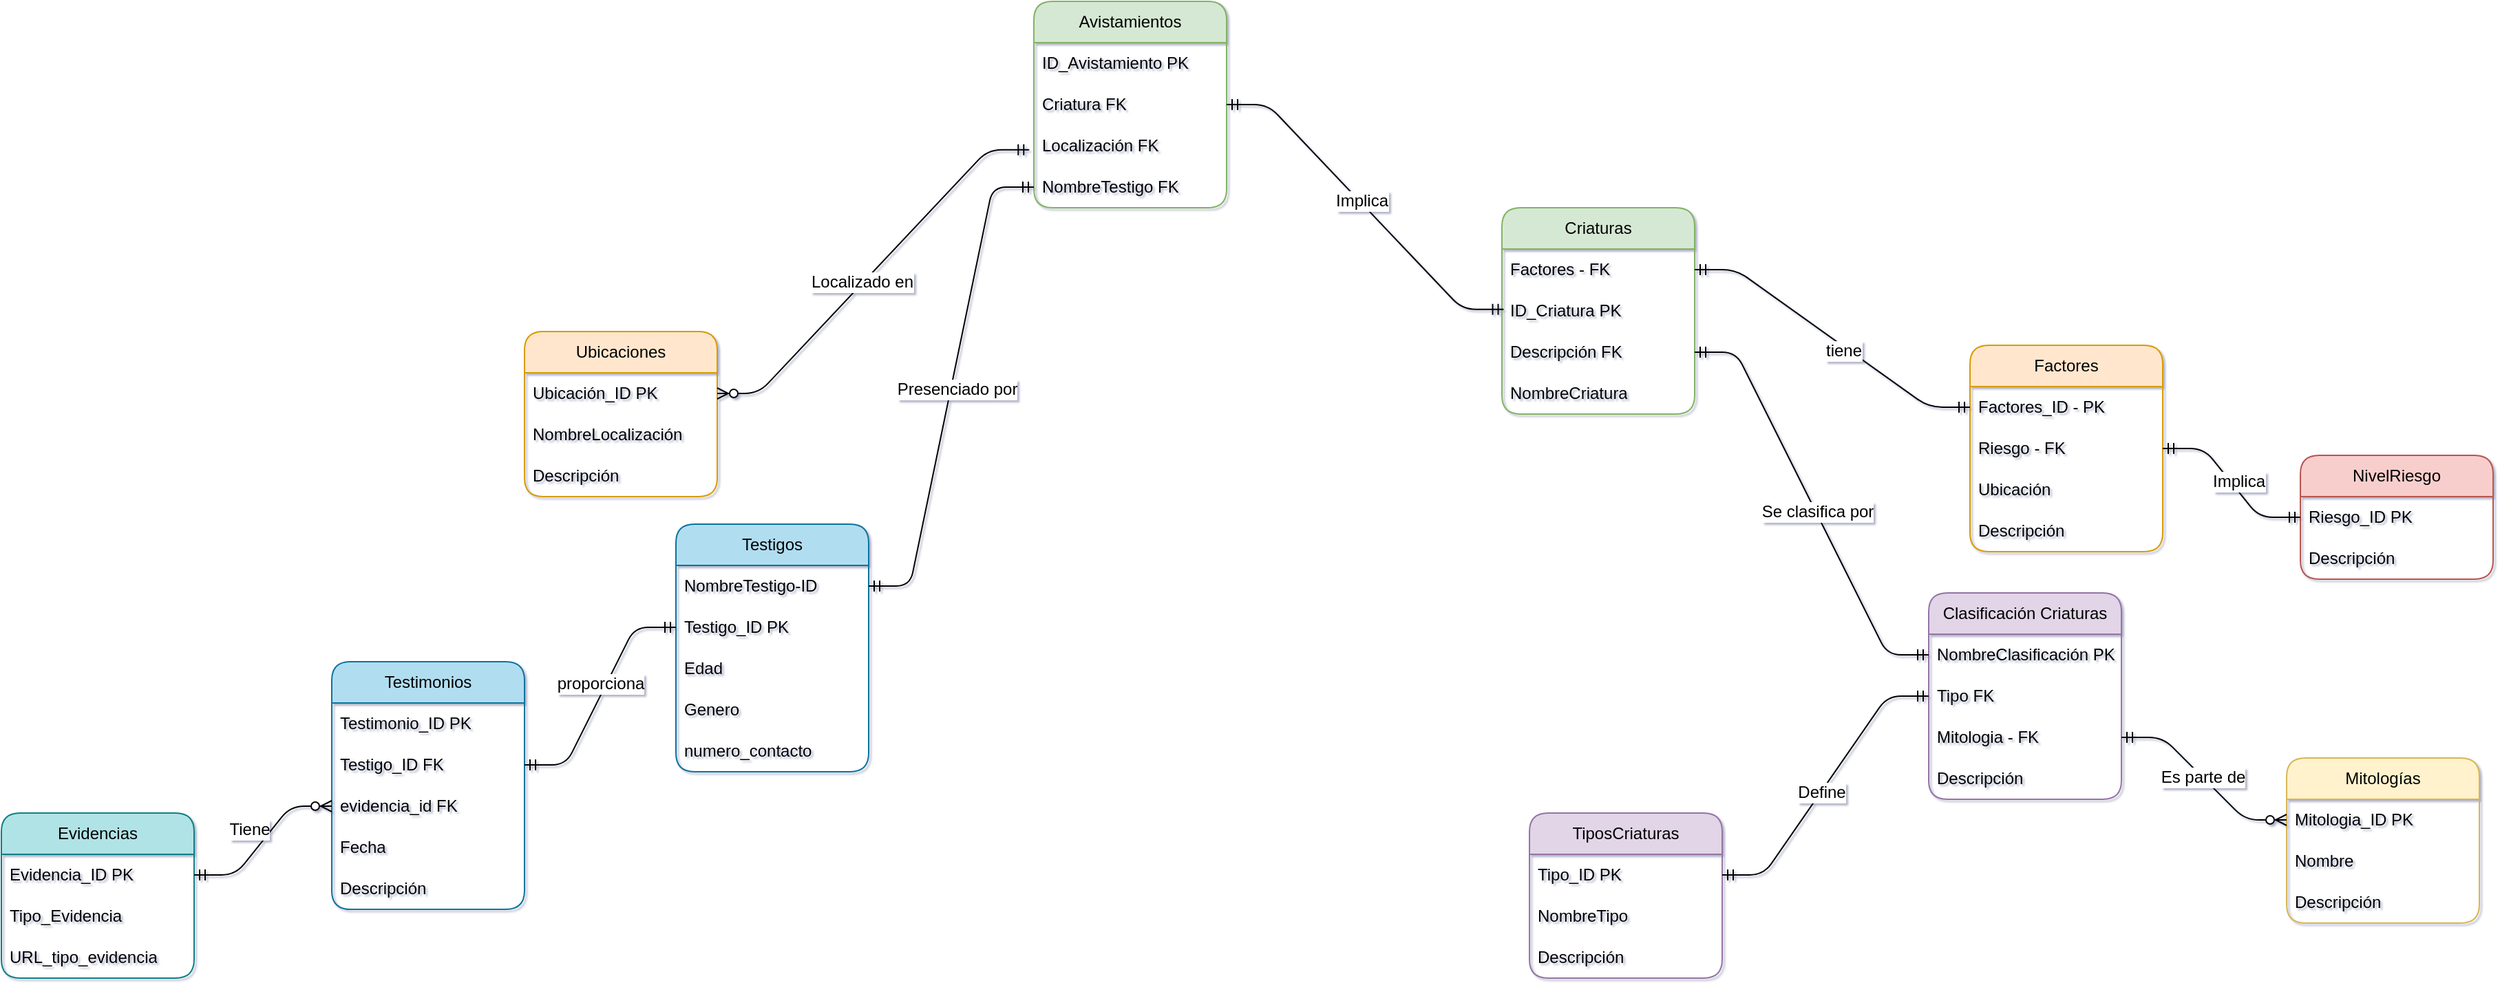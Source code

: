 <?xml version="1.0" encoding="UTF-8"?>
<!-- Do not edit this file with editors other than draw.io -->
<!DOCTYPE svg PUBLIC "-//W3C//DTD SVG 1.1//EN" "http://www.w3.org/Graphics/SVG/1.1/DTD/svg11.dtd">
<svg xmlns="http://www.w3.org/2000/svg" xmlns:xlink="http://www.w3.org/1999/xlink" version="1.1" width="1817" height="717" viewBox="-0.5 -0.5 1817 717" content="&lt;mxfile host=&quot;app.diagrams.net&quot; modified=&quot;2024-02-20T09:03:11.365Z&quot; agent=&quot;Mozilla/5.0 (Windows NT 10.0; Win64; x64) AppleWebKit/537.36 (KHTML, like Gecko) Chrome/121.0.0.0 Safari/537.36 Edg/121.0.0.0&quot; etag=&quot;7f9k8BmSdqy7PkNtTUTn&quot; version=&quot;23.1.5&quot; type=&quot;google&quot; pages=&quot;2&quot; scale=&quot;1&quot; border=&quot;0&quot;&gt;&#10;  &lt;diagram name=&quot;Diagrama-Relacional&quot; id=&quot;zaFR9tX1eCdcIxv2vokf&quot;&gt;&#10;    &lt;mxGraphModel dx=&quot;2959&quot; dy=&quot;2401&quot; grid=&quot;1&quot; gridSize=&quot;10&quot; guides=&quot;1&quot; tooltips=&quot;1&quot; connect=&quot;1&quot; arrows=&quot;1&quot; fold=&quot;1&quot; page=&quot;1&quot; pageScale=&quot;1&quot; pageWidth=&quot;827&quot; pageHeight=&quot;1169&quot; background=&quot;#ffffff&quot; math=&quot;0&quot; shadow=&quot;1&quot;&gt;&#10;      &lt;root&gt;&#10;        &lt;mxCell id=&quot;0&quot; /&gt;&#10;        &lt;mxCell id=&quot;1&quot; parent=&quot;0&quot; /&gt;&#10;        &lt;mxCell id=&quot;tCWWeAwEh7jx2mjshN5j-9&quot; value=&quot;Criaturas&quot; style=&quot;swimlane;fontStyle=0;childLayout=stackLayout;horizontal=1;startSize=30;horizontalStack=0;resizeParent=1;resizeParentMax=0;resizeLast=0;collapsible=1;marginBottom=0;whiteSpace=wrap;html=1;fillColor=#d5e8d4;strokeColor=#82b366;rounded=1;swimlaneLine=1;&quot; parent=&quot;1&quot; vertex=&quot;1&quot;&gt;&#10;          &lt;mxGeometry x=&quot;540&quot; y=&quot;-849&quot; width=&quot;140&quot; height=&quot;150&quot; as=&quot;geometry&quot; /&gt;&#10;        &lt;/mxCell&gt;&#10;        &lt;mxCell id=&quot;w8HbblMIj8RJ0EPzHpXr-1&quot; style=&quot;edgeStyle=none;curved=1;rounded=1;orthogonalLoop=1;jettySize=auto;html=1;exitX=0;exitY=0.5;exitDx=0;exitDy=0;fontSize=12;startSize=8;endSize=8;&quot; parent=&quot;tCWWeAwEh7jx2mjshN5j-9&quot; source=&quot;tCWWeAwEh7jx2mjshN5j-10&quot; target=&quot;tCWWeAwEh7jx2mjshN5j-10&quot; edge=&quot;1&quot;&gt;&#10;          &lt;mxGeometry relative=&quot;1&quot; as=&quot;geometry&quot; /&gt;&#10;        &lt;/mxCell&gt;&#10;        &lt;mxCell id=&quot;re59KzD1hTahwwwIeMbW-19&quot; value=&quot;Factores - FK&quot; style=&quot;text;strokeColor=none;fillColor=none;align=left;verticalAlign=middle;spacingLeft=4;spacingRight=4;overflow=hidden;points=[[0,0.5],[1,0.5]];portConstraint=eastwest;rotatable=0;whiteSpace=wrap;html=1;rounded=1;&quot; parent=&quot;tCWWeAwEh7jx2mjshN5j-9&quot; vertex=&quot;1&quot;&gt;&#10;          &lt;mxGeometry y=&quot;30&quot; width=&quot;140&quot; height=&quot;30&quot; as=&quot;geometry&quot; /&gt;&#10;        &lt;/mxCell&gt;&#10;        &lt;mxCell id=&quot;tCWWeAwEh7jx2mjshN5j-10&quot; value=&quot;ID_Criatura PK&quot; style=&quot;text;strokeColor=none;fillColor=none;align=left;verticalAlign=middle;spacingLeft=4;spacingRight=4;overflow=hidden;points=[[0,0.5],[1,0.5]];portConstraint=eastwest;rotatable=0;whiteSpace=wrap;html=1;rounded=1;&quot; parent=&quot;tCWWeAwEh7jx2mjshN5j-9&quot; vertex=&quot;1&quot;&gt;&#10;          &lt;mxGeometry y=&quot;60&quot; width=&quot;140&quot; height=&quot;30&quot; as=&quot;geometry&quot; /&gt;&#10;        &lt;/mxCell&gt;&#10;        &lt;mxCell id=&quot;re59KzD1hTahwwwIeMbW-6&quot; value=&quot;Descripción FK&quot; style=&quot;text;strokeColor=none;fillColor=none;align=left;verticalAlign=middle;spacingLeft=4;spacingRight=4;overflow=hidden;points=[[0,0.5],[1,0.5]];portConstraint=eastwest;rotatable=0;whiteSpace=wrap;html=1;rounded=1;&quot; parent=&quot;tCWWeAwEh7jx2mjshN5j-9&quot; vertex=&quot;1&quot;&gt;&#10;          &lt;mxGeometry y=&quot;90&quot; width=&quot;140&quot; height=&quot;30&quot; as=&quot;geometry&quot; /&gt;&#10;        &lt;/mxCell&gt;&#10;        &lt;mxCell id=&quot;O-2JPsumbFqW16VlOEhR-3&quot; value=&quot;NombreCriatura&quot; style=&quot;text;strokeColor=none;fillColor=none;align=left;verticalAlign=middle;spacingLeft=4;spacingRight=4;overflow=hidden;points=[[0,0.5],[1,0.5]];portConstraint=eastwest;rotatable=0;whiteSpace=wrap;html=1;rounded=1;&quot; parent=&quot;tCWWeAwEh7jx2mjshN5j-9&quot; vertex=&quot;1&quot;&gt;&#10;          &lt;mxGeometry y=&quot;120&quot; width=&quot;140&quot; height=&quot;30&quot; as=&quot;geometry&quot; /&gt;&#10;        &lt;/mxCell&gt;&#10;        &lt;mxCell id=&quot;tCWWeAwEh7jx2mjshN5j-13&quot; value=&quot;Testigos&quot; style=&quot;swimlane;fontStyle=0;childLayout=stackLayout;horizontal=1;startSize=30;horizontalStack=0;resizeParent=1;resizeParentMax=0;resizeLast=0;collapsible=1;marginBottom=0;whiteSpace=wrap;html=1;fillColor=#b1ddf0;strokeColor=#10739e;rounded=1;&quot; parent=&quot;1&quot; vertex=&quot;1&quot;&gt;&#10;          &lt;mxGeometry x=&quot;-60&quot; y=&quot;-619&quot; width=&quot;140&quot; height=&quot;180&quot; as=&quot;geometry&quot; /&gt;&#10;        &lt;/mxCell&gt;&#10;        &lt;mxCell id=&quot;tCWWeAwEh7jx2mjshN5j-16&quot; value=&quot;NombreTestigo-ID&quot; style=&quot;text;strokeColor=none;fillColor=none;align=left;verticalAlign=middle;spacingLeft=4;spacingRight=4;overflow=hidden;points=[[0,0.5],[1,0.5]];portConstraint=eastwest;rotatable=0;whiteSpace=wrap;html=1;rounded=1;&quot; parent=&quot;tCWWeAwEh7jx2mjshN5j-13&quot; vertex=&quot;1&quot;&gt;&#10;          &lt;mxGeometry y=&quot;30&quot; width=&quot;140&quot; height=&quot;30&quot; as=&quot;geometry&quot; /&gt;&#10;        &lt;/mxCell&gt;&#10;        &lt;mxCell id=&quot;tCWWeAwEh7jx2mjshN5j-15&quot; value=&quot;Testigo_ID PK&quot; style=&quot;text;strokeColor=none;fillColor=none;align=left;verticalAlign=middle;spacingLeft=4;spacingRight=4;overflow=hidden;points=[[0,0.5],[1,0.5]];portConstraint=eastwest;rotatable=0;whiteSpace=wrap;html=1;rounded=1;&quot; parent=&quot;tCWWeAwEh7jx2mjshN5j-13&quot; vertex=&quot;1&quot;&gt;&#10;          &lt;mxGeometry y=&quot;60&quot; width=&quot;140&quot; height=&quot;30&quot; as=&quot;geometry&quot; /&gt;&#10;        &lt;/mxCell&gt;&#10;        &lt;mxCell id=&quot;tCWWeAwEh7jx2mjshN5j-69&quot; value=&quot;Edad&quot; style=&quot;text;strokeColor=none;fillColor=none;align=left;verticalAlign=middle;spacingLeft=4;spacingRight=4;overflow=hidden;points=[[0,0.5],[1,0.5]];portConstraint=eastwest;rotatable=0;whiteSpace=wrap;html=1;rounded=1;&quot; parent=&quot;tCWWeAwEh7jx2mjshN5j-13&quot; vertex=&quot;1&quot;&gt;&#10;          &lt;mxGeometry y=&quot;90&quot; width=&quot;140&quot; height=&quot;30&quot; as=&quot;geometry&quot; /&gt;&#10;        &lt;/mxCell&gt;&#10;        &lt;mxCell id=&quot;O-2JPsumbFqW16VlOEhR-9&quot; value=&quot;Genero&quot; style=&quot;text;strokeColor=none;fillColor=none;align=left;verticalAlign=middle;spacingLeft=4;spacingRight=4;overflow=hidden;points=[[0,0.5],[1,0.5]];portConstraint=eastwest;rotatable=0;whiteSpace=wrap;html=1;rounded=1;&quot; parent=&quot;tCWWeAwEh7jx2mjshN5j-13&quot; vertex=&quot;1&quot;&gt;&#10;          &lt;mxGeometry y=&quot;120&quot; width=&quot;140&quot; height=&quot;30&quot; as=&quot;geometry&quot; /&gt;&#10;        &lt;/mxCell&gt;&#10;        &lt;mxCell id=&quot;7D0dL95ayG364VIOrgOx-1&quot; value=&quot;numero_contacto&quot; style=&quot;text;strokeColor=none;fillColor=none;align=left;verticalAlign=middle;spacingLeft=4;spacingRight=4;overflow=hidden;points=[[0,0.5],[1,0.5]];portConstraint=eastwest;rotatable=0;whiteSpace=wrap;html=1;rounded=1;&quot; parent=&quot;tCWWeAwEh7jx2mjshN5j-13&quot; vertex=&quot;1&quot;&gt;&#10;          &lt;mxGeometry y=&quot;150&quot; width=&quot;140&quot; height=&quot;30&quot; as=&quot;geometry&quot; /&gt;&#10;        &lt;/mxCell&gt;&#10;        &lt;mxCell id=&quot;tCWWeAwEh7jx2mjshN5j-17&quot; value=&quot;Ubicaciones&quot; style=&quot;swimlane;fontStyle=0;childLayout=stackLayout;horizontal=1;startSize=30;horizontalStack=0;resizeParent=1;resizeParentMax=0;resizeLast=0;collapsible=1;marginBottom=0;whiteSpace=wrap;html=1;fillColor=#ffe6cc;strokeColor=#d79b00;rounded=1;&quot; parent=&quot;1&quot; vertex=&quot;1&quot;&gt;&#10;          &lt;mxGeometry x=&quot;-170&quot; y=&quot;-759&quot; width=&quot;140&quot; height=&quot;120&quot; as=&quot;geometry&quot; /&gt;&#10;        &lt;/mxCell&gt;&#10;        &lt;mxCell id=&quot;tCWWeAwEh7jx2mjshN5j-20&quot; value=&quot;Ubicación_ID PK&quot; style=&quot;text;strokeColor=none;fillColor=none;align=left;verticalAlign=middle;spacingLeft=4;spacingRight=4;overflow=hidden;points=[[0,0.5],[1,0.5]];portConstraint=eastwest;rotatable=0;whiteSpace=wrap;html=1;rounded=1;&quot; parent=&quot;tCWWeAwEh7jx2mjshN5j-17&quot; vertex=&quot;1&quot;&gt;&#10;          &lt;mxGeometry y=&quot;30&quot; width=&quot;140&quot; height=&quot;30&quot; as=&quot;geometry&quot; /&gt;&#10;        &lt;/mxCell&gt;&#10;        &lt;mxCell id=&quot;tCWWeAwEh7jx2mjshN5j-77&quot; value=&quot;NombreLocalización&quot; style=&quot;text;strokeColor=none;fillColor=none;align=left;verticalAlign=middle;spacingLeft=4;spacingRight=4;overflow=hidden;points=[[0,0.5],[1,0.5]];portConstraint=eastwest;rotatable=0;whiteSpace=wrap;html=1;rounded=1;&quot; parent=&quot;tCWWeAwEh7jx2mjshN5j-17&quot; vertex=&quot;1&quot;&gt;&#10;          &lt;mxGeometry y=&quot;60&quot; width=&quot;140&quot; height=&quot;30&quot; as=&quot;geometry&quot; /&gt;&#10;        &lt;/mxCell&gt;&#10;        &lt;mxCell id=&quot;tCWWeAwEh7jx2mjshN5j-74&quot; value=&quot;Descripción&quot; style=&quot;text;strokeColor=none;fillColor=none;align=left;verticalAlign=middle;spacingLeft=4;spacingRight=4;overflow=hidden;points=[[0,0.5],[1,0.5]];portConstraint=eastwest;rotatable=0;whiteSpace=wrap;html=1;rounded=1;&quot; parent=&quot;tCWWeAwEh7jx2mjshN5j-17&quot; vertex=&quot;1&quot;&gt;&#10;          &lt;mxGeometry y=&quot;90&quot; width=&quot;140&quot; height=&quot;30&quot; as=&quot;geometry&quot; /&gt;&#10;        &lt;/mxCell&gt;&#10;        &lt;mxCell id=&quot;tCWWeAwEh7jx2mjshN5j-33&quot; value=&quot;Evidencias&quot; style=&quot;swimlane;fontStyle=0;childLayout=stackLayout;horizontal=1;startSize=30;horizontalStack=0;resizeParent=1;resizeParentMax=0;resizeLast=0;collapsible=1;marginBottom=0;whiteSpace=wrap;html=1;fillColor=#b0e3e6;strokeColor=#0e8088;rounded=1;&quot; parent=&quot;1&quot; vertex=&quot;1&quot;&gt;&#10;          &lt;mxGeometry x=&quot;-550&quot; y=&quot;-409&quot; width=&quot;140&quot; height=&quot;120&quot; as=&quot;geometry&quot; /&gt;&#10;        &lt;/mxCell&gt;&#10;        &lt;mxCell id=&quot;tCWWeAwEh7jx2mjshN5j-36&quot; value=&quot;Evidencia_ID PK&quot; style=&quot;text;strokeColor=none;fillColor=none;align=left;verticalAlign=middle;spacingLeft=4;spacingRight=4;overflow=hidden;points=[[0,0.5],[1,0.5]];portConstraint=eastwest;rotatable=0;whiteSpace=wrap;html=1;rounded=1;&quot; parent=&quot;tCWWeAwEh7jx2mjshN5j-33&quot; vertex=&quot;1&quot;&gt;&#10;          &lt;mxGeometry y=&quot;30&quot; width=&quot;140&quot; height=&quot;30&quot; as=&quot;geometry&quot; /&gt;&#10;        &lt;/mxCell&gt;&#10;        &lt;mxCell id=&quot;O-2JPsumbFqW16VlOEhR-11&quot; value=&quot;Tipo_Evidencia&quot; style=&quot;text;strokeColor=none;fillColor=none;align=left;verticalAlign=middle;spacingLeft=4;spacingRight=4;overflow=hidden;points=[[0,0.5],[1,0.5]];portConstraint=eastwest;rotatable=0;whiteSpace=wrap;html=1;rounded=1;&quot; parent=&quot;tCWWeAwEh7jx2mjshN5j-33&quot; vertex=&quot;1&quot;&gt;&#10;          &lt;mxGeometry y=&quot;60&quot; width=&quot;140&quot; height=&quot;30&quot; as=&quot;geometry&quot; /&gt;&#10;        &lt;/mxCell&gt;&#10;        &lt;mxCell id=&quot;O-2JPsumbFqW16VlOEhR-12&quot; value=&quot;URL_tipo_evidencia&quot; style=&quot;text;strokeColor=none;fillColor=none;align=left;verticalAlign=middle;spacingLeft=4;spacingRight=4;overflow=hidden;points=[[0,0.5],[1,0.5]];portConstraint=eastwest;rotatable=0;whiteSpace=wrap;html=1;rounded=1;&quot; parent=&quot;tCWWeAwEh7jx2mjshN5j-33&quot; vertex=&quot;1&quot;&gt;&#10;          &lt;mxGeometry y=&quot;90&quot; width=&quot;140&quot; height=&quot;30&quot; as=&quot;geometry&quot; /&gt;&#10;        &lt;/mxCell&gt;&#10;        &lt;mxCell id=&quot;tCWWeAwEh7jx2mjshN5j-37&quot; value=&quot;Mitologías&quot; style=&quot;swimlane;fontStyle=0;childLayout=stackLayout;horizontal=1;startSize=30;horizontalStack=0;resizeParent=1;resizeParentMax=0;resizeLast=0;collapsible=1;marginBottom=0;whiteSpace=wrap;html=1;fillColor=#fff2cc;strokeColor=#d6b656;rounded=1;shadow=0;&quot; parent=&quot;1&quot; vertex=&quot;1&quot;&gt;&#10;          &lt;mxGeometry x=&quot;1110&quot; y=&quot;-449&quot; width=&quot;140&quot; height=&quot;120&quot; as=&quot;geometry&quot; /&gt;&#10;        &lt;/mxCell&gt;&#10;        &lt;mxCell id=&quot;tCWWeAwEh7jx2mjshN5j-38&quot; value=&quot;Mitologia_ID PK&quot; style=&quot;text;strokeColor=none;fillColor=none;align=left;verticalAlign=middle;spacingLeft=4;spacingRight=4;overflow=hidden;points=[[0,0.5],[1,0.5]];portConstraint=eastwest;rotatable=0;whiteSpace=wrap;html=1;rounded=1;&quot; parent=&quot;tCWWeAwEh7jx2mjshN5j-37&quot; vertex=&quot;1&quot;&gt;&#10;          &lt;mxGeometry y=&quot;30&quot; width=&quot;140&quot; height=&quot;30&quot; as=&quot;geometry&quot; /&gt;&#10;        &lt;/mxCell&gt;&#10;        &lt;mxCell id=&quot;tCWWeAwEh7jx2mjshN5j-39&quot; value=&quot;Nombre&quot; style=&quot;text;strokeColor=none;fillColor=none;align=left;verticalAlign=middle;spacingLeft=4;spacingRight=4;overflow=hidden;points=[[0,0.5],[1,0.5]];portConstraint=eastwest;rotatable=0;whiteSpace=wrap;html=1;rounded=1;&quot; parent=&quot;tCWWeAwEh7jx2mjshN5j-37&quot; vertex=&quot;1&quot;&gt;&#10;          &lt;mxGeometry y=&quot;60&quot; width=&quot;140&quot; height=&quot;30&quot; as=&quot;geometry&quot; /&gt;&#10;        &lt;/mxCell&gt;&#10;        &lt;mxCell id=&quot;tCWWeAwEh7jx2mjshN5j-40&quot; value=&quot;Descripción&quot; style=&quot;text;strokeColor=none;fillColor=none;align=left;verticalAlign=middle;spacingLeft=4;spacingRight=4;overflow=hidden;points=[[0,0.5],[1,0.5]];portConstraint=eastwest;rotatable=0;whiteSpace=wrap;html=1;rounded=1;&quot; parent=&quot;tCWWeAwEh7jx2mjshN5j-37&quot; vertex=&quot;1&quot;&gt;&#10;          &lt;mxGeometry y=&quot;90&quot; width=&quot;140&quot; height=&quot;30&quot; as=&quot;geometry&quot; /&gt;&#10;        &lt;/mxCell&gt;&#10;        &lt;mxCell id=&quot;tCWWeAwEh7jx2mjshN5j-41&quot; value=&quot;Clasificación Criaturas&quot; style=&quot;swimlane;fontStyle=0;childLayout=stackLayout;horizontal=1;startSize=30;horizontalStack=0;resizeParent=1;resizeParentMax=0;resizeLast=0;collapsible=1;marginBottom=0;whiteSpace=wrap;html=1;fillColor=#e1d5e7;strokeColor=#9673a6;rounded=1;&quot; parent=&quot;1&quot; vertex=&quot;1&quot;&gt;&#10;          &lt;mxGeometry x=&quot;850&quot; y=&quot;-569&quot; width=&quot;140&quot; height=&quot;150&quot; as=&quot;geometry&quot; /&gt;&#10;        &lt;/mxCell&gt;&#10;        &lt;mxCell id=&quot;tCWWeAwEh7jx2mjshN5j-44&quot; value=&quot;NombreClasificación PK&quot; style=&quot;text;strokeColor=none;fillColor=none;align=left;verticalAlign=middle;spacingLeft=4;spacingRight=4;overflow=hidden;points=[[0,0.5],[1,0.5]];portConstraint=eastwest;rotatable=0;whiteSpace=wrap;html=1;rounded=1;&quot; parent=&quot;tCWWeAwEh7jx2mjshN5j-41&quot; vertex=&quot;1&quot;&gt;&#10;          &lt;mxGeometry y=&quot;30&quot; width=&quot;140&quot; height=&quot;30&quot; as=&quot;geometry&quot; /&gt;&#10;        &lt;/mxCell&gt;&#10;        &lt;mxCell id=&quot;tCWWeAwEh7jx2mjshN5j-79&quot; value=&quot;Tipo FK&quot; style=&quot;text;strokeColor=none;fillColor=none;align=left;verticalAlign=middle;spacingLeft=4;spacingRight=4;overflow=hidden;points=[[0,0.5],[1,0.5]];portConstraint=eastwest;rotatable=0;whiteSpace=wrap;html=1;rounded=1;&quot; parent=&quot;tCWWeAwEh7jx2mjshN5j-41&quot; vertex=&quot;1&quot;&gt;&#10;          &lt;mxGeometry y=&quot;60&quot; width=&quot;140&quot; height=&quot;30&quot; as=&quot;geometry&quot; /&gt;&#10;        &lt;/mxCell&gt;&#10;        &lt;mxCell id=&quot;tCWWeAwEh7jx2mjshN5j-43&quot; value=&quot;Mitologia - FK&quot; style=&quot;text;strokeColor=none;fillColor=none;align=left;verticalAlign=middle;spacingLeft=4;spacingRight=4;overflow=hidden;points=[[0,0.5],[1,0.5]];portConstraint=eastwest;rotatable=0;whiteSpace=wrap;html=1;rounded=1;&quot; parent=&quot;tCWWeAwEh7jx2mjshN5j-41&quot; vertex=&quot;1&quot;&gt;&#10;          &lt;mxGeometry y=&quot;90&quot; width=&quot;140&quot; height=&quot;30&quot; as=&quot;geometry&quot; /&gt;&#10;        &lt;/mxCell&gt;&#10;        &lt;mxCell id=&quot;eajeFne2AhZlm_FDUnxD-2&quot; value=&quot;Descripción&quot; style=&quot;text;strokeColor=none;fillColor=none;align=left;verticalAlign=middle;spacingLeft=4;spacingRight=4;overflow=hidden;points=[[0,0.5],[1,0.5]];portConstraint=eastwest;rotatable=0;whiteSpace=wrap;html=1;rounded=1;&quot; vertex=&quot;1&quot; parent=&quot;tCWWeAwEh7jx2mjshN5j-41&quot;&gt;&#10;          &lt;mxGeometry y=&quot;120&quot; width=&quot;140&quot; height=&quot;30&quot; as=&quot;geometry&quot; /&gt;&#10;        &lt;/mxCell&gt;&#10;        &lt;mxCell id=&quot;tCWWeAwEh7jx2mjshN5j-45&quot; value=&quot;Factores&quot; style=&quot;swimlane;fontStyle=0;childLayout=stackLayout;horizontal=1;startSize=30;horizontalStack=0;resizeParent=1;resizeParentMax=0;resizeLast=0;collapsible=1;marginBottom=0;whiteSpace=wrap;html=1;fillColor=#ffe6cc;strokeColor=#d79b00;rounded=1;&quot; parent=&quot;1&quot; vertex=&quot;1&quot;&gt;&#10;          &lt;mxGeometry x=&quot;880&quot; y=&quot;-749&quot; width=&quot;140&quot; height=&quot;150&quot; as=&quot;geometry&quot; /&gt;&#10;        &lt;/mxCell&gt;&#10;        &lt;mxCell id=&quot;tCWWeAwEh7jx2mjshN5j-46&quot; value=&quot;Factores_ID - PK&quot; style=&quot;text;strokeColor=none;fillColor=none;align=left;verticalAlign=middle;spacingLeft=4;spacingRight=4;overflow=hidden;points=[[0,0.5],[1,0.5]];portConstraint=eastwest;rotatable=0;whiteSpace=wrap;html=1;rounded=1;&quot; parent=&quot;tCWWeAwEh7jx2mjshN5j-45&quot; vertex=&quot;1&quot;&gt;&#10;          &lt;mxGeometry y=&quot;30&quot; width=&quot;140&quot; height=&quot;30&quot; as=&quot;geometry&quot; /&gt;&#10;        &lt;/mxCell&gt;&#10;        &lt;mxCell id=&quot;O-2JPsumbFqW16VlOEhR-13&quot; value=&quot;Riesgo - FK&quot; style=&quot;text;strokeColor=none;fillColor=none;align=left;verticalAlign=middle;spacingLeft=4;spacingRight=4;overflow=hidden;points=[[0,0.5],[1,0.5]];portConstraint=eastwest;rotatable=0;whiteSpace=wrap;html=1;rounded=1;&quot; parent=&quot;tCWWeAwEh7jx2mjshN5j-45&quot; vertex=&quot;1&quot;&gt;&#10;          &lt;mxGeometry y=&quot;60&quot; width=&quot;140&quot; height=&quot;30&quot; as=&quot;geometry&quot; /&gt;&#10;        &lt;/mxCell&gt;&#10;        &lt;mxCell id=&quot;tCWWeAwEh7jx2mjshN5j-48&quot; value=&quot;Ubicación&quot; style=&quot;text;strokeColor=none;fillColor=none;align=left;verticalAlign=middle;spacingLeft=4;spacingRight=4;overflow=hidden;points=[[0,0.5],[1,0.5]];portConstraint=eastwest;rotatable=0;whiteSpace=wrap;html=1;rounded=1;&quot; parent=&quot;tCWWeAwEh7jx2mjshN5j-45&quot; vertex=&quot;1&quot;&gt;&#10;          &lt;mxGeometry y=&quot;90&quot; width=&quot;140&quot; height=&quot;30&quot; as=&quot;geometry&quot; /&gt;&#10;        &lt;/mxCell&gt;&#10;        &lt;mxCell id=&quot;O-2JPsumbFqW16VlOEhR-14&quot; value=&quot;Descripción&quot; style=&quot;text;strokeColor=none;fillColor=none;align=left;verticalAlign=middle;spacingLeft=4;spacingRight=4;overflow=hidden;points=[[0,0.5],[1,0.5]];portConstraint=eastwest;rotatable=0;whiteSpace=wrap;html=1;rounded=1;&quot; parent=&quot;tCWWeAwEh7jx2mjshN5j-45&quot; vertex=&quot;1&quot;&gt;&#10;          &lt;mxGeometry y=&quot;120&quot; width=&quot;140&quot; height=&quot;30&quot; as=&quot;geometry&quot; /&gt;&#10;        &lt;/mxCell&gt;&#10;        &lt;mxCell id=&quot;tCWWeAwEh7jx2mjshN5j-49&quot; value=&quot;Testimonios&quot; style=&quot;swimlane;fontStyle=0;childLayout=stackLayout;horizontal=1;startSize=30;horizontalStack=0;resizeParent=1;resizeParentMax=0;resizeLast=0;collapsible=1;marginBottom=0;whiteSpace=wrap;html=1;fillColor=#b1ddf0;strokeColor=#10739e;rounded=1;&quot; parent=&quot;1&quot; vertex=&quot;1&quot;&gt;&#10;          &lt;mxGeometry x=&quot;-310&quot; y=&quot;-519&quot; width=&quot;140&quot; height=&quot;180&quot; as=&quot;geometry&quot; /&gt;&#10;        &lt;/mxCell&gt;&#10;        &lt;mxCell id=&quot;tCWWeAwEh7jx2mjshN5j-50&quot; value=&quot;Testimonio_ID PK&quot; style=&quot;text;strokeColor=none;fillColor=none;align=left;verticalAlign=middle;spacingLeft=4;spacingRight=4;overflow=hidden;points=[[0,0.5],[1,0.5]];portConstraint=eastwest;rotatable=0;whiteSpace=wrap;html=1;rounded=1;&quot; parent=&quot;tCWWeAwEh7jx2mjshN5j-49&quot; vertex=&quot;1&quot;&gt;&#10;          &lt;mxGeometry y=&quot;30&quot; width=&quot;140&quot; height=&quot;30&quot; as=&quot;geometry&quot; /&gt;&#10;        &lt;/mxCell&gt;&#10;        &lt;mxCell id=&quot;O-2JPsumbFqW16VlOEhR-6&quot; value=&quot;Testigo_ID FK&quot; style=&quot;text;strokeColor=none;fillColor=none;align=left;verticalAlign=middle;spacingLeft=4;spacingRight=4;overflow=hidden;points=[[0,0.5],[1,0.5]];portConstraint=eastwest;rotatable=0;whiteSpace=wrap;html=1;rounded=1;&quot; parent=&quot;tCWWeAwEh7jx2mjshN5j-49&quot; vertex=&quot;1&quot;&gt;&#10;          &lt;mxGeometry y=&quot;60&quot; width=&quot;140&quot; height=&quot;30&quot; as=&quot;geometry&quot; /&gt;&#10;        &lt;/mxCell&gt;&#10;        &lt;mxCell id=&quot;tCWWeAwEh7jx2mjshN5j-51&quot; value=&quot;evidencia_id FK&quot; style=&quot;text;strokeColor=none;fillColor=none;align=left;verticalAlign=middle;spacingLeft=4;spacingRight=4;overflow=hidden;points=[[0,0.5],[1,0.5]];portConstraint=eastwest;rotatable=0;whiteSpace=wrap;html=1;rounded=1;&quot; parent=&quot;tCWWeAwEh7jx2mjshN5j-49&quot; vertex=&quot;1&quot;&gt;&#10;          &lt;mxGeometry y=&quot;90&quot; width=&quot;140&quot; height=&quot;30&quot; as=&quot;geometry&quot; /&gt;&#10;        &lt;/mxCell&gt;&#10;        &lt;mxCell id=&quot;O-2JPsumbFqW16VlOEhR-8&quot; value=&quot;Fecha&quot; style=&quot;text;strokeColor=none;fillColor=none;align=left;verticalAlign=middle;spacingLeft=4;spacingRight=4;overflow=hidden;points=[[0,0.5],[1,0.5]];portConstraint=eastwest;rotatable=0;whiteSpace=wrap;html=1;rounded=1;&quot; parent=&quot;tCWWeAwEh7jx2mjshN5j-49&quot; vertex=&quot;1&quot;&gt;&#10;          &lt;mxGeometry y=&quot;120&quot; width=&quot;140&quot; height=&quot;30&quot; as=&quot;geometry&quot; /&gt;&#10;        &lt;/mxCell&gt;&#10;        &lt;mxCell id=&quot;O-2JPsumbFqW16VlOEhR-7&quot; value=&quot;Descripción&quot; style=&quot;text;strokeColor=none;fillColor=none;align=left;verticalAlign=middle;spacingLeft=4;spacingRight=4;overflow=hidden;points=[[0,0.5],[1,0.5]];portConstraint=eastwest;rotatable=0;whiteSpace=wrap;html=1;rounded=1;&quot; parent=&quot;tCWWeAwEh7jx2mjshN5j-49&quot; vertex=&quot;1&quot;&gt;&#10;          &lt;mxGeometry y=&quot;150&quot; width=&quot;140&quot; height=&quot;30&quot; as=&quot;geometry&quot; /&gt;&#10;        &lt;/mxCell&gt;&#10;        &lt;mxCell id=&quot;tCWWeAwEh7jx2mjshN5j-53&quot; value=&quot;TiposCriaturas&quot; style=&quot;swimlane;fontStyle=0;childLayout=stackLayout;horizontal=1;startSize=30;horizontalStack=0;resizeParent=1;resizeParentMax=0;resizeLast=0;collapsible=1;marginBottom=0;whiteSpace=wrap;html=1;fillColor=#e1d5e7;strokeColor=#9673a6;rounded=1;&quot; parent=&quot;1&quot; vertex=&quot;1&quot;&gt;&#10;          &lt;mxGeometry x=&quot;560&quot; y=&quot;-409&quot; width=&quot;140&quot; height=&quot;120&quot; as=&quot;geometry&quot; /&gt;&#10;        &lt;/mxCell&gt;&#10;        &lt;mxCell id=&quot;tCWWeAwEh7jx2mjshN5j-55&quot; value=&quot;Tipo_ID PK&quot; style=&quot;text;strokeColor=none;fillColor=none;align=left;verticalAlign=middle;spacingLeft=4;spacingRight=4;overflow=hidden;points=[[0,0.5],[1,0.5]];portConstraint=eastwest;rotatable=0;whiteSpace=wrap;html=1;rounded=1;&quot; parent=&quot;tCWWeAwEh7jx2mjshN5j-53&quot; vertex=&quot;1&quot;&gt;&#10;          &lt;mxGeometry y=&quot;30&quot; width=&quot;140&quot; height=&quot;30&quot; as=&quot;geometry&quot; /&gt;&#10;        &lt;/mxCell&gt;&#10;        &lt;mxCell id=&quot;tCWWeAwEh7jx2mjshN5j-54&quot; value=&quot;NombreTipo&quot; style=&quot;text;strokeColor=none;fillColor=none;align=left;verticalAlign=middle;spacingLeft=4;spacingRight=4;overflow=hidden;points=[[0,0.5],[1,0.5]];portConstraint=eastwest;rotatable=0;whiteSpace=wrap;html=1;rounded=1;&quot; parent=&quot;tCWWeAwEh7jx2mjshN5j-53&quot; vertex=&quot;1&quot;&gt;&#10;          &lt;mxGeometry y=&quot;60&quot; width=&quot;140&quot; height=&quot;30&quot; as=&quot;geometry&quot; /&gt;&#10;        &lt;/mxCell&gt;&#10;        &lt;mxCell id=&quot;tCWWeAwEh7jx2mjshN5j-56&quot; value=&quot;Descripción&quot; style=&quot;text;strokeColor=none;fillColor=none;align=left;verticalAlign=middle;spacingLeft=4;spacingRight=4;overflow=hidden;points=[[0,0.5],[1,0.5]];portConstraint=eastwest;rotatable=0;whiteSpace=wrap;html=1;rounded=1;&quot; parent=&quot;tCWWeAwEh7jx2mjshN5j-53&quot; vertex=&quot;1&quot;&gt;&#10;          &lt;mxGeometry y=&quot;90&quot; width=&quot;140&quot; height=&quot;30&quot; as=&quot;geometry&quot; /&gt;&#10;        &lt;/mxCell&gt;&#10;        &lt;mxCell id=&quot;tCWWeAwEh7jx2mjshN5j-70&quot; value=&quot;Avistamientos&quot; style=&quot;swimlane;fontStyle=0;childLayout=stackLayout;horizontal=1;startSize=30;horizontalStack=0;resizeParent=1;resizeParentMax=0;resizeLast=0;collapsible=1;marginBottom=0;whiteSpace=wrap;html=1;fillColor=#d5e8d4;strokeColor=#82b366;rounded=1;&quot; parent=&quot;1&quot; vertex=&quot;1&quot;&gt;&#10;          &lt;mxGeometry x=&quot;200&quot; y=&quot;-999&quot; width=&quot;140&quot; height=&quot;150&quot; as=&quot;geometry&quot; /&gt;&#10;        &lt;/mxCell&gt;&#10;        &lt;mxCell id=&quot;re59KzD1hTahwwwIeMbW-10&quot; value=&quot;ID_Avistamiento PK&quot; style=&quot;text;strokeColor=none;fillColor=none;align=left;verticalAlign=middle;spacingLeft=4;spacingRight=4;overflow=hidden;points=[[0,0.5],[1,0.5]];portConstraint=eastwest;rotatable=0;whiteSpace=wrap;html=1;rounded=1;&quot; parent=&quot;tCWWeAwEh7jx2mjshN5j-70&quot; vertex=&quot;1&quot;&gt;&#10;          &lt;mxGeometry y=&quot;30&quot; width=&quot;140&quot; height=&quot;30&quot; as=&quot;geometry&quot; /&gt;&#10;        &lt;/mxCell&gt;&#10;        &lt;mxCell id=&quot;tCWWeAwEh7jx2mjshN5j-71&quot; value=&quot;Criatura FK&quot; style=&quot;text;strokeColor=none;fillColor=none;align=left;verticalAlign=middle;spacingLeft=4;spacingRight=4;overflow=hidden;points=[[0,0.5],[1,0.5]];portConstraint=eastwest;rotatable=0;whiteSpace=wrap;html=1;rounded=1;&quot; parent=&quot;tCWWeAwEh7jx2mjshN5j-70&quot; vertex=&quot;1&quot;&gt;&#10;          &lt;mxGeometry y=&quot;60&quot; width=&quot;140&quot; height=&quot;30&quot; as=&quot;geometry&quot; /&gt;&#10;        &lt;/mxCell&gt;&#10;        &lt;mxCell id=&quot;tCWWeAwEh7jx2mjshN5j-73&quot; value=&quot;Localización FK&quot; style=&quot;text;strokeColor=none;fillColor=none;align=left;verticalAlign=middle;spacingLeft=4;spacingRight=4;overflow=hidden;points=[[0,0.5],[1,0.5]];portConstraint=eastwest;rotatable=0;whiteSpace=wrap;html=1;rounded=1;&quot; parent=&quot;tCWWeAwEh7jx2mjshN5j-70&quot; vertex=&quot;1&quot;&gt;&#10;          &lt;mxGeometry y=&quot;90&quot; width=&quot;140&quot; height=&quot;30&quot; as=&quot;geometry&quot; /&gt;&#10;        &lt;/mxCell&gt;&#10;        &lt;mxCell id=&quot;tCWWeAwEh7jx2mjshN5j-72&quot; value=&quot;NombreTestigo FK&quot; style=&quot;text;strokeColor=none;fillColor=none;align=left;verticalAlign=middle;spacingLeft=4;spacingRight=4;overflow=hidden;points=[[0,0.5],[1,0.5]];portConstraint=eastwest;rotatable=0;whiteSpace=wrap;html=1;rounded=1;&quot; parent=&quot;tCWWeAwEh7jx2mjshN5j-70&quot; vertex=&quot;1&quot;&gt;&#10;          &lt;mxGeometry y=&quot;120&quot; width=&quot;140&quot; height=&quot;30&quot; as=&quot;geometry&quot; /&gt;&#10;        &lt;/mxCell&gt;&#10;        &lt;mxCell id=&quot;re59KzD1hTahwwwIeMbW-5&quot; value=&quot;&quot; style=&quot;edgeStyle=entityRelationEdgeStyle;fontSize=12;html=1;endArrow=ERmandOne;startArrow=ERmandOne;rounded=1;&quot; parent=&quot;1&quot; source=&quot;tCWWeAwEh7jx2mjshN5j-16&quot; target=&quot;tCWWeAwEh7jx2mjshN5j-72&quot; edge=&quot;1&quot;&gt;&#10;          &lt;mxGeometry width=&quot;100&quot; height=&quot;100&quot; relative=&quot;1&quot; as=&quot;geometry&quot;&gt;&#10;            &lt;mxPoint x=&quot;940&quot; y=&quot;351&quot; as=&quot;sourcePoint&quot; /&gt;&#10;            &lt;mxPoint x=&quot;220&quot; y=&quot;356&quot; as=&quot;targetPoint&quot; /&gt;&#10;            &lt;Array as=&quot;points&quot;&gt;&#10;              &lt;mxPoint x=&quot;150&quot; y=&quot;556&quot; /&gt;&#10;              &lt;mxPoint x=&quot;20&quot; y=&quot;476&quot; /&gt;&#10;              &lt;mxPoint x=&quot;190&quot; y=&quot;546&quot; /&gt;&#10;              &lt;mxPoint x=&quot;60&quot; y=&quot;466&quot; /&gt;&#10;              &lt;mxPoint x=&quot;230&quot; y=&quot;476&quot; /&gt;&#10;              &lt;mxPoint x=&quot;180&quot; y=&quot;476&quot; /&gt;&#10;              &lt;mxPoint x=&quot;150&quot; y=&quot;476&quot; /&gt;&#10;            &lt;/Array&gt;&#10;          &lt;/mxGeometry&gt;&#10;        &lt;/mxCell&gt;&#10;        &lt;mxCell id=&quot;PWtlxN3skCkYK5r9WgOK-8&quot; value=&quot;Presenciado por&quot; style=&quot;edgeLabel;html=1;align=center;verticalAlign=middle;resizable=0;points=[];;fontSize=12;&quot; parent=&quot;re59KzD1hTahwwwIeMbW-5&quot; connectable=&quot;0&quot; vertex=&quot;1&quot;&gt;&#10;          &lt;mxGeometry x=&quot;-0.005&quot; y=&quot;-4&quot; relative=&quot;1&quot; as=&quot;geometry&quot;&gt;&#10;            &lt;mxPoint as=&quot;offset&quot; /&gt;&#10;          &lt;/mxGeometry&gt;&#10;        &lt;/mxCell&gt;&#10;        &lt;mxCell id=&quot;re59KzD1hTahwwwIeMbW-7&quot; value=&quot;&quot; style=&quot;edgeStyle=entityRelationEdgeStyle;fontSize=12;html=1;endArrow=ERmandOne;startArrow=ERmandOne;rounded=1;exitX=0;exitY=0.5;exitDx=0;exitDy=0;&quot; parent=&quot;1&quot; source=&quot;tCWWeAwEh7jx2mjshN5j-79&quot; target=&quot;tCWWeAwEh7jx2mjshN5j-55&quot; edge=&quot;1&quot;&gt;&#10;          &lt;mxGeometry width=&quot;100&quot; height=&quot;100&quot; relative=&quot;1&quot; as=&quot;geometry&quot;&gt;&#10;            &lt;mxPoint x=&quot;840&quot; y=&quot;-209&quot; as=&quot;sourcePoint&quot; /&gt;&#10;            &lt;mxPoint x=&quot;710&quot; y=&quot;-79&quot; as=&quot;targetPoint&quot; /&gt;&#10;            &lt;Array as=&quot;points&quot;&gt;&#10;              &lt;mxPoint x=&quot;670&quot; y=&quot;-209&quot; /&gt;&#10;              &lt;mxPoint x=&quot;510&quot; y=&quot;-189&quot; /&gt;&#10;              &lt;mxPoint x=&quot;770&quot; y=&quot;-179&quot; /&gt;&#10;              &lt;mxPoint x=&quot;690&quot; y=&quot;-104&quot; /&gt;&#10;              &lt;mxPoint x=&quot;720&quot; y=&quot;-189&quot; /&gt;&#10;              &lt;mxPoint x=&quot;760&quot; y=&quot;-94&quot; /&gt;&#10;              &lt;mxPoint x=&quot;720&quot; y=&quot;-179&quot; /&gt;&#10;            &lt;/Array&gt;&#10;          &lt;/mxGeometry&gt;&#10;        &lt;/mxCell&gt;&#10;        &lt;mxCell id=&quot;PWtlxN3skCkYK5r9WgOK-4&quot; value=&quot;Define&quot; style=&quot;edgeLabel;html=1;align=center;verticalAlign=middle;resizable=0;points=[];;fontSize=12;&quot; parent=&quot;re59KzD1hTahwwwIeMbW-7&quot; connectable=&quot;0&quot; vertex=&quot;1&quot;&gt;&#10;          &lt;mxGeometry x=&quot;0.048&quot; relative=&quot;1&quot; as=&quot;geometry&quot;&gt;&#10;            &lt;mxPoint as=&quot;offset&quot; /&gt;&#10;          &lt;/mxGeometry&gt;&#10;        &lt;/mxCell&gt;&#10;        &lt;mxCell id=&quot;re59KzD1hTahwwwIeMbW-8&quot; value=&quot;&quot; style=&quot;edgeStyle=entityRelationEdgeStyle;fontSize=12;html=1;endArrow=ERmandOne;startArrow=ERmandOne;rounded=1;exitX=1;exitY=0.5;exitDx=0;exitDy=0;&quot; parent=&quot;1&quot; source=&quot;re59KzD1hTahwwwIeMbW-6&quot; target=&quot;tCWWeAwEh7jx2mjshN5j-44&quot; edge=&quot;1&quot;&gt;&#10;          &lt;mxGeometry width=&quot;100&quot; height=&quot;100&quot; relative=&quot;1&quot; as=&quot;geometry&quot;&gt;&#10;            &lt;mxPoint x=&quot;80&quot; y=&quot;451&quot; as=&quot;sourcePoint&quot; /&gt;&#10;            &lt;mxPoint x=&quot;180&quot; y=&quot;351&quot; as=&quot;targetPoint&quot; /&gt;&#10;            &lt;Array as=&quot;points&quot;&gt;&#10;              &lt;mxPoint x=&quot;730&quot; y=&quot;-389&quot; /&gt;&#10;            &lt;/Array&gt;&#10;          &lt;/mxGeometry&gt;&#10;        &lt;/mxCell&gt;&#10;        &lt;mxCell id=&quot;PWtlxN3skCkYK5r9WgOK-3&quot; value=&quot;Se clasifica por&quot; style=&quot;edgeLabel;html=1;align=center;verticalAlign=middle;resizable=0;points=[];;fontSize=12;&quot; parent=&quot;re59KzD1hTahwwwIeMbW-8&quot; connectable=&quot;0&quot; vertex=&quot;1&quot;&gt;&#10;          &lt;mxGeometry x=&quot;0.043&quot; y=&quot;1&quot; relative=&quot;1&quot; as=&quot;geometry&quot;&gt;&#10;            &lt;mxPoint as=&quot;offset&quot; /&gt;&#10;          &lt;/mxGeometry&gt;&#10;        &lt;/mxCell&gt;&#10;        &lt;mxCell id=&quot;re59KzD1hTahwwwIeMbW-9&quot; value=&quot;&quot; style=&quot;edgeStyle=entityRelationEdgeStyle;fontSize=12;html=1;endArrow=ERmandOne;startArrow=ERmandOne;rounded=1;exitX=0;exitY=0.5;exitDx=0;exitDy=0;&quot; parent=&quot;1&quot; source=&quot;tCWWeAwEh7jx2mjshN5j-15&quot; target=&quot;O-2JPsumbFqW16VlOEhR-6&quot; edge=&quot;1&quot;&gt;&#10;          &lt;mxGeometry width=&quot;100&quot; height=&quot;100&quot; relative=&quot;1&quot; as=&quot;geometry&quot;&gt;&#10;            &lt;mxPoint x=&quot;160&quot; y=&quot;881&quot; as=&quot;sourcePoint&quot; /&gt;&#10;            &lt;mxPoint x=&quot;260&quot; y=&quot;781&quot; as=&quot;targetPoint&quot; /&gt;&#10;          &lt;/mxGeometry&gt;&#10;        &lt;/mxCell&gt;&#10;        &lt;mxCell id=&quot;PWtlxN3skCkYK5r9WgOK-9&quot; value=&quot;proporciona&quot; style=&quot;edgeLabel;html=1;align=center;verticalAlign=middle;resizable=0;points=[];;fontSize=12;&quot; parent=&quot;re59KzD1hTahwwwIeMbW-9&quot; connectable=&quot;0&quot; vertex=&quot;1&quot;&gt;&#10;          &lt;mxGeometry x=&quot;-0.094&quot; y=&quot;-4&quot; relative=&quot;1&quot; as=&quot;geometry&quot;&gt;&#10;            &lt;mxPoint as=&quot;offset&quot; /&gt;&#10;          &lt;/mxGeometry&gt;&#10;        &lt;/mxCell&gt;&#10;        &lt;mxCell id=&quot;re59KzD1hTahwwwIeMbW-18&quot; value=&quot;&quot; style=&quot;edgeStyle=entityRelationEdgeStyle;fontSize=12;html=1;endArrow=ERmandOne;startArrow=ERmandOne;rounded=1;&quot; parent=&quot;1&quot; source=&quot;re59KzD1hTahwwwIeMbW-19&quot; target=&quot;tCWWeAwEh7jx2mjshN5j-46&quot; edge=&quot;1&quot;&gt;&#10;          &lt;mxGeometry width=&quot;100&quot; height=&quot;100&quot; relative=&quot;1&quot; as=&quot;geometry&quot;&gt;&#10;            &lt;mxPoint x=&quot;430&quot; y=&quot;1111&quot; as=&quot;sourcePoint&quot; /&gt;&#10;            &lt;mxPoint x=&quot;530&quot; y=&quot;1011&quot; as=&quot;targetPoint&quot; /&gt;&#10;            &lt;Array as=&quot;points&quot;&gt;&#10;              &lt;mxPoint x=&quot;320&quot; y=&quot;921&quot; /&gt;&#10;            &lt;/Array&gt;&#10;          &lt;/mxGeometry&gt;&#10;        &lt;/mxCell&gt;&#10;        &lt;mxCell id=&quot;PWtlxN3skCkYK5r9WgOK-5&quot; value=&quot;tiene&quot; style=&quot;edgeLabel;html=1;align=center;verticalAlign=middle;resizable=0;points=[];;fontSize=12;&quot; parent=&quot;re59KzD1hTahwwwIeMbW-18&quot; connectable=&quot;0&quot; vertex=&quot;1&quot;&gt;&#10;          &lt;mxGeometry x=&quot;0.097&quot; y=&quot;-2&quot; relative=&quot;1&quot; as=&quot;geometry&quot;&gt;&#10;            &lt;mxPoint as=&quot;offset&quot; /&gt;&#10;          &lt;/mxGeometry&gt;&#10;        &lt;/mxCell&gt;&#10;        &lt;mxCell id=&quot;re59KzD1hTahwwwIeMbW-26&quot; value=&quot;&quot; style=&quot;edgeStyle=entityRelationEdgeStyle;fontSize=12;html=1;endArrow=ERzeroToMany;startArrow=ERmandOne;rounded=1;entryX=0;entryY=0.5;entryDx=0;entryDy=0;exitX=1;exitY=0.5;exitDx=0;exitDy=0;&quot; parent=&quot;1&quot; source=&quot;tCWWeAwEh7jx2mjshN5j-36&quot; target=&quot;tCWWeAwEh7jx2mjshN5j-51&quot; edge=&quot;1&quot;&gt;&#10;          &lt;mxGeometry width=&quot;100&quot; height=&quot;100&quot; relative=&quot;1&quot; as=&quot;geometry&quot;&gt;&#10;            &lt;mxPoint x=&quot;570&quot; y=&quot;301&quot; as=&quot;sourcePoint&quot; /&gt;&#10;            &lt;mxPoint x=&quot;670&quot; y=&quot;201&quot; as=&quot;targetPoint&quot; /&gt;&#10;          &lt;/mxGeometry&gt;&#10;        &lt;/mxCell&gt;&#10;        &lt;mxCell id=&quot;PWtlxN3skCkYK5r9WgOK-10&quot; value=&quot;Tiene&quot; style=&quot;edgeLabel;html=1;align=center;verticalAlign=middle;resizable=0;points=[];;fontSize=12;&quot; parent=&quot;re59KzD1hTahwwwIeMbW-26&quot; connectable=&quot;0&quot; vertex=&quot;1&quot;&gt;&#10;          &lt;mxGeometry x=&quot;0.21&quot; y=&quot;4&quot; relative=&quot;1&quot; as=&quot;geometry&quot;&gt;&#10;            &lt;mxPoint x=&quot;-15&quot; y=&quot;4&quot; as=&quot;offset&quot; /&gt;&#10;          &lt;/mxGeometry&gt;&#10;        &lt;/mxCell&gt;&#10;        &lt;mxCell id=&quot;re59KzD1hTahwwwIeMbW-30&quot; value=&quot;&quot; style=&quot;edgeStyle=entityRelationEdgeStyle;fontSize=12;html=1;endArrow=ERzeroToMany;startArrow=ERmandOne;rounded=1;exitX=-0.024;exitY=0.596;exitDx=0;exitDy=0;exitPerimeter=0;&quot; parent=&quot;1&quot; source=&quot;tCWWeAwEh7jx2mjshN5j-73&quot; target=&quot;tCWWeAwEh7jx2mjshN5j-20&quot; edge=&quot;1&quot;&gt;&#10;          &lt;mxGeometry width=&quot;100&quot; height=&quot;100&quot; relative=&quot;1&quot; as=&quot;geometry&quot;&gt;&#10;            &lt;mxPoint x=&quot;650&quot; y=&quot;591&quot; as=&quot;sourcePoint&quot; /&gt;&#10;            &lt;mxPoint x=&quot;750&quot; y=&quot;491&quot; as=&quot;targetPoint&quot; /&gt;&#10;            &lt;Array as=&quot;points&quot;&gt;&#10;              &lt;mxPoint x=&quot;420&quot; y=&quot;-489&quot; /&gt;&#10;            &lt;/Array&gt;&#10;          &lt;/mxGeometry&gt;&#10;        &lt;/mxCell&gt;&#10;        &lt;mxCell id=&quot;PWtlxN3skCkYK5r9WgOK-7&quot; value=&quot;Localizado en&quot; style=&quot;edgeLabel;html=1;align=center;verticalAlign=middle;resizable=0;points=[];;fontSize=12;&quot; parent=&quot;re59KzD1hTahwwwIeMbW-30&quot; connectable=&quot;0&quot; vertex=&quot;1&quot;&gt;&#10;          &lt;mxGeometry x=&quot;0.072&quot; y=&quot;-1&quot; relative=&quot;1&quot; as=&quot;geometry&quot;&gt;&#10;            &lt;mxPoint as=&quot;offset&quot; /&gt;&#10;          &lt;/mxGeometry&gt;&#10;        &lt;/mxCell&gt;&#10;        &lt;mxCell id=&quot;re59KzD1hTahwwwIeMbW-36&quot; value=&quot;NivelRiesgo&quot; style=&quot;swimlane;fontStyle=0;childLayout=stackLayout;horizontal=1;startSize=30;horizontalStack=0;resizeParent=1;resizeParentMax=0;resizeLast=0;collapsible=1;marginBottom=0;whiteSpace=wrap;html=1;fillColor=#f8cecc;strokeColor=#b85450;rounded=1;&quot; parent=&quot;1&quot; vertex=&quot;1&quot;&gt;&#10;          &lt;mxGeometry x=&quot;1120&quot; y=&quot;-669&quot; width=&quot;140&quot; height=&quot;90&quot; as=&quot;geometry&quot; /&gt;&#10;        &lt;/mxCell&gt;&#10;        &lt;mxCell id=&quot;re59KzD1hTahwwwIeMbW-37&quot; value=&quot;Riesgo_ID PK&quot; style=&quot;text;strokeColor=none;fillColor=none;align=left;verticalAlign=middle;spacingLeft=4;spacingRight=4;overflow=hidden;points=[[0,0.5],[1,0.5]];portConstraint=eastwest;rotatable=0;whiteSpace=wrap;html=1;rounded=1;&quot; parent=&quot;re59KzD1hTahwwwIeMbW-36&quot; vertex=&quot;1&quot;&gt;&#10;          &lt;mxGeometry y=&quot;30&quot; width=&quot;140&quot; height=&quot;30&quot; as=&quot;geometry&quot; /&gt;&#10;        &lt;/mxCell&gt;&#10;        &lt;mxCell id=&quot;eajeFne2AhZlm_FDUnxD-5&quot; value=&quot;Descripción&quot; style=&quot;text;strokeColor=none;fillColor=none;align=left;verticalAlign=middle;spacingLeft=4;spacingRight=4;overflow=hidden;points=[[0,0.5],[1,0.5]];portConstraint=eastwest;rotatable=0;whiteSpace=wrap;html=1;rounded=1;&quot; vertex=&quot;1&quot; parent=&quot;re59KzD1hTahwwwIeMbW-36&quot;&gt;&#10;          &lt;mxGeometry y=&quot;60&quot; width=&quot;140&quot; height=&quot;30&quot; as=&quot;geometry&quot; /&gt;&#10;        &lt;/mxCell&gt;&#10;        &lt;mxCell id=&quot;re59KzD1hTahwwwIeMbW-42&quot; value=&quot;&quot; style=&quot;edgeStyle=entityRelationEdgeStyle;fontSize=12;html=1;endArrow=ERmandOne;startArrow=ERmandOne;rounded=1;entryX=0;entryY=0.5;entryDx=0;entryDy=0;exitX=1;exitY=0.5;exitDx=0;exitDy=0;&quot; parent=&quot;1&quot; source=&quot;O-2JPsumbFqW16VlOEhR-13&quot; target=&quot;re59KzD1hTahwwwIeMbW-37&quot; edge=&quot;1&quot;&gt;&#10;          &lt;mxGeometry width=&quot;100&quot; height=&quot;100&quot; relative=&quot;1&quot; as=&quot;geometry&quot;&gt;&#10;            &lt;mxPoint x=&quot;1140&quot; y=&quot;-249&quot; as=&quot;sourcePoint&quot; /&gt;&#10;            &lt;mxPoint x=&quot;1240&quot; y=&quot;-349&quot; as=&quot;targetPoint&quot; /&gt;&#10;          &lt;/mxGeometry&gt;&#10;        &lt;/mxCell&gt;&#10;        &lt;mxCell id=&quot;PWtlxN3skCkYK5r9WgOK-14&quot; value=&quot;Implica&quot; style=&quot;edgeLabel;html=1;align=center;verticalAlign=middle;resizable=0;points=[];;fontSize=12;&quot; parent=&quot;re59KzD1hTahwwwIeMbW-42&quot; connectable=&quot;0&quot; vertex=&quot;1&quot;&gt;&#10;          &lt;mxGeometry x=&quot;0.032&quot; y=&quot;5&quot; relative=&quot;1&quot; as=&quot;geometry&quot;&gt;&#10;            &lt;mxPoint as=&quot;offset&quot; /&gt;&#10;          &lt;/mxGeometry&gt;&#10;        &lt;/mxCell&gt;&#10;        &lt;mxCell id=&quot;re59KzD1hTahwwwIeMbW-43&quot; value=&quot;&quot; style=&quot;edgeStyle=entityRelationEdgeStyle;fontSize=12;html=1;endArrow=ERmandOne;startArrow=ERmandOne;rounded=1;entryX=1;entryY=0.5;entryDx=0;entryDy=0;exitX=0.009;exitY=0.462;exitDx=0;exitDy=0;exitPerimeter=0;&quot; parent=&quot;1&quot; source=&quot;tCWWeAwEh7jx2mjshN5j-10&quot; target=&quot;tCWWeAwEh7jx2mjshN5j-71&quot; edge=&quot;1&quot;&gt;&#10;          &lt;mxGeometry width=&quot;100&quot; height=&quot;100&quot; relative=&quot;1&quot; as=&quot;geometry&quot;&gt;&#10;            &lt;mxPoint x=&quot;670&quot; y=&quot;-679&quot; as=&quot;sourcePoint&quot; /&gt;&#10;            &lt;mxPoint x=&quot;930&quot; y=&quot;-589&quot; as=&quot;targetPoint&quot; /&gt;&#10;            &lt;Array as=&quot;points&quot;&gt;&#10;              &lt;mxPoint x=&quot;340&quot; y=&quot;806&quot; /&gt;&#10;            &lt;/Array&gt;&#10;          &lt;/mxGeometry&gt;&#10;        &lt;/mxCell&gt;&#10;        &lt;mxCell id=&quot;PWtlxN3skCkYK5r9WgOK-12&quot; value=&quot;Implica&quot; style=&quot;edgeLabel;html=1;align=center;verticalAlign=middle;resizable=0;points=[];;fontSize=12;&quot; parent=&quot;re59KzD1hTahwwwIeMbW-43&quot; connectable=&quot;0&quot; vertex=&quot;1&quot;&gt;&#10;          &lt;mxGeometry x=&quot;0.036&quot; y=&quot;-1&quot; relative=&quot;1&quot; as=&quot;geometry&quot;&gt;&#10;            &lt;mxPoint as=&quot;offset&quot; /&gt;&#10;          &lt;/mxGeometry&gt;&#10;        &lt;/mxCell&gt;&#10;        &lt;mxCell id=&quot;eajeFne2AhZlm_FDUnxD-3&quot; value=&quot;&quot; style=&quot;edgeStyle=entityRelationEdgeStyle;fontSize=12;html=1;endArrow=ERzeroToMany;startArrow=ERmandOne;rounded=1;exitX=1;exitY=0.5;exitDx=0;exitDy=0;&quot; edge=&quot;1&quot; parent=&quot;1&quot; source=&quot;tCWWeAwEh7jx2mjshN5j-43&quot; target=&quot;tCWWeAwEh7jx2mjshN5j-38&quot;&gt;&#10;          &lt;mxGeometry width=&quot;100&quot; height=&quot;100&quot; relative=&quot;1&quot; as=&quot;geometry&quot;&gt;&#10;            &lt;mxPoint x=&quot;1220&quot; y=&quot;-419&quot; as=&quot;sourcePoint&quot; /&gt;&#10;            &lt;mxPoint x=&quot;1000&quot; y=&quot;-419&quot; as=&quot;targetPoint&quot; /&gt;&#10;            &lt;Array as=&quot;points&quot;&gt;&#10;              &lt;mxPoint x=&quot;930&quot; y=&quot;-64&quot; /&gt;&#10;              &lt;mxPoint x=&quot;980&quot; y=&quot;-74&quot; /&gt;&#10;              &lt;mxPoint x=&quot;990&quot; y=&quot;-389&quot; /&gt;&#10;              &lt;mxPoint x=&quot;1160&quot; y=&quot;-80&quot; /&gt;&#10;              &lt;mxPoint x=&quot;1000&quot; y=&quot;-359&quot; /&gt;&#10;            &lt;/Array&gt;&#10;          &lt;/mxGeometry&gt;&#10;        &lt;/mxCell&gt;&#10;        &lt;mxCell id=&quot;eajeFne2AhZlm_FDUnxD-4&quot; value=&quot;Es parte de&quot; style=&quot;edgeLabel;html=1;align=center;verticalAlign=middle;resizable=0;points=[];;fontSize=12;&quot; connectable=&quot;0&quot; vertex=&quot;1&quot; parent=&quot;eajeFne2AhZlm_FDUnxD-3&quot;&gt;&#10;          &lt;mxGeometry x=&quot;-0.035&quot; relative=&quot;1&quot; as=&quot;geometry&quot;&gt;&#10;            &lt;mxPoint as=&quot;offset&quot; /&gt;&#10;          &lt;/mxGeometry&gt;&#10;        &lt;/mxCell&gt;&#10;      &lt;/root&gt;&#10;    &lt;/mxGraphModel&gt;&#10;  &lt;/diagram&gt;&#10;  &lt;diagram id=&quot;BrXk0kRcuEKN4Ayl7tqd&quot; name=&quot;Diagrama-Entidad-Relación&quot;&gt;&#10;    &lt;mxGraphModel grid=&quot;1&quot; page=&quot;1&quot; gridSize=&quot;10&quot; guides=&quot;1&quot; tooltips=&quot;1&quot; connect=&quot;1&quot; arrows=&quot;1&quot; fold=&quot;1&quot; pageScale=&quot;1&quot; pageWidth=&quot;827&quot; pageHeight=&quot;1169&quot; background=&quot;#ffffff&quot; math=&quot;0&quot; shadow=&quot;1&quot;&gt;&#10;      &lt;root&gt;&#10;        &lt;mxCell id=&quot;0&quot; /&gt;&#10;        &lt;mxCell id=&quot;1&quot; parent=&quot;0&quot; /&gt;&#10;        &lt;mxCell id=&quot;WrBq32WOEvEsh7bensbf-1&quot; style=&quot;edgeStyle=orthogonalEdgeStyle;rounded=0;orthogonalLoop=1;jettySize=auto;html=1;entryX=0;entryY=0.5;entryDx=0;entryDy=0;&quot; parent=&quot;1&quot; source=&quot;KS0XGcqOr3Fq3SAt7HrW-1&quot; target=&quot;A0ZbpK4KncGEZWnaKMQe-23&quot; edge=&quot;1&quot;&gt;&#10;          &lt;mxGeometry relative=&quot;1&quot; as=&quot;geometry&quot; /&gt;&#10;        &lt;/mxCell&gt;&#10;        &lt;mxCell id=&quot;NXQxKi3mWfs4LVvQt-M3-2&quot; style=&quot;edgeStyle=orthogonalEdgeStyle;rounded=0;orthogonalLoop=1;jettySize=auto;html=1;entryX=0.5;entryY=0;entryDx=0;entryDy=0;&quot; parent=&quot;1&quot; source=&quot;KS0XGcqOr3Fq3SAt7HrW-1&quot; target=&quot;NXQxKi3mWfs4LVvQt-M3-1&quot; edge=&quot;1&quot;&gt;&#10;          &lt;mxGeometry relative=&quot;1&quot; as=&quot;geometry&quot; /&gt;&#10;        &lt;/mxCell&gt;&#10;        &lt;mxCell id=&quot;J5I-zjksMx4NE2TbSSv9-1&quot; style=&quot;edgeStyle=orthogonalEdgeStyle;rounded=0;orthogonalLoop=1;jettySize=auto;html=1;curved=1;&quot; edge=&quot;1&quot; parent=&quot;1&quot; source=&quot;KS0XGcqOr3Fq3SAt7HrW-1&quot; target=&quot;3EqWEB41lJPvhPHaQZsp-27&quot;&gt;&#10;          &lt;mxGeometry relative=&quot;1&quot; as=&quot;geometry&quot; /&gt;&#10;        &lt;/mxCell&gt;&#10;        &lt;mxCell id=&quot;cbyvKoyq9AZwjZJ2ohKR-2&quot; style=&quot;edgeStyle=orthogonalEdgeStyle;rounded=0;orthogonalLoop=1;jettySize=auto;html=1;elbow=vertical;curved=1;&quot; edge=&quot;1&quot; parent=&quot;1&quot; source=&quot;KS0XGcqOr3Fq3SAt7HrW-1&quot; target=&quot;MsmY0KrAg5ZTstz1mE3P-1&quot;&gt;&#10;          &lt;mxGeometry relative=&quot;1&quot; as=&quot;geometry&quot; /&gt;&#10;        &lt;/mxCell&gt;&#10;        &lt;mxCell id=&quot;KS0XGcqOr3Fq3SAt7HrW-1&quot; value=&quot;Criaturas&quot; style=&quot;swimlane;fontStyle=0;childLayout=stackLayout;horizontal=1;startSize=30;horizontalStack=0;resizeParent=1;resizeParentMax=0;resizeLast=0;collapsible=1;marginBottom=0;whiteSpace=wrap;html=1;fillColor=#d5e8d4;strokeColor=#82b366;rounded=1;swimlaneLine=1;&quot; parent=&quot;1&quot; vertex=&quot;1&quot; collapsed=&quot;1&quot;&gt;&#10;          &lt;mxGeometry x=&quot;650&quot; y=&quot;-1022&quot; width=&quot;90&quot; height=&quot;30&quot; as=&quot;geometry&quot;&gt;&#10;            &lt;mxRectangle x=&quot;740&quot; y=&quot;-1140&quot; width=&quot;140&quot; height=&quot;60&quot; as=&quot;alternateBounds&quot; /&gt;&#10;          &lt;/mxGeometry&gt;&#10;        &lt;/mxCell&gt;&#10;        &lt;mxCell id=&quot;Wu7mmfwz8YeK4A1q82cP-2&quot; style=&quot;edgeStyle=orthogonalEdgeStyle;rounded=0;orthogonalLoop=1;jettySize=auto;html=1;entryX=1;entryY=0.5;entryDx=0;entryDy=0;&quot; parent=&quot;1&quot; source=&quot;KS0XGcqOr3Fq3SAt7HrW-7&quot; target=&quot;Wu7mmfwz8YeK4A1q82cP-1&quot; edge=&quot;1&quot;&gt;&#10;          &lt;mxGeometry relative=&quot;1&quot; as=&quot;geometry&quot; /&gt;&#10;        &lt;/mxCell&gt;&#10;        &lt;mxCell id=&quot;bds_HbjCswflblHC6w8T-7&quot; style=&quot;edgeStyle=orthogonalEdgeStyle;rounded=0;orthogonalLoop=1;jettySize=auto;html=1;curved=1;&quot; parent=&quot;1&quot; source=&quot;KS0XGcqOr3Fq3SAt7HrW-13&quot; edge=&quot;1&quot;&gt;&#10;          &lt;mxGeometry relative=&quot;1&quot; as=&quot;geometry&quot;&gt;&#10;            &lt;mxPoint x=&quot;1310&quot; y=&quot;-442&quot; as=&quot;targetPoint&quot; /&gt;&#10;          &lt;/mxGeometry&gt;&#10;        &lt;/mxCell&gt;&#10;        &lt;mxCell id=&quot;KS0XGcqOr3Fq3SAt7HrW-7&quot; value=&quot;Testigos&quot; style=&quot;swimlane;fontStyle=0;childLayout=stackLayout;horizontal=1;startSize=30;horizontalStack=0;resizeParent=1;resizeParentMax=0;resizeLast=0;collapsible=1;marginBottom=0;whiteSpace=wrap;html=1;fillColor=#b1ddf0;strokeColor=#10739e;rounded=1;&quot; parent=&quot;1&quot; vertex=&quot;1&quot; collapsed=&quot;1&quot;&gt;&#10;          &lt;mxGeometry x=&quot;920&quot; y=&quot;-227&quot; width=&quot;80&quot; height=&quot;30&quot; as=&quot;geometry&quot;&gt;&#10;            &lt;mxRectangle x=&quot;880&quot; y=&quot;-240&quot; width=&quot;140&quot; height=&quot;60&quot; as=&quot;alternateBounds&quot; /&gt;&#10;          &lt;/mxGeometry&gt;&#10;        &lt;/mxCell&gt;&#10;        &lt;mxCell id=&quot;bds_HbjCswflblHC6w8T-6&quot; style=&quot;edgeStyle=orthogonalEdgeStyle;rounded=0;orthogonalLoop=1;jettySize=auto;html=1;entryX=0;entryY=0.5;entryDx=0;entryDy=0;curved=1;&quot; parent=&quot;1&quot; source=&quot;KS0XGcqOr3Fq3SAt7HrW-13&quot; edge=&quot;1&quot;&gt;&#10;          &lt;mxGeometry relative=&quot;1&quot; as=&quot;geometry&quot;&gt;&#10;            &lt;mxPoint x=&quot;1310&quot; y=&quot;-477&quot; as=&quot;targetPoint&quot; /&gt;&#10;            &lt;Array as=&quot;points&quot;&gt;&#10;              &lt;mxPoint x=&quot;1311&quot; y=&quot;-442&quot; /&gt;&#10;              &lt;mxPoint x=&quot;1311&quot; y=&quot;-477&quot; /&gt;&#10;            &lt;/Array&gt;&#10;          &lt;/mxGeometry&gt;&#10;        &lt;/mxCell&gt;&#10;        &lt;mxCell id=&quot;KS0XGcqOr3Fq3SAt7HrW-17&quot; value=&quot;Evidencias&quot; style=&quot;swimlane;fontStyle=0;childLayout=stackLayout;horizontal=1;startSize=30;horizontalStack=0;resizeParent=1;resizeParentMax=0;resizeLast=0;collapsible=1;marginBottom=0;whiteSpace=wrap;html=1;fillColor=#b0e3e6;strokeColor=#0e8088;rounded=1;&quot; parent=&quot;1&quot; vertex=&quot;1&quot; collapsed=&quot;1&quot;&gt;&#10;          &lt;mxGeometry x=&quot;220&quot; y=&quot;-492&quot; width=&quot;100&quot; height=&quot;30&quot; as=&quot;geometry&quot;&gt;&#10;            &lt;mxRectangle x=&quot;210&quot; y=&quot;-510&quot; width=&quot;140&quot; height=&quot;60&quot; as=&quot;alternateBounds&quot; /&gt;&#10;          &lt;/mxGeometry&gt;&#10;        &lt;/mxCell&gt;&#10;        &lt;mxCell id=&quot;bds_HbjCswflblHC6w8T-9&quot; style=&quot;edgeStyle=orthogonalEdgeStyle;rounded=0;orthogonalLoop=1;jettySize=auto;html=1;curved=1;&quot; parent=&quot;1&quot; source=&quot;KS0XGcqOr3Fq3SAt7HrW-13&quot; edge=&quot;1&quot;&gt;&#10;          &lt;mxGeometry relative=&quot;1&quot; as=&quot;geometry&quot;&gt;&#10;            &lt;mxPoint x=&quot;1310&quot; y=&quot;-406.971&quot; as=&quot;targetPoint&quot; /&gt;&#10;          &lt;/mxGeometry&gt;&#10;        &lt;/mxCell&gt;&#10;        &lt;mxCell id=&quot;KS0XGcqOr3Fq3SAt7HrW-13&quot; value=&quot;Ubicaciones&quot; style=&quot;swimlane;fontStyle=0;childLayout=stackLayout;horizontal=1;startSize=30;horizontalStack=0;resizeParent=1;resizeParentMax=0;resizeLast=0;collapsible=1;marginBottom=0;whiteSpace=wrap;html=1;fillColor=#ffe6cc;strokeColor=#d79b00;rounded=1;&quot; parent=&quot;1&quot; vertex=&quot;1&quot; collapsed=&quot;1&quot;&gt;&#10;          &lt;mxGeometry x=&quot;1100&quot; y=&quot;-457&quot; width=&quot;110&quot; height=&quot;30&quot; as=&quot;geometry&quot;&gt;&#10;            &lt;mxRectangle x=&quot;1080&quot; y=&quot;-540&quot; width=&quot;140&quot; height=&quot;60&quot; as=&quot;alternateBounds&quot; /&gt;&#10;          &lt;/mxGeometry&gt;&#10;        &lt;/mxCell&gt;&#10;        &lt;mxCell id=&quot;3EqWEB41lJPvhPHaQZsp-11&quot; style=&quot;edgeStyle=orthogonalEdgeStyle;rounded=0;orthogonalLoop=1;jettySize=auto;html=1;entryX=0.5;entryY=1;entryDx=0;entryDy=0;&quot; parent=&quot;1&quot; source=&quot;NXQxKi3mWfs4LVvQt-M3-10&quot; target=&quot;KS0XGcqOr3Fq3SAt7HrW-17&quot; edge=&quot;1&quot;&gt;&#10;          &lt;mxGeometry relative=&quot;1&quot; as=&quot;geometry&quot; /&gt;&#10;        &lt;/mxCell&gt;&#10;        &lt;mxCell id=&quot;J5I-zjksMx4NE2TbSSv9-7&quot; style=&quot;edgeStyle=orthogonalEdgeStyle;rounded=0;orthogonalLoop=1;jettySize=auto;html=1;curved=1;exitX=0.5;exitY=0;exitDx=0;exitDy=0;&quot; edge=&quot;1&quot; parent=&quot;1&quot; source=&quot;KS0XGcqOr3Fq3SAt7HrW-26&quot; target=&quot;An9qCYRQlBm--AeiNURa-1&quot;&gt;&#10;          &lt;mxGeometry relative=&quot;1&quot; as=&quot;geometry&quot; /&gt;&#10;        &lt;/mxCell&gt;&#10;        &lt;mxCell id=&quot;J5I-zjksMx4NE2TbSSv9-9&quot; style=&quot;edgeStyle=orthogonalEdgeStyle;rounded=0;orthogonalLoop=1;jettySize=auto;html=1;entryX=0;entryY=0.5;entryDx=0;entryDy=0;curved=1;&quot; edge=&quot;1&quot; parent=&quot;1&quot; source=&quot;KS0XGcqOr3Fq3SAt7HrW-26&quot; target=&quot;J5I-zjksMx4NE2TbSSv9-8&quot;&gt;&#10;          &lt;mxGeometry relative=&quot;1&quot; as=&quot;geometry&quot; /&gt;&#10;        &lt;/mxCell&gt;&#10;        &lt;mxCell id=&quot;KS0XGcqOr3Fq3SAt7HrW-26&quot; value=&quot;Clasificación Criaturas&quot; style=&quot;swimlane;fontStyle=0;childLayout=stackLayout;horizontal=1;startSize=30;horizontalStack=0;resizeParent=1;resizeParentMax=0;resizeLast=0;collapsible=1;marginBottom=0;whiteSpace=wrap;html=1;fillColor=#e1d5e7;strokeColor=#9673a6;rounded=1;&quot; parent=&quot;1&quot; vertex=&quot;1&quot; collapsed=&quot;1&quot;&gt;&#10;          &lt;mxGeometry x=&quot;893.5&quot; y=&quot;-747&quot; width=&quot;160&quot; height=&quot;30&quot; as=&quot;geometry&quot;&gt;&#10;            &lt;mxRectangle x=&quot;940&quot; y=&quot;-800&quot; width=&quot;140&quot; height=&quot;60&quot; as=&quot;alternateBounds&quot; /&gt;&#10;          &lt;/mxGeometry&gt;&#10;        &lt;/mxCell&gt;&#10;        &lt;mxCell id=&quot;J5I-zjksMx4NE2TbSSv9-5&quot; style=&quot;edgeStyle=orthogonalEdgeStyle;rounded=0;orthogonalLoop=1;jettySize=auto;html=1;entryX=0.5;entryY=1;entryDx=0;entryDy=0;curved=1;exitX=0.5;exitY=0;exitDx=0;exitDy=0;&quot; edge=&quot;1&quot; parent=&quot;1&quot; source=&quot;KS0XGcqOr3Fq3SAt7HrW-30&quot; target=&quot;3EqWEB41lJPvhPHaQZsp-30&quot;&gt;&#10;          &lt;mxGeometry relative=&quot;1&quot; as=&quot;geometry&quot; /&gt;&#10;        &lt;/mxCell&gt;&#10;        &lt;mxCell id=&quot;J5I-zjksMx4NE2TbSSv9-6&quot; style=&quot;edgeStyle=orthogonalEdgeStyle;rounded=0;orthogonalLoop=1;jettySize=auto;html=1;curved=1;&quot; edge=&quot;1&quot; parent=&quot;1&quot; source=&quot;KS0XGcqOr3Fq3SAt7HrW-30&quot; target=&quot;3EqWEB41lJPvhPHaQZsp-17&quot;&gt;&#10;          &lt;mxGeometry relative=&quot;1&quot; as=&quot;geometry&quot; /&gt;&#10;        &lt;/mxCell&gt;&#10;        &lt;mxCell id=&quot;KS0XGcqOr3Fq3SAt7HrW-30&quot; value=&quot;Factores&quot; style=&quot;swimlane;fontStyle=0;childLayout=stackLayout;horizontal=1;startSize=30;horizontalStack=0;resizeParent=1;resizeParentMax=0;resizeLast=0;collapsible=1;marginBottom=0;whiteSpace=wrap;html=1;fillColor=#ffe6cc;strokeColor=#d79b00;rounded=1;&quot; parent=&quot;1&quot; vertex=&quot;1&quot; collapsed=&quot;1&quot;&gt;&#10;          &lt;mxGeometry x=&quot;1081&quot; y=&quot;-1022&quot; width=&quot;90&quot; height=&quot;30&quot; as=&quot;geometry&quot;&gt;&#10;            &lt;mxRectangle x=&quot;1070&quot; y=&quot;-985&quot; width=&quot;140&quot; height=&quot;60&quot; as=&quot;alternateBounds&quot; /&gt;&#10;          &lt;/mxGeometry&gt;&#10;        &lt;/mxCell&gt;&#10;        &lt;mxCell id=&quot;eN2OuwMdu1afimQUGre--3&quot; style=&quot;edgeStyle=orthogonalEdgeStyle;rounded=0;orthogonalLoop=1;jettySize=auto;html=1;entryX=0.5;entryY=1;entryDx=0;entryDy=0;elbow=vertical;curved=1;&quot; parent=&quot;1&quot; source=&quot;KS0XGcqOr3Fq3SAt7HrW-36&quot; target=&quot;NXQxKi3mWfs4LVvQt-M3-10&quot; edge=&quot;1&quot;&gt;&#10;          &lt;mxGeometry relative=&quot;1&quot; as=&quot;geometry&quot; /&gt;&#10;        &lt;/mxCell&gt;&#10;        &lt;mxCell id=&quot;KS0XGcqOr3Fq3SAt7HrW-36&quot; value=&quot;Testimonios&quot; style=&quot;swimlane;fontStyle=0;childLayout=stackLayout;horizontal=1;startSize=30;horizontalStack=0;resizeParent=1;resizeParentMax=0;resizeLast=0;collapsible=1;marginBottom=0;whiteSpace=wrap;html=1;fillColor=#b1ddf0;strokeColor=#10739e;rounded=1;&quot; parent=&quot;1&quot; vertex=&quot;1&quot; collapsed=&quot;1&quot;&gt;&#10;          &lt;mxGeometry x=&quot;370&quot; y=&quot;-262&quot; width=&quot;100&quot; height=&quot;30&quot; as=&quot;geometry&quot;&gt;&#10;            &lt;mxRectangle x=&quot;390&quot; y=&quot;-280&quot; width=&quot;140&quot; height=&quot;60&quot; as=&quot;alternateBounds&quot; /&gt;&#10;          &lt;/mxGeometry&gt;&#10;        &lt;/mxCell&gt;&#10;        &lt;mxCell id=&quot;bds_HbjCswflblHC6w8T-26&quot; style=&quot;edgeStyle=orthogonalEdgeStyle;rounded=0;orthogonalLoop=1;jettySize=auto;html=1;curved=1;entryX=1;entryY=0.5;entryDx=0;entryDy=0;&quot; parent=&quot;1&quot; source=&quot;KS0XGcqOr3Fq3SAt7HrW-43&quot; target=&quot;3EqWEB41lJPvhPHaQZsp-55&quot; edge=&quot;1&quot;&gt;&#10;          &lt;mxGeometry relative=&quot;1&quot; as=&quot;geometry&quot;&gt;&#10;            &lt;mxPoint x=&quot;600&quot; y=&quot;-657&quot; as=&quot;targetPoint&quot; /&gt;&#10;          &lt;/mxGeometry&gt;&#10;        &lt;/mxCell&gt;&#10;        &lt;mxCell id=&quot;KS0XGcqOr3Fq3SAt7HrW-47&quot; value=&quot;Avistamientos&quot; style=&quot;swimlane;fontStyle=0;childLayout=stackLayout;horizontal=1;startSize=30;horizontalStack=0;resizeParent=1;resizeParentMax=0;resizeLast=0;collapsible=1;marginBottom=0;whiteSpace=wrap;html=1;fillColor=#d5e8d4;strokeColor=#82b366;rounded=1;&quot; parent=&quot;1&quot; vertex=&quot;1&quot; collapsed=&quot;1&quot;&gt;&#10;          &lt;mxGeometry x=&quot;560&quot; y=&quot;-492&quot; width=&quot;110&quot; height=&quot;30&quot; as=&quot;geometry&quot;&gt;&#10;            &lt;mxRectangle x=&quot;550&quot; y=&quot;-570&quot; width=&quot;140&quot; height=&quot;60&quot; as=&quot;alternateBounds&quot; /&gt;&#10;          &lt;/mxGeometry&gt;&#10;        &lt;/mxCell&gt;&#10;        &lt;mxCell id=&quot;0vu7ZcrZHS1QQT4RMYkI-6&quot; style=&quot;edgeStyle=orthogonalEdgeStyle;rounded=0;orthogonalLoop=1;jettySize=auto;html=1;entryX=0.5;entryY=1;entryDx=0;entryDy=0;curved=1;&quot; parent=&quot;1&quot; source=&quot;KS0XGcqOr3Fq3SAt7HrW-72&quot; target=&quot;3EqWEB41lJPvhPHaQZsp-15&quot; edge=&quot;1&quot;&gt;&#10;          &lt;mxGeometry relative=&quot;1&quot; as=&quot;geometry&quot;&gt;&#10;            &lt;mxPoint x=&quot;1680&quot; y=&quot;-1052&quot; as=&quot;targetPoint&quot; /&gt;&#10;          &lt;/mxGeometry&gt;&#10;        &lt;/mxCell&gt;&#10;        &lt;mxCell id=&quot;3EqWEB41lJPvhPHaQZsp-2&quot; style=&quot;edgeStyle=orthogonalEdgeStyle;rounded=0;orthogonalLoop=1;jettySize=auto;html=1;entryX=1;entryY=0.5;entryDx=0;entryDy=0;&quot; parent=&quot;1&quot; source=&quot;A0ZbpK4KncGEZWnaKMQe-17&quot; target=&quot;KS0XGcqOr3Fq3SAt7HrW-43&quot; edge=&quot;1&quot;&gt;&#10;          &lt;mxGeometry relative=&quot;1&quot; as=&quot;geometry&quot; /&gt;&#10;        &lt;/mxCell&gt;&#10;        &lt;mxCell id=&quot;3EqWEB41lJPvhPHaQZsp-4&quot; style=&quot;edgeStyle=orthogonalEdgeStyle;rounded=0;orthogonalLoop=1;jettySize=auto;html=1;entryX=0;entryY=0.5;entryDx=0;entryDy=0;&quot; parent=&quot;1&quot; source=&quot;A0ZbpK4KncGEZWnaKMQe-23&quot; target=&quot;KS0XGcqOr3Fq3SAt7HrW-30&quot; edge=&quot;1&quot;&gt;&#10;          &lt;mxGeometry relative=&quot;1&quot; as=&quot;geometry&quot; /&gt;&#10;        &lt;/mxCell&gt;&#10;        &lt;mxCell id=&quot;bds_HbjCswflblHC6w8T-30&quot; style=&quot;edgeStyle=orthogonalEdgeStyle;rounded=0;orthogonalLoop=1;jettySize=auto;html=1;curved=1;entryX=0.5;entryY=1;entryDx=0;entryDy=0;exitX=0.5;exitY=0;exitDx=0;exitDy=0;&quot; parent=&quot;1&quot; source=&quot;KS0XGcqOr3Fq3SAt7HrW-1&quot; edge=&quot;1&quot; target=&quot;3EqWEB41lJPvhPHaQZsp-25&quot;&gt;&#10;          &lt;mxGeometry relative=&quot;1&quot; as=&quot;geometry&quot;&gt;&#10;            &lt;mxPoint x=&quot;510&quot; y=&quot;-1120&quot; as=&quot;targetPoint&quot; /&gt;&#10;          &lt;/mxGeometry&gt;&#10;        &lt;/mxCell&gt;&#10;        &lt;mxCell id=&quot;bds_HbjCswflblHC6w8T-24&quot; style=&quot;edgeStyle=orthogonalEdgeStyle;rounded=0;orthogonalLoop=1;jettySize=auto;html=1;entryX=1;entryY=0.5;entryDx=0;entryDy=0;curved=1;&quot; parent=&quot;1&quot; source=&quot;KS0XGcqOr3Fq3SAt7HrW-17&quot; target=&quot;3EqWEB41lJPvhPHaQZsp-79&quot; edge=&quot;1&quot;&gt;&#10;          &lt;mxGeometry relative=&quot;1&quot; as=&quot;geometry&quot;&gt;&#10;            &lt;mxPoint x=&quot;130.0&quot; y=&quot;-477&quot; as=&quot;targetPoint&quot; /&gt;&#10;          &lt;/mxGeometry&gt;&#10;        &lt;/mxCell&gt;&#10;        &lt;mxCell id=&quot;bds_HbjCswflblHC6w8T-1&quot; value=&quot;Implica&quot; style=&quot;rhombus;whiteSpace=wrap;html=1;fillColor=#f5f5f5;strokeColor=#666666;fontColor=#333333;rounded=1;&quot; parent=&quot;1&quot; vertex=&quot;1&quot;&gt;&#10;          &lt;mxGeometry x=&quot;1310&quot; y=&quot;-1047&quot; width=&quot;80&quot; height=&quot;80&quot; as=&quot;geometry&quot; /&gt;&#10;        &lt;/mxCell&gt;&#10;        &lt;mxCell id=&quot;NXQxKi3mWfs4LVvQt-M3-5&quot; style=&quot;edgeStyle=orthogonalEdgeStyle;rounded=0;orthogonalLoop=1;jettySize=auto;html=1;exitX=1;exitY=0.5;exitDx=0;exitDy=0;entryX=0;entryY=0.5;entryDx=0;entryDy=0;curved=1;&quot; parent=&quot;1&quot; source=&quot;KS0XGcqOr3Fq3SAt7HrW-47&quot; target=&quot;NXQxKi3mWfs4LVvQt-M3-4&quot; edge=&quot;1&quot;&gt;&#10;          &lt;mxGeometry relative=&quot;1&quot; as=&quot;geometry&quot;&gt;&#10;            &lt;mxPoint x=&quot;850&quot; y=&quot;-441&quot; as=&quot;targetPoint&quot; /&gt;&#10;          &lt;/mxGeometry&gt;&#10;        &lt;/mxCell&gt;&#10;        &lt;mxCell id=&quot;3EqWEB41lJPvhPHaQZsp-7&quot; style=&quot;edgeStyle=orthogonalEdgeStyle;rounded=0;orthogonalLoop=1;jettySize=auto;html=1;entryX=0;entryY=0.5;entryDx=0;entryDy=0;&quot; parent=&quot;1&quot; source=&quot;NXQxKi3mWfs4LVvQt-M3-4&quot; target=&quot;KS0XGcqOr3Fq3SAt7HrW-13&quot; edge=&quot;1&quot;&gt;&#10;          &lt;mxGeometry relative=&quot;1&quot; as=&quot;geometry&quot; /&gt;&#10;        &lt;/mxCell&gt;&#10;        &lt;mxCell id=&quot;NXQxKi3mWfs4LVvQt-M3-4&quot; value=&quot;Localizado en&quot; style=&quot;rhombus;whiteSpace=wrap;html=1;fillColor=#f5f5f5;strokeColor=#666666;fontColor=#333333;rounded=1;&quot; parent=&quot;1&quot; vertex=&quot;1&quot;&gt;&#10;          &lt;mxGeometry x=&quot;860&quot; y=&quot;-482&quot; width=&quot;80&quot; height=&quot;80&quot; as=&quot;geometry&quot; /&gt;&#10;        &lt;/mxCell&gt;&#10;        &lt;mxCell id=&quot;3EqWEB41lJPvhPHaQZsp-8&quot; style=&quot;edgeStyle=orthogonalEdgeStyle;rounded=0;orthogonalLoop=1;jettySize=auto;html=1;entryX=0.5;entryY=0;entryDx=0;entryDy=0;curved=1;&quot; parent=&quot;1&quot; source=&quot;mILPvmyUHG4CgbAZa2vw-2&quot; target=&quot;KS0XGcqOr3Fq3SAt7HrW-7&quot; edge=&quot;1&quot;&gt;&#10;          &lt;mxGeometry relative=&quot;1&quot; as=&quot;geometry&quot; /&gt;&#10;        &lt;/mxCell&gt;&#10;        &lt;mxCell id=&quot;mILPvmyUHG4CgbAZa2vw-2&quot; value=&quot;Presenciado por&quot; style=&quot;rhombus;whiteSpace=wrap;html=1;rounded=1;shadow=0;fillColor=#f5f5f5;fontColor=#333333;strokeColor=#666666;&quot; parent=&quot;1&quot; vertex=&quot;1&quot;&gt;&#10;          &lt;mxGeometry x=&quot;830&quot; y=&quot;-332&quot; width=&quot;80&quot; height=&quot;80&quot; as=&quot;geometry&quot; /&gt;&#10;        &lt;/mxCell&gt;&#10;        &lt;mxCell id=&quot;bds_HbjCswflblHC6w8T-29&quot; style=&quot;edgeStyle=orthogonalEdgeStyle;rounded=0;orthogonalLoop=1;jettySize=auto;html=1;entryX=0.5;entryY=0;entryDx=0;entryDy=0;curved=1;&quot; parent=&quot;1&quot; source=&quot;KS0XGcqOr3Fq3SAt7HrW-26&quot; target=&quot;A0ZbpK4KncGEZWnaKMQe-17&quot; edge=&quot;1&quot;&gt;&#10;          &lt;mxGeometry relative=&quot;1&quot; as=&quot;geometry&quot; /&gt;&#10;        &lt;/mxCell&gt;&#10;        &lt;mxCell id=&quot;ToowueHQjbOtPP4EVoIp-3&quot; style=&quot;edgeStyle=orthogonalEdgeStyle;rounded=0;orthogonalLoop=1;jettySize=auto;html=1;curved=1;exitX=0.5;exitY=0;exitDx=0;exitDy=0;&quot; edge=&quot;1&quot; parent=&quot;1&quot; source=&quot;KS0XGcqOr3Fq3SAt7HrW-26&quot; target=&quot;3EqWEB41lJPvhPHaQZsp-19&quot;&gt;&#10;          &lt;mxGeometry relative=&quot;1&quot; as=&quot;geometry&quot; /&gt;&#10;        &lt;/mxCell&gt;&#10;        &lt;mxCell id=&quot;ToowueHQjbOtPP4EVoIp-4&quot; style=&quot;edgeStyle=orthogonalEdgeStyle;rounded=0;orthogonalLoop=1;jettySize=auto;html=1;entryX=0.5;entryY=1;entryDx=0;entryDy=0;curved=1;&quot; edge=&quot;1&quot; parent=&quot;1&quot; source=&quot;KS0XGcqOr3Fq3SAt7HrW-26&quot; target=&quot;3EqWEB41lJPvhPHaQZsp-21&quot;&gt;&#10;          &lt;mxGeometry relative=&quot;1&quot; as=&quot;geometry&quot; /&gt;&#10;        &lt;/mxCell&gt;&#10;        &lt;mxCell id=&quot;ToowueHQjbOtPP4EVoIp-5&quot; style=&quot;edgeStyle=orthogonalEdgeStyle;rounded=0;orthogonalLoop=1;jettySize=auto;html=1;curved=1;&quot; edge=&quot;1&quot; parent=&quot;1&quot; source=&quot;KS0XGcqOr3Fq3SAt7HrW-26&quot; target=&quot;3EqWEB41lJPvhPHaQZsp-20&quot;&gt;&#10;          &lt;mxGeometry relative=&quot;1&quot; as=&quot;geometry&quot; /&gt;&#10;        &lt;/mxCell&gt;&#10;        &lt;mxCell id=&quot;bds_HbjCswflblHC6w8T-4&quot; style=&quot;edgeStyle=orthogonalEdgeStyle;rounded=0;orthogonalLoop=1;jettySize=auto;html=1;&quot; parent=&quot;1&quot; source=&quot;KS0XGcqOr3Fq3SAt7HrW-30&quot; target=&quot;bds_HbjCswflblHC6w8T-1&quot; edge=&quot;1&quot;&gt;&#10;          &lt;mxGeometry relative=&quot;1&quot; as=&quot;geometry&quot; /&gt;&#10;        &lt;/mxCell&gt;&#10;        &lt;mxCell id=&quot;ToowueHQjbOtPP4EVoIp-2&quot; style=&quot;edgeStyle=orthogonalEdgeStyle;rounded=0;orthogonalLoop=1;jettySize=auto;html=1;entryX=0.5;entryY=1;entryDx=0;entryDy=0;curved=1;exitX=0.5;exitY=0;exitDx=0;exitDy=0;&quot; edge=&quot;1&quot; parent=&quot;1&quot; source=&quot;KS0XGcqOr3Fq3SAt7HrW-30&quot; target=&quot;3EqWEB41lJPvhPHaQZsp-31&quot;&gt;&#10;          &lt;mxGeometry relative=&quot;1&quot; as=&quot;geometry&quot; /&gt;&#10;        &lt;/mxCell&gt;&#10;        &lt;mxCell id=&quot;A0ZbpK4KncGEZWnaKMQe-17&quot; value=&quot;Define&quot; style=&quot;rhombus;whiteSpace=wrap;html=1;fillColor=#f5f5f5;strokeColor=#666666;fontColor=#333333;rounded=1;&quot; parent=&quot;1&quot; vertex=&quot;1&quot;&gt;&#10;          &lt;mxGeometry x=&quot;860&quot; y=&quot;-680&quot; width=&quot;80&quot; height=&quot;80&quot; as=&quot;geometry&quot; /&gt;&#10;        &lt;/mxCell&gt;&#10;        &lt;mxCell id=&quot;3EqWEB41lJPvhPHaQZsp-96&quot; style=&quot;edgeStyle=orthogonalEdgeStyle;rounded=0;orthogonalLoop=1;jettySize=auto;html=1;entryX=1;entryY=0.5;entryDx=0;entryDy=0;curved=1;&quot; edge=&quot;1&quot; parent=&quot;1&quot; source=&quot;KS0XGcqOr3Fq3SAt7HrW-17&quot; target=&quot;3EqWEB41lJPvhPHaQZsp-78&quot;&gt;&#10;          &lt;mxGeometry relative=&quot;1&quot; as=&quot;geometry&quot; /&gt;&#10;        &lt;/mxCell&gt;&#10;        &lt;mxCell id=&quot;3EqWEB41lJPvhPHaQZsp-97&quot; style=&quot;edgeStyle=orthogonalEdgeStyle;rounded=0;orthogonalLoop=1;jettySize=auto;html=1;entryX=1;entryY=0.5;entryDx=0;entryDy=0;curved=1;&quot; edge=&quot;1&quot; parent=&quot;1&quot; source=&quot;KS0XGcqOr3Fq3SAt7HrW-17&quot; target=&quot;3EqWEB41lJPvhPHaQZsp-80&quot;&gt;&#10;          &lt;mxGeometry relative=&quot;1&quot; as=&quot;geometry&quot; /&gt;&#10;        &lt;/mxCell&gt;&#10;        &lt;mxCell id=&quot;NXQxKi3mWfs4LVvQt-M3-10&quot; value=&quot;Tiene&quot; style=&quot;rhombus;whiteSpace=wrap;html=1;fillColor=#f5f5f5;strokeColor=#666666;fontColor=#333333;rounded=1;&quot; parent=&quot;1&quot; vertex=&quot;1&quot;&gt;&#10;          &lt;mxGeometry x=&quot;230&quot; y=&quot;-382&quot; width=&quot;80&quot; height=&quot;80&quot; as=&quot;geometry&quot; /&gt;&#10;        &lt;/mxCell&gt;&#10;        &lt;mxCell id=&quot;3EqWEB41lJPvhPHaQZsp-64&quot; style=&quot;edgeStyle=orthogonalEdgeStyle;rounded=0;orthogonalLoop=1;jettySize=auto;html=1;entryX=0.5;entryY=0;entryDx=0;entryDy=0;curved=1;exitX=0.5;exitY=1;exitDx=0;exitDy=0;&quot; edge=&quot;1&quot; parent=&quot;1&quot; source=&quot;KS0XGcqOr3Fq3SAt7HrW-36&quot; target=&quot;3EqWEB41lJPvhPHaQZsp-38&quot;&gt;&#10;          &lt;mxGeometry relative=&quot;1&quot; as=&quot;geometry&quot; /&gt;&#10;        &lt;/mxCell&gt;&#10;        &lt;mxCell id=&quot;3EqWEB41lJPvhPHaQZsp-65&quot; style=&quot;edgeStyle=orthogonalEdgeStyle;rounded=0;orthogonalLoop=1;jettySize=auto;html=1;curved=1;exitX=0.5;exitY=1;exitDx=0;exitDy=0;&quot; edge=&quot;1&quot; parent=&quot;1&quot; source=&quot;KS0XGcqOr3Fq3SAt7HrW-36&quot; target=&quot;3EqWEB41lJPvhPHaQZsp-37&quot;&gt;&#10;          &lt;mxGeometry relative=&quot;1&quot; as=&quot;geometry&quot; /&gt;&#10;        &lt;/mxCell&gt;&#10;        &lt;mxCell id=&quot;3EqWEB41lJPvhPHaQZsp-66&quot; style=&quot;edgeStyle=orthogonalEdgeStyle;rounded=0;orthogonalLoop=1;jettySize=auto;html=1;curved=1;&quot; edge=&quot;1&quot; parent=&quot;1&quot; source=&quot;KS0XGcqOr3Fq3SAt7HrW-36&quot; target=&quot;3EqWEB41lJPvhPHaQZsp-36&quot;&gt;&#10;          &lt;mxGeometry relative=&quot;1&quot; as=&quot;geometry&quot; /&gt;&#10;        &lt;/mxCell&gt;&#10;        &lt;mxCell id=&quot;3EqWEB41lJPvhPHaQZsp-87&quot; style=&quot;edgeStyle=orthogonalEdgeStyle;rounded=0;orthogonalLoop=1;jettySize=auto;html=1;entryX=0.5;entryY=0;entryDx=0;entryDy=0;curved=1;exitX=0.5;exitY=1;exitDx=0;exitDy=0;&quot; edge=&quot;1&quot; parent=&quot;1&quot; source=&quot;KS0XGcqOr3Fq3SAt7HrW-36&quot; target=&quot;3EqWEB41lJPvhPHaQZsp-86&quot;&gt;&#10;          &lt;mxGeometry relative=&quot;1&quot; as=&quot;geometry&quot; /&gt;&#10;        &lt;/mxCell&gt;&#10;        &lt;mxCell id=&quot;3EqWEB41lJPvhPHaQZsp-88&quot; style=&quot;edgeStyle=orthogonalEdgeStyle;rounded=0;orthogonalLoop=1;jettySize=auto;html=1;entryX=0.5;entryY=0;entryDx=0;entryDy=0;curved=1;exitX=0.5;exitY=1;exitDx=0;exitDy=0;&quot; edge=&quot;1&quot; parent=&quot;1&quot; source=&quot;KS0XGcqOr3Fq3SAt7HrW-36&quot; target=&quot;3EqWEB41lJPvhPHaQZsp-85&quot;&gt;&#10;          &lt;mxGeometry relative=&quot;1&quot; as=&quot;geometry&quot; /&gt;&#10;        &lt;/mxCell&gt;&#10;        &lt;mxCell id=&quot;bds_HbjCswflblHC6w8T-27&quot; style=&quot;edgeStyle=orthogonalEdgeStyle;rounded=0;orthogonalLoop=1;jettySize=auto;html=1;curved=1;&quot; parent=&quot;1&quot; source=&quot;KS0XGcqOr3Fq3SAt7HrW-43&quot; target=&quot;3EqWEB41lJPvhPHaQZsp-54&quot; edge=&quot;1&quot;&gt;&#10;          &lt;mxGeometry relative=&quot;1&quot; as=&quot;geometry&quot;&gt;&#10;            &lt;mxPoint x=&quot;600&quot; y=&quot;-627&quot; as=&quot;targetPoint&quot; /&gt;&#10;          &lt;/mxGeometry&gt;&#10;        &lt;/mxCell&gt;&#10;        &lt;mxCell id=&quot;bds_HbjCswflblHC6w8T-28&quot; style=&quot;edgeStyle=orthogonalEdgeStyle;rounded=0;orthogonalLoop=1;jettySize=auto;html=1;curved=1;entryX=1;entryY=0.5;entryDx=0;entryDy=0;&quot; parent=&quot;1&quot; source=&quot;KS0XGcqOr3Fq3SAt7HrW-43&quot; target=&quot;3EqWEB41lJPvhPHaQZsp-53&quot; edge=&quot;1&quot;&gt;&#10;          &lt;mxGeometry relative=&quot;1&quot; as=&quot;geometry&quot;&gt;&#10;            &lt;mxPoint x=&quot;600&quot; y=&quot;-597&quot; as=&quot;targetPoint&quot; /&gt;&#10;          &lt;/mxGeometry&gt;&#10;        &lt;/mxCell&gt;&#10;        &lt;mxCell id=&quot;KS0XGcqOr3Fq3SAt7HrW-43&quot; value=&quot;TiposCriaturas&quot; style=&quot;swimlane;fontStyle=0;childLayout=stackLayout;horizontal=1;startSize=30;horizontalStack=0;resizeParent=1;resizeParentMax=0;resizeLast=0;collapsible=1;marginBottom=0;whiteSpace=wrap;html=1;fillColor=#e1d5e7;strokeColor=#9673a6;rounded=1;&quot; parent=&quot;1&quot; vertex=&quot;1&quot; collapsed=&quot;1&quot;&gt;&#10;          &lt;mxGeometry x=&quot;680&quot; y=&quot;-655&quot; width=&quot;120&quot; height=&quot;30&quot; as=&quot;geometry&quot;&gt;&#10;            &lt;mxRectangle x=&quot;730&quot; y=&quot;-670&quot; width=&quot;140&quot; height=&quot;60&quot; as=&quot;alternateBounds&quot; /&gt;&#10;          &lt;/mxGeometry&gt;&#10;        &lt;/mxCell&gt;&#10;        &lt;mxCell id=&quot;mILPvmyUHG4CgbAZa2vw-3&quot; style=&quot;edgeStyle=orthogonalEdgeStyle;rounded=0;orthogonalLoop=1;jettySize=auto;html=1;entryX=0;entryY=0.5;entryDx=0;entryDy=0;curved=1;&quot; parent=&quot;1&quot; source=&quot;KS0XGcqOr3Fq3SAt7HrW-47&quot; target=&quot;mILPvmyUHG4CgbAZa2vw-2&quot; edge=&quot;1&quot;&gt;&#10;          &lt;mxGeometry relative=&quot;1&quot; as=&quot;geometry&quot;&gt;&#10;            &lt;Array as=&quot;points&quot;&gt;&#10;              &lt;mxPoint x=&quot;710&quot; y=&quot;-477&quot; /&gt;&#10;              &lt;mxPoint x=&quot;710&quot; y=&quot;-292&quot; /&gt;&#10;            &lt;/Array&gt;&#10;          &lt;/mxGeometry&gt;&#10;        &lt;/mxCell&gt;&#10;        &lt;mxCell id=&quot;3EqWEB41lJPvhPHaQZsp-90&quot; style=&quot;edgeStyle=orthogonalEdgeStyle;rounded=0;orthogonalLoop=1;jettySize=auto;html=1;entryX=1;entryY=0.5;entryDx=0;entryDy=0;curved=1;&quot; edge=&quot;1&quot; parent=&quot;1&quot; source=&quot;KS0XGcqOr3Fq3SAt7HrW-47&quot; target=&quot;3EqWEB41lJPvhPHaQZsp-84&quot;&gt;&#10;          &lt;mxGeometry relative=&quot;1&quot; as=&quot;geometry&quot; /&gt;&#10;        &lt;/mxCell&gt;&#10;        &lt;mxCell id=&quot;3EqWEB41lJPvhPHaQZsp-91&quot; style=&quot;edgeStyle=orthogonalEdgeStyle;rounded=0;orthogonalLoop=1;jettySize=auto;html=1;entryX=1;entryY=0.5;entryDx=0;entryDy=0;curved=1;&quot; edge=&quot;1&quot; parent=&quot;1&quot; source=&quot;KS0XGcqOr3Fq3SAt7HrW-47&quot; target=&quot;3EqWEB41lJPvhPHaQZsp-83&quot;&gt;&#10;          &lt;mxGeometry relative=&quot;1&quot; as=&quot;geometry&quot; /&gt;&#10;        &lt;/mxCell&gt;&#10;        &lt;mxCell id=&quot;3EqWEB41lJPvhPHaQZsp-92&quot; style=&quot;edgeStyle=orthogonalEdgeStyle;rounded=0;orthogonalLoop=1;jettySize=auto;html=1;entryX=1;entryY=0.5;entryDx=0;entryDy=0;curved=1;&quot; edge=&quot;1&quot; parent=&quot;1&quot; source=&quot;KS0XGcqOr3Fq3SAt7HrW-47&quot; target=&quot;3EqWEB41lJPvhPHaQZsp-82&quot;&gt;&#10;          &lt;mxGeometry relative=&quot;1&quot; as=&quot;geometry&quot; /&gt;&#10;        &lt;/mxCell&gt;&#10;        &lt;mxCell id=&quot;3EqWEB41lJPvhPHaQZsp-93&quot; style=&quot;edgeStyle=orthogonalEdgeStyle;rounded=0;orthogonalLoop=1;jettySize=auto;html=1;entryX=1;entryY=0.5;entryDx=0;entryDy=0;curved=1;&quot; edge=&quot;1&quot; parent=&quot;1&quot; source=&quot;KS0XGcqOr3Fq3SAt7HrW-47&quot; target=&quot;3EqWEB41lJPvhPHaQZsp-81&quot;&gt;&#10;          &lt;mxGeometry relative=&quot;1&quot; as=&quot;geometry&quot; /&gt;&#10;        &lt;/mxCell&gt;&#10;        &lt;mxCell id=&quot;0vu7ZcrZHS1QQT4RMYkI-7&quot; style=&quot;edgeStyle=orthogonalEdgeStyle;rounded=0;orthogonalLoop=1;jettySize=auto;html=1;curved=1;&quot; parent=&quot;1&quot; source=&quot;KS0XGcqOr3Fq3SAt7HrW-72&quot; edge=&quot;1&quot;&gt;&#10;          &lt;mxGeometry relative=&quot;1&quot; as=&quot;geometry&quot;&gt;&#10;            &lt;mxPoint x=&quot;1680&quot; y=&quot;-952&quot; as=&quot;targetPoint&quot; /&gt;&#10;          &lt;/mxGeometry&gt;&#10;        &lt;/mxCell&gt;&#10;        &lt;mxCell id=&quot;bds_HbjCswflblHC6w8T-5&quot; style=&quot;edgeStyle=orthogonalEdgeStyle;rounded=0;orthogonalLoop=1;jettySize=auto;html=1;entryX=1;entryY=0.5;entryDx=0;entryDy=0;&quot; parent=&quot;1&quot; source=&quot;KS0XGcqOr3Fq3SAt7HrW-72&quot; target=&quot;bds_HbjCswflblHC6w8T-1&quot; edge=&quot;1&quot;&gt;&#10;          &lt;mxGeometry relative=&quot;1&quot; as=&quot;geometry&quot; /&gt;&#10;        &lt;/mxCell&gt;&#10;        &lt;mxCell id=&quot;KS0XGcqOr3Fq3SAt7HrW-72&quot; value=&quot;NivelRiesgo&quot; style=&quot;swimlane;fontStyle=0;childLayout=stackLayout;horizontal=1;startSize=30;horizontalStack=0;resizeParent=1;resizeParentMax=0;resizeLast=0;collapsible=1;marginBottom=0;whiteSpace=wrap;html=1;fillColor=#f8cecc;strokeColor=#b85450;rounded=1;&quot; parent=&quot;1&quot; vertex=&quot;1&quot; collapsed=&quot;1&quot;&gt;&#10;          &lt;mxGeometry x=&quot;1490&quot; y=&quot;-1022&quot; width=&quot;100&quot; height=&quot;30&quot; as=&quot;geometry&quot;&gt;&#10;            &lt;mxRectangle x=&quot;1330&quot; y=&quot;-1040&quot; width=&quot;140&quot; height=&quot;60&quot; as=&quot;alternateBounds&quot; /&gt;&#10;          &lt;/mxGeometry&gt;&#10;        &lt;/mxCell&gt;&#10;        &lt;mxCell id=&quot;KS0XGcqOr3Fq3SAt7HrW-2&quot; style=&quot;edgeStyle=none;curved=1;rounded=1;orthogonalLoop=1;jettySize=auto;html=1;exitX=0;exitY=0.5;exitDx=0;exitDy=0;fontSize=12;startSize=8;endSize=8;&quot; parent=&quot;1&quot; edge=&quot;1&quot;&gt;&#10;          &lt;mxGeometry relative=&quot;1&quot; as=&quot;geometry&quot;&gt;&#10;            &lt;mxPoint x=&quot;773.5&quot; y=&quot;-1087&quot; as=&quot;sourcePoint&quot; /&gt;&#10;            &lt;mxPoint x=&quot;773.5&quot; y=&quot;-1087&quot; as=&quot;targetPoint&quot; /&gt;&#10;          &lt;/mxGeometry&gt;&#10;        &lt;/mxCell&gt;&#10;        &lt;mxCell id=&quot;A0ZbpK4KncGEZWnaKMQe-14&quot; style=&quot;edgeStyle=orthogonalEdgeStyle;rounded=0;orthogonalLoop=1;jettySize=auto;html=1;entryX=0.5;entryY=1;entryDx=0;entryDy=0;curved=1;exitX=0.5;exitY=0;exitDx=0;exitDy=0;&quot; parent=&quot;1&quot; source=&quot;KS0XGcqOr3Fq3SAt7HrW-1&quot; edge=&quot;1&quot; target=&quot;3EqWEB41lJPvhPHaQZsp-28&quot;&gt;&#10;          &lt;mxGeometry relative=&quot;1&quot; as=&quot;geometry&quot;&gt;&#10;            &lt;mxPoint x=&quot;789.5&quot; y=&quot;-1120.13&quot; as=&quot;targetPoint&quot; /&gt;&#10;          &lt;/mxGeometry&gt;&#10;        &lt;/mxCell&gt;&#10;        &lt;mxCell id=&quot;3EqWEB41lJPvhPHaQZsp-1&quot; style=&quot;edgeStyle=orthogonalEdgeStyle;rounded=0;orthogonalLoop=1;jettySize=auto;html=1;&quot; parent=&quot;1&quot; source=&quot;NXQxKi3mWfs4LVvQt-M3-1&quot; edge=&quot;1&quot;&gt;&#10;          &lt;mxGeometry relative=&quot;1&quot; as=&quot;geometry&quot;&gt;&#10;            &lt;mxPoint x=&quot;890&quot; y=&quot;-732&quot; as=&quot;targetPoint&quot; /&gt;&#10;          &lt;/mxGeometry&gt;&#10;        &lt;/mxCell&gt;&#10;        &lt;mxCell id=&quot;NXQxKi3mWfs4LVvQt-M3-1&quot; value=&quot;Se clasifica por&quot; style=&quot;rhombus;whiteSpace=wrap;html=1;fillColor=#f5f5f5;fontColor=#333333;strokeColor=#666666;rounded=1;&quot; parent=&quot;1&quot; vertex=&quot;1&quot;&gt;&#10;          &lt;mxGeometry x=&quot;647.5&quot; y=&quot;-773&quot; width=&quot;95&quot; height=&quot;82&quot; as=&quot;geometry&quot; /&gt;&#10;        &lt;/mxCell&gt;&#10;        &lt;mxCell id=&quot;3EqWEB41lJPvhPHaQZsp-54&quot; value=&quot;NombreTipo&quot; style=&quot;ellipse;whiteSpace=wrap;html=1;fillColor=none;&quot; vertex=&quot;1&quot; parent=&quot;1&quot;&gt;&#10;          &lt;mxGeometry x=&quot;485&quot; y=&quot;-658&quot; width=&quot;100&quot; height=&quot;35&quot; as=&quot;geometry&quot; /&gt;&#10;        &lt;/mxCell&gt;&#10;        &lt;mxCell id=&quot;3EqWEB41lJPvhPHaQZsp-78&quot; value=&quot;Evidencia_ID PK&quot; style=&quot;ellipse;whiteSpace=wrap;html=1;fillColor=none;&quot; vertex=&quot;1&quot; parent=&quot;1&quot;&gt;&#10;          &lt;mxGeometry x=&quot;20&quot; y=&quot;-529.5&quot; width=&quot;100&quot; height=&quot;35&quot; as=&quot;geometry&quot; /&gt;&#10;        &lt;/mxCell&gt;&#10;        &lt;mxCell id=&quot;3EqWEB41lJPvhPHaQZsp-79&quot; value=&quot;Tipo_Evidencia&quot; style=&quot;ellipse;whiteSpace=wrap;html=1;fillColor=none;&quot; vertex=&quot;1&quot; parent=&quot;1&quot;&gt;&#10;          &lt;mxGeometry x=&quot;20&quot; y=&quot;-494.5&quot; width=&quot;100&quot; height=&quot;35&quot; as=&quot;geometry&quot; /&gt;&#10;        &lt;/mxCell&gt;&#10;        &lt;mxCell id=&quot;3EqWEB41lJPvhPHaQZsp-80&quot; value=&quot;URL_tipo_evidencia&quot; style=&quot;ellipse;whiteSpace=wrap;html=1;fillColor=none;&quot; vertex=&quot;1&quot; parent=&quot;1&quot;&gt;&#10;          &lt;mxGeometry y=&quot;-457&quot; width=&quot;120&quot; height=&quot;35&quot; as=&quot;geometry&quot; /&gt;&#10;        &lt;/mxCell&gt;&#10;        &lt;mxCell id=&quot;3EqWEB41lJPvhPHaQZsp-81&quot; value=&quot;NombreTestigo FK&quot; style=&quot;ellipse;whiteSpace=wrap;html=1;fillColor=none;&quot; vertex=&quot;1&quot; parent=&quot;1&quot;&gt;&#10;          &lt;mxGeometry x=&quot;465&quot; y=&quot;-324.5&quot; width=&quot;105&quot; height=&quot;35&quot; as=&quot;geometry&quot; /&gt;&#10;        &lt;/mxCell&gt;&#10;        &lt;mxCell id=&quot;3EqWEB41lJPvhPHaQZsp-82&quot; value=&quot;ID_Avistamiento PK&quot; style=&quot;ellipse;whiteSpace=wrap;html=1;fillColor=none;&quot; vertex=&quot;1&quot; parent=&quot;1&quot;&gt;&#10;          &lt;mxGeometry x=&quot;460&quot; y=&quot;-429.5&quot; width=&quot;110&quot; height=&quot;35&quot; as=&quot;geometry&quot; /&gt;&#10;        &lt;/mxCell&gt;&#10;        &lt;mxCell id=&quot;3EqWEB41lJPvhPHaQZsp-83&quot; value=&quot;Localización FK&quot; style=&quot;ellipse;whiteSpace=wrap;html=1;fillColor=none;&quot; vertex=&quot;1&quot; parent=&quot;1&quot;&gt;&#10;          &lt;mxGeometry x=&quot;467.5&quot; y=&quot;-359.5&quot; width=&quot;100&quot; height=&quot;35&quot; as=&quot;geometry&quot; /&gt;&#10;        &lt;/mxCell&gt;&#10;        &lt;mxCell id=&quot;3EqWEB41lJPvhPHaQZsp-84&quot; value=&quot;Criatura FK&quot; style=&quot;ellipse;whiteSpace=wrap;html=1;fillColor=none;&quot; vertex=&quot;1&quot; parent=&quot;1&quot;&gt;&#10;          &lt;mxGeometry x=&quot;462.5&quot; y=&quot;-394.5&quot; width=&quot;110&quot; height=&quot;35&quot; as=&quot;geometry&quot; /&gt;&#10;        &lt;/mxCell&gt;&#10;        &lt;mxCell id=&quot;3EqWEB41lJPvhPHaQZsp-85&quot; value=&quot;Testimonio_ID PK&quot; style=&quot;ellipse;whiteSpace=wrap;html=1;fillColor=none;&quot; vertex=&quot;1&quot; parent=&quot;1&quot;&gt;&#10;          &lt;mxGeometry x=&quot;120&quot; y=&quot;-50&quot; width=&quot;110&quot; height=&quot;35&quot; as=&quot;geometry&quot; /&gt;&#10;        &lt;/mxCell&gt;&#10;        &lt;mxCell id=&quot;3EqWEB41lJPvhPHaQZsp-86&quot; value=&quot;Testigo_ID FK&quot; style=&quot;ellipse;whiteSpace=wrap;html=1;fillColor=none;&quot; vertex=&quot;1&quot; parent=&quot;1&quot;&gt;&#10;          &lt;mxGeometry x=&quot;250&quot; y=&quot;-50&quot; width=&quot;100&quot; height=&quot;35&quot; as=&quot;geometry&quot; /&gt;&#10;        &lt;/mxCell&gt;&#10;        &lt;mxCell id=&quot;3EqWEB41lJPvhPHaQZsp-49&quot; value=&quot;NombreTestigo&quot; style=&quot;ellipse;whiteSpace=wrap;html=1;fillColor=none;&quot; vertex=&quot;1&quot; parent=&quot;1&quot;&gt;&#10;          &lt;mxGeometry x=&quot;1221&quot; y=&quot;-307&quot; width=&quot;100&quot; height=&quot;35&quot; as=&quot;geometry&quot; /&gt;&#10;        &lt;/mxCell&gt;&#10;        &lt;mxCell id=&quot;3EqWEB41lJPvhPHaQZsp-10&quot; style=&quot;edgeStyle=orthogonalEdgeStyle;rounded=0;orthogonalLoop=1;jettySize=auto;html=1;entryX=1;entryY=0.5;entryDx=0;entryDy=0;curved=1;&quot; parent=&quot;1&quot; source=&quot;Wu7mmfwz8YeK4A1q82cP-1&quot; target=&quot;KS0XGcqOr3Fq3SAt7HrW-36&quot; edge=&quot;1&quot;&gt;&#10;          &lt;mxGeometry relative=&quot;1&quot; as=&quot;geometry&quot; /&gt;&#10;        &lt;/mxCell&gt;&#10;        &lt;mxCell id=&quot;Wu7mmfwz8YeK4A1q82cP-1&quot; value=&quot;Proporciona&quot; style=&quot;rhombus;whiteSpace=wrap;html=1;fillColor=#f5f5f5;strokeColor=#666666;fontColor=#333333;rounded=1;&quot; parent=&quot;1&quot; vertex=&quot;1&quot;&gt;&#10;          &lt;mxGeometry x=&quot;640&quot; y=&quot;-252&quot; width=&quot;80&quot; height=&quot;80&quot; as=&quot;geometry&quot; /&gt;&#10;        &lt;/mxCell&gt;&#10;        &lt;mxCell id=&quot;3EqWEB41lJPvhPHaQZsp-6&quot; style=&quot;edgeStyle=orthogonalEdgeStyle;rounded=0;orthogonalLoop=1;jettySize=auto;html=1;entryX=0.5;entryY=0;entryDx=0;entryDy=0;curved=1;&quot; parent=&quot;1&quot; source=&quot;MsmY0KrAg5ZTstz1mE3P-1&quot; target=&quot;KS0XGcqOr3Fq3SAt7HrW-47&quot; edge=&quot;1&quot;&gt;&#10;          &lt;mxGeometry relative=&quot;1&quot; as=&quot;geometry&quot;&gt;&#10;            &lt;Array as=&quot;points&quot;&gt;&#10;              &lt;mxPoint x=&quot;430&quot; y=&quot;-530&quot; /&gt;&#10;              &lt;mxPoint x=&quot;615&quot; y=&quot;-530&quot; /&gt;&#10;            &lt;/Array&gt;&#10;          &lt;/mxGeometry&gt;&#10;        &lt;/mxCell&gt;&#10;        &lt;mxCell id=&quot;MsmY0KrAg5ZTstz1mE3P-1&quot; value=&quot;Implica&quot; style=&quot;rhombus;whiteSpace=wrap;html=1;fillColor=#f5f5f5;strokeColor=#666666;fontColor=#333333;rounded=1;&quot; parent=&quot;1&quot; vertex=&quot;1&quot;&gt;&#10;          &lt;mxGeometry x=&quot;390&quot; y=&quot;-802&quot; width=&quot;80&quot; height=&quot;80&quot; as=&quot;geometry&quot; /&gt;&#10;        &lt;/mxCell&gt;&#10;        &lt;mxCell id=&quot;3EqWEB41lJPvhPHaQZsp-14&quot; value=&quot;Descripción&quot; style=&quot;ellipse;whiteSpace=wrap;html=1;fillColor=none;&quot; parent=&quot;1&quot; vertex=&quot;1&quot;&gt;&#10;          &lt;mxGeometry x=&quot;1620&quot; y=&quot;-950&quot; width=&quot;120&quot; height=&quot;45&quot; as=&quot;geometry&quot; /&gt;&#10;        &lt;/mxCell&gt;&#10;        &lt;mxCell id=&quot;3EqWEB41lJPvhPHaQZsp-15&quot; value=&quot;Reiesgo_ID PK&quot; style=&quot;ellipse;whiteSpace=wrap;html=1;fillColor=none;&quot; parent=&quot;1&quot; vertex=&quot;1&quot;&gt;&#10;          &lt;mxGeometry x=&quot;1620&quot; y=&quot;-1100&quot; width=&quot;120&quot; height=&quot;35&quot; as=&quot;geometry&quot; /&gt;&#10;        &lt;/mxCell&gt;&#10;        &lt;mxCell id=&quot;3EqWEB41lJPvhPHaQZsp-17&quot; value=&quot;Riesgo - FK&quot; style=&quot;ellipse;whiteSpace=wrap;html=1;fillColor=none;&quot; parent=&quot;1&quot; vertex=&quot;1&quot;&gt;&#10;          &lt;mxGeometry x=&quot;1025.5&quot; y=&quot;-1142&quot; width=&quot;100&quot; height=&quot;35&quot; as=&quot;geometry&quot; /&gt;&#10;        &lt;/mxCell&gt;&#10;        &lt;mxCell id=&quot;3EqWEB41lJPvhPHaQZsp-19&quot; value=&quot;NombreClasificación PK&quot; style=&quot;ellipse;whiteSpace=wrap;html=1;fillColor=none;&quot; parent=&quot;1&quot; vertex=&quot;1&quot;&gt;&#10;          &lt;mxGeometry x=&quot;758.25&quot; y=&quot;-880&quot; width=&quot;127&quot; height=&quot;38&quot; as=&quot;geometry&quot; /&gt;&#10;        &lt;/mxCell&gt;&#10;        &lt;mxCell id=&quot;3EqWEB41lJPvhPHaQZsp-20&quot; value=&quot;Tipo FK&quot; style=&quot;ellipse;whiteSpace=wrap;html=1;fillColor=none;&quot; parent=&quot;1&quot; vertex=&quot;1&quot;&gt;&#10;          &lt;mxGeometry x=&quot;895.25&quot; y=&quot;-878.5&quot; width=&quot;60&quot; height=&quot;35&quot; as=&quot;geometry&quot; /&gt;&#10;        &lt;/mxCell&gt;&#10;        &lt;mxCell id=&quot;3EqWEB41lJPvhPHaQZsp-21&quot; value=&quot;Descripción&quot; style=&quot;ellipse;whiteSpace=wrap;html=1;fillColor=none;&quot; parent=&quot;1&quot; vertex=&quot;1&quot;&gt;&#10;          &lt;mxGeometry x=&quot;971.75&quot; y=&quot;-877&quot; width=&quot;100&quot; height=&quot;35&quot; as=&quot;geometry&quot; /&gt;&#10;        &lt;/mxCell&gt;&#10;        &lt;mxCell id=&quot;3EqWEB41lJPvhPHaQZsp-25&quot; value=&quot;NombreCriatura&quot; style=&quot;ellipse;whiteSpace=wrap;html=1;fillColor=none;&quot; parent=&quot;1&quot; vertex=&quot;1&quot;&gt;&#10;          &lt;mxGeometry x=&quot;790&quot; y=&quot;-1107&quot; width=&quot;100&quot; height=&quot;35&quot; as=&quot;geometry&quot; /&gt;&#10;        &lt;/mxCell&gt;&#10;        &lt;mxCell id=&quot;3EqWEB41lJPvhPHaQZsp-26&quot; value=&quot;Factores - FK&quot; style=&quot;ellipse;whiteSpace=wrap;html=1;fillColor=none;&quot; parent=&quot;1&quot; vertex=&quot;1&quot;&gt;&#10;          &lt;mxGeometry x=&quot;490&quot; y=&quot;-1107&quot; width=&quot;100&quot; height=&quot;35&quot; as=&quot;geometry&quot; /&gt;&#10;        &lt;/mxCell&gt;&#10;        &lt;mxCell id=&quot;3EqWEB41lJPvhPHaQZsp-27&quot; value=&quot;Descripción FK&quot; style=&quot;ellipse;whiteSpace=wrap;html=1;fillColor=none;&quot; parent=&quot;1&quot; vertex=&quot;1&quot;&gt;&#10;          &lt;mxGeometry x=&quot;690&quot; y=&quot;-1107&quot; width=&quot;100&quot; height=&quot;35&quot; as=&quot;geometry&quot; /&gt;&#10;        &lt;/mxCell&gt;&#10;        &lt;mxCell id=&quot;3EqWEB41lJPvhPHaQZsp-28&quot; value=&quot;ID_Criatura PK&quot; style=&quot;ellipse;whiteSpace=wrap;html=1;fillColor=none;&quot; parent=&quot;1&quot; vertex=&quot;1&quot;&gt;&#10;          &lt;mxGeometry x=&quot;590&quot; y=&quot;-1107&quot; width=&quot;100&quot; height=&quot;35&quot; as=&quot;geometry&quot; /&gt;&#10;        &lt;/mxCell&gt;&#10;        &lt;mxCell id=&quot;3EqWEB41lJPvhPHaQZsp-29&quot; value=&quot;Ubicación&quot; style=&quot;ellipse;whiteSpace=wrap;html=1;fillColor=none;&quot; parent=&quot;1&quot; vertex=&quot;1&quot;&gt;&#10;          &lt;mxGeometry x=&quot;1126.5&quot; y=&quot;-1142&quot; width=&quot;100&quot; height=&quot;35&quot; as=&quot;geometry&quot; /&gt;&#10;        &lt;/mxCell&gt;&#10;        &lt;mxCell id=&quot;3EqWEB41lJPvhPHaQZsp-30&quot; value=&quot;Criatura_ID -FK&quot; style=&quot;ellipse;whiteSpace=wrap;html=1;fillColor=none;&quot; parent=&quot;1&quot; vertex=&quot;1&quot;&gt;&#10;          &lt;mxGeometry x=&quot;1226.5&quot; y=&quot;-1142&quot; width=&quot;100&quot; height=&quot;35&quot; as=&quot;geometry&quot; /&gt;&#10;        &lt;/mxCell&gt;&#10;        &lt;mxCell id=&quot;3EqWEB41lJPvhPHaQZsp-31&quot; value=&quot;Factores_ID - PK&quot; style=&quot;ellipse;whiteSpace=wrap;html=1;fillColor=none;&quot; parent=&quot;1&quot; vertex=&quot;1&quot;&gt;&#10;          &lt;mxGeometry x=&quot;925.5&quot; y=&quot;-1142&quot; width=&quot;100&quot; height=&quot;35&quot; as=&quot;geometry&quot; /&gt;&#10;        &lt;/mxCell&gt;&#10;        &lt;mxCell id=&quot;3EqWEB41lJPvhPHaQZsp-37&quot; value=&quot;Fecha&quot; style=&quot;ellipse;whiteSpace=wrap;html=1;fillColor=none;&quot; vertex=&quot;1&quot; parent=&quot;1&quot;&gt;&#10;          &lt;mxGeometry x=&quot;535&quot; y=&quot;-50&quot; width=&quot;50&quot; height=&quot;25&quot; as=&quot;geometry&quot; /&gt;&#10;        &lt;/mxCell&gt;&#10;        &lt;mxCell id=&quot;3EqWEB41lJPvhPHaQZsp-50&quot; value=&quot;Descripción&quot; style=&quot;ellipse;whiteSpace=wrap;html=1;fillColor=none;&quot; vertex=&quot;1&quot; parent=&quot;1&quot;&gt;&#10;          &lt;mxGeometry x=&quot;1310&quot; y=&quot;-422&quot; width=&quot;100&quot; height=&quot;30&quot; as=&quot;geometry&quot; /&gt;&#10;        &lt;/mxCell&gt;&#10;        &lt;mxCell id=&quot;3EqWEB41lJPvhPHaQZsp-38&quot; value=&quot;Descripción&quot; style=&quot;ellipse;whiteSpace=wrap;html=1;fillColor=none;&quot; vertex=&quot;1&quot; parent=&quot;1&quot;&gt;&#10;          &lt;mxGeometry x=&quot;620&quot; y=&quot;-50&quot; width=&quot;100&quot; height=&quot;35&quot; as=&quot;geometry&quot; /&gt;&#10;        &lt;/mxCell&gt;&#10;        &lt;mxCell id=&quot;3EqWEB41lJPvhPHaQZsp-51&quot; value=&quot;NombreLocalización&quot; style=&quot;ellipse;whiteSpace=wrap;html=1;fillColor=none;&quot; vertex=&quot;1&quot; parent=&quot;1&quot;&gt;&#10;          &lt;mxGeometry x=&quot;1310&quot; y=&quot;-457&quot; width=&quot;126.5&quot; height=&quot;35&quot; as=&quot;geometry&quot; /&gt;&#10;        &lt;/mxCell&gt;&#10;        &lt;mxCell id=&quot;3EqWEB41lJPvhPHaQZsp-52&quot; value=&quot;Ubicación_ID PK&quot; style=&quot;ellipse;whiteSpace=wrap;html=1;fillColor=none;&quot; vertex=&quot;1&quot; parent=&quot;1&quot;&gt;&#10;          &lt;mxGeometry x=&quot;1310&quot; y=&quot;-494.5&quot; width=&quot;100&quot; height=&quot;35&quot; as=&quot;geometry&quot; /&gt;&#10;        &lt;/mxCell&gt;&#10;        &lt;mxCell id=&quot;3EqWEB41lJPvhPHaQZsp-40&quot; value=&quot;numero_contacto&quot; style=&quot;ellipse;whiteSpace=wrap;html=1;fillColor=none;&quot; vertex=&quot;1&quot; parent=&quot;1&quot;&gt;&#10;          &lt;mxGeometry x=&quot;1221&quot; y=&quot;-152&quot; width=&quot;100&quot; height=&quot;35&quot; as=&quot;geometry&quot; /&gt;&#10;        &lt;/mxCell&gt;&#10;        &lt;mxCell id=&quot;3EqWEB41lJPvhPHaQZsp-53&quot; value=&quot;Descripción&quot; style=&quot;ellipse;whiteSpace=wrap;html=1;fillColor=none;&quot; vertex=&quot;1&quot; parent=&quot;1&quot;&gt;&#10;          &lt;mxGeometry x=&quot;485&quot; y=&quot;-619&quot; width=&quot;100&quot; height=&quot;35&quot; as=&quot;geometry&quot; /&gt;&#10;        &lt;/mxCell&gt;&#10;        &lt;mxCell id=&quot;3EqWEB41lJPvhPHaQZsp-46&quot; value=&quot;Genero&quot; style=&quot;ellipse;whiteSpace=wrap;html=1;fillColor=none;&quot; vertex=&quot;1&quot; parent=&quot;1&quot;&gt;&#10;          &lt;mxGeometry x=&quot;1221&quot; y=&quot;-192&quot; width=&quot;69&quot; height=&quot;25&quot; as=&quot;geometry&quot; /&gt;&#10;        &lt;/mxCell&gt;&#10;        &lt;mxCell id=&quot;3EqWEB41lJPvhPHaQZsp-47&quot; value=&quot;Edad&quot; style=&quot;ellipse;whiteSpace=wrap;html=1;fillColor=none;&quot; vertex=&quot;1&quot; parent=&quot;1&quot;&gt;&#10;          &lt;mxGeometry x=&quot;1221&quot; y=&quot;-222&quot; width=&quot;39&quot; height=&quot;20&quot; as=&quot;geometry&quot; /&gt;&#10;        &lt;/mxCell&gt;&#10;        &lt;mxCell id=&quot;3EqWEB41lJPvhPHaQZsp-48&quot; value=&quot;Testigo_ID PK&quot; style=&quot;ellipse;whiteSpace=wrap;html=1;fillColor=none;&quot; vertex=&quot;1&quot; parent=&quot;1&quot;&gt;&#10;          &lt;mxGeometry x=&quot;1221&quot; y=&quot;-269.5&quot; width=&quot;100&quot; height=&quot;35&quot; as=&quot;geometry&quot; /&gt;&#10;        &lt;/mxCell&gt;&#10;        &lt;mxCell id=&quot;3EqWEB41lJPvhPHaQZsp-57&quot; style=&quot;edgeStyle=orthogonalEdgeStyle;rounded=0;orthogonalLoop=1;jettySize=auto;html=1;entryX=0;entryY=0.5;entryDx=0;entryDy=0;curved=1;&quot; edge=&quot;1&quot; parent=&quot;1&quot; source=&quot;KS0XGcqOr3Fq3SAt7HrW-7&quot; target=&quot;3EqWEB41lJPvhPHaQZsp-49&quot;&gt;&#10;          &lt;mxGeometry relative=&quot;1&quot; as=&quot;geometry&quot; /&gt;&#10;        &lt;/mxCell&gt;&#10;        &lt;mxCell id=&quot;3EqWEB41lJPvhPHaQZsp-59&quot; style=&quot;edgeStyle=orthogonalEdgeStyle;rounded=0;orthogonalLoop=1;jettySize=auto;html=1;entryX=0;entryY=0.5;entryDx=0;entryDy=0;curved=1;&quot; edge=&quot;1&quot; parent=&quot;1&quot; source=&quot;KS0XGcqOr3Fq3SAt7HrW-7&quot; target=&quot;3EqWEB41lJPvhPHaQZsp-47&quot;&gt;&#10;          &lt;mxGeometry relative=&quot;1&quot; as=&quot;geometry&quot; /&gt;&#10;        &lt;/mxCell&gt;&#10;        &lt;mxCell id=&quot;3EqWEB41lJPvhPHaQZsp-60&quot; style=&quot;edgeStyle=orthogonalEdgeStyle;rounded=0;orthogonalLoop=1;jettySize=auto;html=1;entryX=0;entryY=0.5;entryDx=0;entryDy=0;curved=1;&quot; edge=&quot;1&quot; parent=&quot;1&quot; source=&quot;KS0XGcqOr3Fq3SAt7HrW-7&quot; target=&quot;3EqWEB41lJPvhPHaQZsp-46&quot;&gt;&#10;          &lt;mxGeometry relative=&quot;1&quot; as=&quot;geometry&quot; /&gt;&#10;        &lt;/mxCell&gt;&#10;        &lt;mxCell id=&quot;3EqWEB41lJPvhPHaQZsp-61&quot; style=&quot;edgeStyle=orthogonalEdgeStyle;rounded=0;orthogonalLoop=1;jettySize=auto;html=1;entryX=0;entryY=0.5;entryDx=0;entryDy=0;curved=1;&quot; edge=&quot;1&quot; parent=&quot;1&quot; source=&quot;KS0XGcqOr3Fq3SAt7HrW-7&quot; target=&quot;3EqWEB41lJPvhPHaQZsp-40&quot;&gt;&#10;          &lt;mxGeometry relative=&quot;1&quot; as=&quot;geometry&quot; /&gt;&#10;        &lt;/mxCell&gt;&#10;        &lt;mxCell id=&quot;3EqWEB41lJPvhPHaQZsp-55&quot; value=&quot;Tipo_ID PK&quot; style=&quot;ellipse;whiteSpace=wrap;html=1;fillColor=none;&quot; vertex=&quot;1&quot; parent=&quot;1&quot;&gt;&#10;          &lt;mxGeometry x=&quot;485&quot; y=&quot;-700&quot; width=&quot;100&quot; height=&quot;35&quot; as=&quot;geometry&quot; /&gt;&#10;        &lt;/mxCell&gt;&#10;        &lt;mxCell id=&quot;b0Bo2o6yZ_0hVkpsJolw-7&quot; style=&quot;edgeStyle=orthogonalEdgeStyle;rounded=0;orthogonalLoop=1;jettySize=auto;html=1;entryX=0;entryY=0.5;entryDx=0;entryDy=0;elbow=vertical;curved=1;&quot; edge=&quot;1&quot; parent=&quot;1&quot; source=&quot;KS0XGcqOr3Fq3SAt7HrW-7&quot; target=&quot;3EqWEB41lJPvhPHaQZsp-48&quot;&gt;&#10;          &lt;mxGeometry relative=&quot;1&quot; as=&quot;geometry&quot; /&gt;&#10;        &lt;/mxCell&gt;&#10;        &lt;mxCell id=&quot;3EqWEB41lJPvhPHaQZsp-36&quot; value=&quot;Evidencia_ID FK&quot; style=&quot;ellipse;whiteSpace=wrap;html=1;fillColor=none;&quot; vertex=&quot;1&quot; parent=&quot;1&quot;&gt;&#10;          &lt;mxGeometry x=&quot;370&quot; y=&quot;-50&quot; width=&quot;100&quot; height=&quot;35&quot; as=&quot;geometry&quot; /&gt;&#10;        &lt;/mxCell&gt;&#10;        &lt;mxCell id=&quot;A0ZbpK4KncGEZWnaKMQe-23&quot; value=&quot;Tiene&quot; style=&quot;rhombus;whiteSpace=wrap;html=1;fillColor=#f5f5f5;strokeColor=#666666;fontColor=#333333;rounded=1;&quot; parent=&quot;1&quot; vertex=&quot;1&quot;&gt;&#10;          &lt;mxGeometry x=&quot;870&quot; y=&quot;-1047&quot; width=&quot;80&quot; height=&quot;80&quot; as=&quot;geometry&quot; /&gt;&#10;        &lt;/mxCell&gt;&#10;        &lt;mxCell id=&quot;b0Bo2o6yZ_0hVkpsJolw-4&quot; style=&quot;edgeStyle=orthogonalEdgeStyle;rounded=0;orthogonalLoop=1;jettySize=auto;html=1;curved=1;exitX=0.5;exitY=0;exitDx=0;exitDy=0;&quot; edge=&quot;1&quot; parent=&quot;1&quot; source=&quot;KS0XGcqOr3Fq3SAt7HrW-30&quot; target=&quot;3EqWEB41lJPvhPHaQZsp-29&quot;&gt;&#10;          &lt;mxGeometry relative=&quot;1&quot; as=&quot;geometry&quot; /&gt;&#10;        &lt;/mxCell&gt;&#10;        &lt;mxCell id=&quot;An9qCYRQlBm--AeiNURa-1&quot; value=&quot;Mitología&quot; style=&quot;ellipse;whiteSpace=wrap;html=1;fillColor=none;&quot; vertex=&quot;1&quot; parent=&quot;1&quot;&gt;&#10;          &lt;mxGeometry x=&quot;1092.75&quot; y=&quot;-878.5&quot; width=&quot;100&quot; height=&quot;35&quot; as=&quot;geometry&quot; /&gt;&#10;        &lt;/mxCell&gt;&#10;        &lt;mxCell id=&quot;An9qCYRQlBm--AeiNURa-4&quot; style=&quot;edgeStyle=orthogonalEdgeStyle;rounded=0;orthogonalLoop=1;jettySize=auto;html=1;curved=1;entryX=0;entryY=0.629;entryDx=0;entryDy=0;entryPerimeter=0;&quot; edge=&quot;1&quot; parent=&quot;1&quot; source=&quot;An9qCYRQlBm--AeiNURa-7&quot; target=&quot;An9qCYRQlBm--AeiNURa-10&quot;&gt;&#10;          &lt;mxGeometry relative=&quot;1&quot; as=&quot;geometry&quot;&gt;&#10;            &lt;mxPoint x=&quot;1279&quot; y=&quot;-715&quot; as=&quot;targetPoint&quot; /&gt;&#10;          &lt;/mxGeometry&gt;&#10;        &lt;/mxCell&gt;&#10;        &lt;mxCell id=&quot;An9qCYRQlBm--AeiNURa-5&quot; style=&quot;edgeStyle=orthogonalEdgeStyle;rounded=0;orthogonalLoop=1;jettySize=auto;html=1;curved=1;entryX=0.008;entryY=0.414;entryDx=0;entryDy=0;entryPerimeter=0;&quot; edge=&quot;1&quot; parent=&quot;1&quot; source=&quot;An9qCYRQlBm--AeiNURa-7&quot; target=&quot;An9qCYRQlBm--AeiNURa-9&quot;&gt;&#10;          &lt;mxGeometry relative=&quot;1&quot; as=&quot;geometry&quot;&gt;&#10;            &lt;mxPoint x=&quot;1279&quot; y=&quot;-675&quot; as=&quot;targetPoint&quot; /&gt;&#10;          &lt;/mxGeometry&gt;&#10;        &lt;/mxCell&gt;&#10;        &lt;mxCell id=&quot;An9qCYRQlBm--AeiNURa-6&quot; style=&quot;edgeStyle=orthogonalEdgeStyle;rounded=0;orthogonalLoop=1;jettySize=auto;html=1;curved=1;entryX=0;entryY=0.5;entryDx=0;entryDy=0;&quot; edge=&quot;1&quot; parent=&quot;1&quot; source=&quot;An9qCYRQlBm--AeiNURa-7&quot; target=&quot;An9qCYRQlBm--AeiNURa-8&quot;&gt;&#10;          &lt;mxGeometry relative=&quot;1&quot; as=&quot;geometry&quot;&gt;&#10;            &lt;mxPoint x=&quot;1279&quot; y=&quot;-635&quot; as=&quot;targetPoint&quot; /&gt;&#10;          &lt;/mxGeometry&gt;&#10;        &lt;/mxCell&gt;&#10;        &lt;mxCell id=&quot;An9qCYRQlBm--AeiNURa-7&quot; value=&quot;Mitologías&quot; style=&quot;swimlane;fontStyle=0;childLayout=stackLayout;horizontal=1;startSize=30;horizontalStack=0;resizeParent=1;resizeParentMax=0;resizeLast=0;collapsible=1;marginBottom=0;whiteSpace=wrap;html=1;fillColor=#fff2cc;strokeColor=#d6b656;rounded=1;shadow=0;&quot; vertex=&quot;1&quot; collapsed=&quot;1&quot; parent=&quot;1&quot;&gt;&#10;          &lt;mxGeometry x=&quot;1088&quot; y=&quot;-655&quot; width=&quot;100&quot; height=&quot;30&quot; as=&quot;geometry&quot;&gt;&#10;            &lt;mxRectangle x=&quot;344&quot; y=&quot;-1080&quot; width=&quot;140&quot; height=&quot;60&quot; as=&quot;alternateBounds&quot; /&gt;&#10;          &lt;/mxGeometry&gt;&#10;        &lt;/mxCell&gt;&#10;        &lt;mxCell id=&quot;An9qCYRQlBm--AeiNURa-8&quot; value=&quot;Nombre&quot; style=&quot;ellipse;whiteSpace=wrap;html=1;fillColor=none;&quot; vertex=&quot;1&quot; parent=&quot;1&quot;&gt;&#10;          &lt;mxGeometry x=&quot;1290&quot; y=&quot;-610&quot; width=&quot;100&quot; height=&quot;35&quot; as=&quot;geometry&quot; /&gt;&#10;        &lt;/mxCell&gt;&#10;        &lt;mxCell id=&quot;An9qCYRQlBm--AeiNURa-9&quot; value=&quot;Mitologia_ID PK&quot; style=&quot;ellipse;whiteSpace=wrap;html=1;fillColor=none;&quot; vertex=&quot;1&quot; parent=&quot;1&quot;&gt;&#10;          &lt;mxGeometry x=&quot;1290&quot; y=&quot;-655&quot; width=&quot;100&quot; height=&quot;35&quot; as=&quot;geometry&quot; /&gt;&#10;        &lt;/mxCell&gt;&#10;        &lt;mxCell id=&quot;An9qCYRQlBm--AeiNURa-10&quot; value=&quot;Descripción&quot; style=&quot;ellipse;whiteSpace=wrap;html=1;fillColor=none;&quot; vertex=&quot;1&quot; parent=&quot;1&quot;&gt;&#10;          &lt;mxGeometry x=&quot;1290&quot; y=&quot;-700&quot; width=&quot;100&quot; height=&quot;35&quot; as=&quot;geometry&quot; /&gt;&#10;        &lt;/mxCell&gt;&#10;        &lt;mxCell id=&quot;An9qCYRQlBm--AeiNURa-13&quot; value=&quot;1:N&quot; style=&quot;text;html=1;align=center;verticalAlign=middle;resizable=0;points=[];autosize=1;strokeColor=none;fillColor=none;fontSize=16;&quot; vertex=&quot;1&quot; parent=&quot;1&quot;&gt;&#10;          &lt;mxGeometry x=&quot;1117.75&quot; y=&quot;-790&quot; width=&quot;50&quot; height=&quot;30&quot; as=&quot;geometry&quot; /&gt;&#10;        &lt;/mxCell&gt;&#10;        &lt;mxCell id=&quot;J5I-zjksMx4NE2TbSSv9-2&quot; style=&quot;edgeStyle=orthogonalEdgeStyle;rounded=0;orthogonalLoop=1;jettySize=auto;html=1;entryX=0.5;entryY=1;entryDx=0;entryDy=0;curved=1;exitX=0.5;exitY=0;exitDx=0;exitDy=0;&quot; edge=&quot;1&quot; parent=&quot;1&quot; source=&quot;KS0XGcqOr3Fq3SAt7HrW-1&quot; target=&quot;3EqWEB41lJPvhPHaQZsp-26&quot;&gt;&#10;          &lt;mxGeometry relative=&quot;1&quot; as=&quot;geometry&quot; /&gt;&#10;        &lt;/mxCell&gt;&#10;        &lt;mxCell id=&quot;J5I-zjksMx4NE2TbSSv9-10&quot; style=&quot;edgeStyle=orthogonalEdgeStyle;rounded=0;orthogonalLoop=1;jettySize=auto;html=1;&quot; edge=&quot;1&quot; parent=&quot;1&quot; source=&quot;J5I-zjksMx4NE2TbSSv9-8&quot;&gt;&#10;          &lt;mxGeometry relative=&quot;1&quot; as=&quot;geometry&quot;&gt;&#10;            &lt;mxPoint x=&quot;1140&quot; y=&quot;-660&quot; as=&quot;targetPoint&quot; /&gt;&#10;          &lt;/mxGeometry&gt;&#10;        &lt;/mxCell&gt;&#10;        &lt;mxCell id=&quot;J5I-zjksMx4NE2TbSSv9-8&quot; value=&quot;Es parte de&quot; style=&quot;rhombus;whiteSpace=wrap;html=1;fillColor=#f5f5f5;strokeColor=#666666;fontColor=#333333;rounded=1;&quot; vertex=&quot;1&quot; parent=&quot;1&quot;&gt;&#10;          &lt;mxGeometry x=&quot;1100&quot; y=&quot;-760&quot; width=&quot;80&quot; height=&quot;80&quot; as=&quot;geometry&quot; /&gt;&#10;        &lt;/mxCell&gt;&#10;        &lt;mxCell id=&quot;J5I-zjksMx4NE2TbSSv9-11&quot; value=&quot;1:1&quot; style=&quot;text;html=1;align=center;verticalAlign=middle;resizable=0;points=[];autosize=1;strokeColor=none;fillColor=none;&quot; vertex=&quot;1&quot; parent=&quot;1&quot;&gt;&#10;          &lt;mxGeometry x=&quot;880&quot; y=&quot;-602&quot; width=&quot;40&quot; height=&quot;30&quot; as=&quot;geometry&quot; /&gt;&#10;        &lt;/mxCell&gt;&#10;        &lt;mxCell id=&quot;sLjlI1FYvkJo47apmt6S-1&quot; value=&quot;1:1&quot; style=&quot;text;html=1;align=center;verticalAlign=middle;resizable=0;points=[];autosize=1;strokeColor=none;fillColor=none;&quot; vertex=&quot;1&quot; parent=&quot;1&quot;&gt;&#10;          &lt;mxGeometry x=&quot;660&quot; y=&quot;-272&quot; width=&quot;40&quot; height=&quot;30&quot; as=&quot;geometry&quot; /&gt;&#10;        &lt;/mxCell&gt;&#10;        &lt;mxCell id=&quot;sLjlI1FYvkJo47apmt6S-2&quot; value=&quot;1:N&quot; style=&quot;text;html=1;align=center;verticalAlign=middle;resizable=0;points=[];autosize=1;strokeColor=none;fillColor=none;&quot; vertex=&quot;1&quot; parent=&quot;1&quot;&gt;&#10;          &lt;mxGeometry x=&quot;850&quot; y=&quot;-357&quot; width=&quot;40&quot; height=&quot;30&quot; as=&quot;geometry&quot; /&gt;&#10;        &lt;/mxCell&gt;&#10;        &lt;mxCell id=&quot;sLjlI1FYvkJo47apmt6S-3&quot; value=&quot;1:N&quot; style=&quot;text;html=1;align=center;verticalAlign=middle;resizable=0;points=[];autosize=1;strokeColor=none;fillColor=none;&quot; vertex=&quot;1&quot; parent=&quot;1&quot;&gt;&#10;          &lt;mxGeometry x=&quot;310&quot; y=&quot;-359.5&quot; width=&quot;40&quot; height=&quot;30&quot; as=&quot;geometry&quot; /&gt;&#10;        &lt;/mxCell&gt;&#10;        &lt;mxCell id=&quot;sLjlI1FYvkJo47apmt6S-4&quot; value=&quot;N:N&quot; style=&quot;text;html=1;align=center;verticalAlign=middle;resizable=0;points=[];autosize=1;strokeColor=none;fillColor=none;&quot; vertex=&quot;1&quot; parent=&quot;1&quot;&gt;&#10;          &lt;mxGeometry x=&quot;890&quot; y=&quot;-1072&quot; width=&quot;40&quot; height=&quot;30&quot; as=&quot;geometry&quot; /&gt;&#10;        &lt;/mxCell&gt;&#10;        &lt;mxCell id=&quot;sLjlI1FYvkJo47apmt6S-6&quot; value=&quot;1:1&quot; style=&quot;text;html=1;align=center;verticalAlign=middle;resizable=0;points=[];autosize=1;strokeColor=none;fillColor=none;&quot; vertex=&quot;1&quot; parent=&quot;1&quot;&gt;&#10;          &lt;mxGeometry x=&quot;1330&quot; y=&quot;-1072&quot; width=&quot;40&quot; height=&quot;30&quot; as=&quot;geometry&quot; /&gt;&#10;        &lt;/mxCell&gt;&#10;        &lt;mxCell id=&quot;sLjlI1FYvkJo47apmt6S-7&quot; value=&quot;1:N&quot; style=&quot;text;html=1;align=center;verticalAlign=middle;resizable=0;points=[];autosize=1;strokeColor=none;fillColor=none;&quot; vertex=&quot;1&quot; parent=&quot;1&quot;&gt;&#10;          &lt;mxGeometry x=&quot;350&quot; y=&quot;-777&quot; width=&quot;40&quot; height=&quot;30&quot; as=&quot;geometry&quot; /&gt;&#10;        &lt;/mxCell&gt;&#10;        &lt;mxCell id=&quot;sLjlI1FYvkJo47apmt6S-9&quot; value=&quot;1:N&quot; style=&quot;text;html=1;align=center;verticalAlign=middle;resizable=0;points=[];autosize=1;strokeColor=none;fillColor=none;&quot; vertex=&quot;1&quot; parent=&quot;1&quot;&gt;&#10;          &lt;mxGeometry x=&quot;600&quot; y=&quot;-747&quot; width=&quot;40&quot; height=&quot;30&quot; as=&quot;geometry&quot; /&gt;&#10;        &lt;/mxCell&gt;&#10;        &lt;mxCell id=&quot;sLjlI1FYvkJo47apmt6S-10&quot; value=&quot;1:1&quot; style=&quot;text;html=1;align=center;verticalAlign=middle;resizable=0;points=[];autosize=1;strokeColor=none;fillColor=none;&quot; vertex=&quot;1&quot; parent=&quot;1&quot;&gt;&#10;          &lt;mxGeometry x=&quot;885.25&quot; y=&quot;-512&quot; width=&quot;40&quot; height=&quot;30&quot; as=&quot;geometry&quot; /&gt;&#10;        &lt;/mxCell&gt;&#10;      &lt;/root&gt;&#10;    &lt;/mxGraphModel&gt;&#10;  &lt;/diagram&gt;&#10;&lt;/mxfile&gt;&#10;" style="background-color: rgb(255, 255, 255);"><defs><filter id="dropShadow"><feGaussianBlur in="SourceAlpha" stdDeviation="1.7" result="blur"/><feOffset in="blur" dx="3" dy="3" result="offsetBlur"/><feFlood flood-color="#3D4574" flood-opacity="0.4" result="offsetColor"/><feComposite in="offsetColor" in2="offsetBlur" operator="in" result="offsetBlur"/><feBlend in="SourceGraphic" in2="offsetBlur"/></filter></defs><rect fill="#ffffff" width="100%" height="100%" x="0" y="0"/><g filter="url(#dropShadow)"><path d="M 1230 180 L 1230 163.5 Q 1230 150 1216.5 150 L 1103.5 150 Q 1090 150 1090 163.5 L 1090 180" fill="#d5e8d4" stroke="#82b366" stroke-miterlimit="10" pointer-events="all"/><path d="M 1090 180 L 1090 286.5 Q 1090 300 1103.5 300 L 1216.5 300 Q 1230 300 1230 286.5 L 1230 180" fill="none" stroke="#82b366" stroke-miterlimit="10" pointer-events="none"/><path d="M 1090 180 L 1230 180" fill="none" stroke="#82b366" stroke-miterlimit="10" pointer-events="none"/><g transform="translate(-0.5 -0.5)"><switch><foreignObject pointer-events="none" width="100%" height="100%" requiredFeatures="http://www.w3.org/TR/SVG11/feature#Extensibility" style="overflow: visible; text-align: left;"><div xmlns="http://www.w3.org/1999/xhtml" style="display: flex; align-items: unsafe center; justify-content: unsafe center; width: 138px; height: 1px; padding-top: 165px; margin-left: 1091px;"><div data-drawio-colors="color: rgb(0, 0, 0); " style="box-sizing: border-box; font-size: 0px; text-align: center;"><div style="display: inline-block; font-size: 12px; font-family: Helvetica; color: rgb(0, 0, 0); line-height: 1.2; pointer-events: all; white-space: normal; overflow-wrap: normal;">Criaturas</div></div></div></foreignObject><text x="1160" y="169" fill="rgb(0, 0, 0)" font-family="Helvetica" font-size="12px" text-anchor="middle">Criaturas</text></switch></g><rect x="1090" y="180" width="140" height="30" rx="4.5" ry="4.5" fill="none" stroke="none" pointer-events="all"/><g transform="translate(-0.5 -0.5)"><switch><foreignObject pointer-events="none" width="100%" height="100%" requiredFeatures="http://www.w3.org/TR/SVG11/feature#Extensibility" style="overflow: visible; text-align: left;"><div xmlns="http://www.w3.org/1999/xhtml" style="display: flex; align-items: unsafe center; justify-content: unsafe flex-start; width: 130px; height: 1px; padding-top: 195px; margin-left: 1096px;"><div data-drawio-colors="color: rgb(0, 0, 0); " style="box-sizing: border-box; font-size: 0px; text-align: left; max-height: 26px; overflow: hidden;"><div style="display: inline-block; font-size: 12px; font-family: Helvetica; color: rgb(0, 0, 0); line-height: 1.2; pointer-events: all; white-space: normal; overflow-wrap: normal;">Factores - FK</div></div></div></foreignObject><text x="1096" y="199" fill="rgb(0, 0, 0)" font-family="Helvetica" font-size="12px">Factores - FK</text></switch></g><rect x="1090" y="210" width="140" height="30" rx="4.5" ry="4.5" fill="none" stroke="none" pointer-events="all"/><g transform="translate(-0.5 -0.5)"><switch><foreignObject pointer-events="none" width="100%" height="100%" requiredFeatures="http://www.w3.org/TR/SVG11/feature#Extensibility" style="overflow: visible; text-align: left;"><div xmlns="http://www.w3.org/1999/xhtml" style="display: flex; align-items: unsafe center; justify-content: unsafe flex-start; width: 130px; height: 1px; padding-top: 225px; margin-left: 1096px;"><div data-drawio-colors="color: rgb(0, 0, 0); " style="box-sizing: border-box; font-size: 0px; text-align: left; max-height: 26px; overflow: hidden;"><div style="display: inline-block; font-size: 12px; font-family: Helvetica; color: rgb(0, 0, 0); line-height: 1.2; pointer-events: all; white-space: normal; overflow-wrap: normal;">ID_Criatura PK</div></div></div></foreignObject><text x="1096" y="229" fill="rgb(0, 0, 0)" font-family="Helvetica" font-size="12px">ID_Criatura PK</text></switch></g><rect x="1090" y="240" width="140" height="30" rx="4.5" ry="4.5" fill="none" stroke="none" pointer-events="all"/><g transform="translate(-0.5 -0.5)"><switch><foreignObject pointer-events="none" width="100%" height="100%" requiredFeatures="http://www.w3.org/TR/SVG11/feature#Extensibility" style="overflow: visible; text-align: left;"><div xmlns="http://www.w3.org/1999/xhtml" style="display: flex; align-items: unsafe center; justify-content: unsafe flex-start; width: 130px; height: 1px; padding-top: 255px; margin-left: 1096px;"><div data-drawio-colors="color: rgb(0, 0, 0); " style="box-sizing: border-box; font-size: 0px; text-align: left; max-height: 26px; overflow: hidden;"><div style="display: inline-block; font-size: 12px; font-family: Helvetica; color: rgb(0, 0, 0); line-height: 1.2; pointer-events: all; white-space: normal; overflow-wrap: normal;">Descripción FK</div></div></div></foreignObject><text x="1096" y="259" fill="rgb(0, 0, 0)" font-family="Helvetica" font-size="12px">Descripción FK</text></switch></g><rect x="1090" y="270" width="140" height="30" rx="4.5" ry="4.5" fill="none" stroke="none" pointer-events="all"/><g transform="translate(-0.5 -0.5)"><switch><foreignObject pointer-events="none" width="100%" height="100%" requiredFeatures="http://www.w3.org/TR/SVG11/feature#Extensibility" style="overflow: visible; text-align: left;"><div xmlns="http://www.w3.org/1999/xhtml" style="display: flex; align-items: unsafe center; justify-content: unsafe flex-start; width: 130px; height: 1px; padding-top: 285px; margin-left: 1096px;"><div data-drawio-colors="color: rgb(0, 0, 0); " style="box-sizing: border-box; font-size: 0px; text-align: left; max-height: 26px; overflow: hidden;"><div style="display: inline-block; font-size: 12px; font-family: Helvetica; color: rgb(0, 0, 0); line-height: 1.2; pointer-events: all; white-space: normal; overflow-wrap: normal;">NombreCriatura</div></div></div></foreignObject><text x="1096" y="289" fill="rgb(0, 0, 0)" font-family="Helvetica" font-size="12px">NombreCriatura</text></switch></g><path d="M 630 410 L 630 393.5 Q 630 380 616.5 380 L 503.5 380 Q 490 380 490 393.5 L 490 410" fill="#b1ddf0" stroke="#10739e" stroke-miterlimit="10" pointer-events="all"/><path d="M 490 410 L 490 546.5 Q 490 560 503.5 560 L 616.5 560 Q 630 560 630 546.5 L 630 410" fill="none" stroke="#10739e" stroke-miterlimit="10" pointer-events="none"/><path d="M 490 410 L 630 410" fill="none" stroke="#10739e" stroke-miterlimit="10" pointer-events="none"/><g transform="translate(-0.5 -0.5)"><switch><foreignObject pointer-events="none" width="100%" height="100%" requiredFeatures="http://www.w3.org/TR/SVG11/feature#Extensibility" style="overflow: visible; text-align: left;"><div xmlns="http://www.w3.org/1999/xhtml" style="display: flex; align-items: unsafe center; justify-content: unsafe center; width: 138px; height: 1px; padding-top: 395px; margin-left: 491px;"><div data-drawio-colors="color: rgb(0, 0, 0); " style="box-sizing: border-box; font-size: 0px; text-align: center;"><div style="display: inline-block; font-size: 12px; font-family: Helvetica; color: rgb(0, 0, 0); line-height: 1.2; pointer-events: all; white-space: normal; overflow-wrap: normal;">Testigos</div></div></div></foreignObject><text x="560" y="399" fill="rgb(0, 0, 0)" font-family="Helvetica" font-size="12px" text-anchor="middle">Testigos</text></switch></g><rect x="490" y="410" width="140" height="30" rx="4.5" ry="4.5" fill="none" stroke="none" pointer-events="all"/><g transform="translate(-0.5 -0.5)"><switch><foreignObject pointer-events="none" width="100%" height="100%" requiredFeatures="http://www.w3.org/TR/SVG11/feature#Extensibility" style="overflow: visible; text-align: left;"><div xmlns="http://www.w3.org/1999/xhtml" style="display: flex; align-items: unsafe center; justify-content: unsafe flex-start; width: 130px; height: 1px; padding-top: 425px; margin-left: 496px;"><div data-drawio-colors="color: rgb(0, 0, 0); " style="box-sizing: border-box; font-size: 0px; text-align: left; max-height: 26px; overflow: hidden;"><div style="display: inline-block; font-size: 12px; font-family: Helvetica; color: rgb(0, 0, 0); line-height: 1.2; pointer-events: all; white-space: normal; overflow-wrap: normal;">NombreTestigo-ID</div></div></div></foreignObject><text x="496" y="429" fill="rgb(0, 0, 0)" font-family="Helvetica" font-size="12px">NombreTestigo-ID</text></switch></g><rect x="490" y="440" width="140" height="30" rx="4.5" ry="4.5" fill="none" stroke="none" pointer-events="all"/><g transform="translate(-0.5 -0.5)"><switch><foreignObject pointer-events="none" width="100%" height="100%" requiredFeatures="http://www.w3.org/TR/SVG11/feature#Extensibility" style="overflow: visible; text-align: left;"><div xmlns="http://www.w3.org/1999/xhtml" style="display: flex; align-items: unsafe center; justify-content: unsafe flex-start; width: 130px; height: 1px; padding-top: 455px; margin-left: 496px;"><div data-drawio-colors="color: rgb(0, 0, 0); " style="box-sizing: border-box; font-size: 0px; text-align: left; max-height: 26px; overflow: hidden;"><div style="display: inline-block; font-size: 12px; font-family: Helvetica; color: rgb(0, 0, 0); line-height: 1.2; pointer-events: all; white-space: normal; overflow-wrap: normal;">Testigo_ID PK</div></div></div></foreignObject><text x="496" y="459" fill="rgb(0, 0, 0)" font-family="Helvetica" font-size="12px">Testigo_ID PK</text></switch></g><rect x="490" y="470" width="140" height="30" rx="4.5" ry="4.5" fill="none" stroke="none" pointer-events="all"/><g transform="translate(-0.5 -0.5)"><switch><foreignObject pointer-events="none" width="100%" height="100%" requiredFeatures="http://www.w3.org/TR/SVG11/feature#Extensibility" style="overflow: visible; text-align: left;"><div xmlns="http://www.w3.org/1999/xhtml" style="display: flex; align-items: unsafe center; justify-content: unsafe flex-start; width: 130px; height: 1px; padding-top: 485px; margin-left: 496px;"><div data-drawio-colors="color: rgb(0, 0, 0); " style="box-sizing: border-box; font-size: 0px; text-align: left; max-height: 26px; overflow: hidden;"><div style="display: inline-block; font-size: 12px; font-family: Helvetica; color: rgb(0, 0, 0); line-height: 1.2; pointer-events: all; white-space: normal; overflow-wrap: normal;">Edad</div></div></div></foreignObject><text x="496" y="489" fill="rgb(0, 0, 0)" font-family="Helvetica" font-size="12px">Edad</text></switch></g><rect x="490" y="500" width="140" height="30" rx="4.5" ry="4.5" fill="none" stroke="none" pointer-events="all"/><g transform="translate(-0.5 -0.5)"><switch><foreignObject pointer-events="none" width="100%" height="100%" requiredFeatures="http://www.w3.org/TR/SVG11/feature#Extensibility" style="overflow: visible; text-align: left;"><div xmlns="http://www.w3.org/1999/xhtml" style="display: flex; align-items: unsafe center; justify-content: unsafe flex-start; width: 130px; height: 1px; padding-top: 515px; margin-left: 496px;"><div data-drawio-colors="color: rgb(0, 0, 0); " style="box-sizing: border-box; font-size: 0px; text-align: left; max-height: 26px; overflow: hidden;"><div style="display: inline-block; font-size: 12px; font-family: Helvetica; color: rgb(0, 0, 0); line-height: 1.2; pointer-events: all; white-space: normal; overflow-wrap: normal;">Genero</div></div></div></foreignObject><text x="496" y="519" fill="rgb(0, 0, 0)" font-family="Helvetica" font-size="12px">Genero</text></switch></g><rect x="490" y="530" width="140" height="30" rx="4.5" ry="4.5" fill="none" stroke="none" pointer-events="all"/><g transform="translate(-0.5 -0.5)"><switch><foreignObject pointer-events="none" width="100%" height="100%" requiredFeatures="http://www.w3.org/TR/SVG11/feature#Extensibility" style="overflow: visible; text-align: left;"><div xmlns="http://www.w3.org/1999/xhtml" style="display: flex; align-items: unsafe center; justify-content: unsafe flex-start; width: 130px; height: 1px; padding-top: 545px; margin-left: 496px;"><div data-drawio-colors="color: rgb(0, 0, 0); " style="box-sizing: border-box; font-size: 0px; text-align: left; max-height: 26px; overflow: hidden;"><div style="display: inline-block; font-size: 12px; font-family: Helvetica; color: rgb(0, 0, 0); line-height: 1.2; pointer-events: all; white-space: normal; overflow-wrap: normal;">numero_contacto</div></div></div></foreignObject><text x="496" y="549" fill="rgb(0, 0, 0)" font-family="Helvetica" font-size="12px">numero_contacto</text></switch></g><path d="M 520 270 L 520 253.5 Q 520 240 506.5 240 L 393.5 240 Q 380 240 380 253.5 L 380 270" fill="#ffe6cc" stroke="#d79b00" stroke-miterlimit="10" pointer-events="all"/><path d="M 380 270 L 380 346.5 Q 380 360 393.5 360 L 506.5 360 Q 520 360 520 346.5 L 520 270" fill="none" stroke="#d79b00" stroke-miterlimit="10" pointer-events="none"/><path d="M 380 270 L 520 270" fill="none" stroke="#d79b00" stroke-miterlimit="10" pointer-events="none"/><g transform="translate(-0.5 -0.5)"><switch><foreignObject pointer-events="none" width="100%" height="100%" requiredFeatures="http://www.w3.org/TR/SVG11/feature#Extensibility" style="overflow: visible; text-align: left;"><div xmlns="http://www.w3.org/1999/xhtml" style="display: flex; align-items: unsafe center; justify-content: unsafe center; width: 138px; height: 1px; padding-top: 255px; margin-left: 381px;"><div data-drawio-colors="color: rgb(0, 0, 0); " style="box-sizing: border-box; font-size: 0px; text-align: center;"><div style="display: inline-block; font-size: 12px; font-family: Helvetica; color: rgb(0, 0, 0); line-height: 1.2; pointer-events: all; white-space: normal; overflow-wrap: normal;">Ubicaciones</div></div></div></foreignObject><text x="450" y="259" fill="rgb(0, 0, 0)" font-family="Helvetica" font-size="12px" text-anchor="middle">Ubicaciones</text></switch></g><rect x="380" y="270" width="140" height="30" rx="4.5" ry="4.5" fill="none" stroke="none" pointer-events="all"/><g transform="translate(-0.5 -0.5)"><switch><foreignObject pointer-events="none" width="100%" height="100%" requiredFeatures="http://www.w3.org/TR/SVG11/feature#Extensibility" style="overflow: visible; text-align: left;"><div xmlns="http://www.w3.org/1999/xhtml" style="display: flex; align-items: unsafe center; justify-content: unsafe flex-start; width: 130px; height: 1px; padding-top: 285px; margin-left: 386px;"><div data-drawio-colors="color: rgb(0, 0, 0); " style="box-sizing: border-box; font-size: 0px; text-align: left; max-height: 26px; overflow: hidden;"><div style="display: inline-block; font-size: 12px; font-family: Helvetica; color: rgb(0, 0, 0); line-height: 1.2; pointer-events: all; white-space: normal; overflow-wrap: normal;">Ubicación_ID PK</div></div></div></foreignObject><text x="386" y="289" fill="rgb(0, 0, 0)" font-family="Helvetica" font-size="12px">Ubicación_ID PK</text></switch></g><rect x="380" y="300" width="140" height="30" rx="4.5" ry="4.5" fill="none" stroke="none" pointer-events="all"/><g transform="translate(-0.5 -0.5)"><switch><foreignObject pointer-events="none" width="100%" height="100%" requiredFeatures="http://www.w3.org/TR/SVG11/feature#Extensibility" style="overflow: visible; text-align: left;"><div xmlns="http://www.w3.org/1999/xhtml" style="display: flex; align-items: unsafe center; justify-content: unsafe flex-start; width: 130px; height: 1px; padding-top: 315px; margin-left: 386px;"><div data-drawio-colors="color: rgb(0, 0, 0); " style="box-sizing: border-box; font-size: 0px; text-align: left; max-height: 26px; overflow: hidden;"><div style="display: inline-block; font-size: 12px; font-family: Helvetica; color: rgb(0, 0, 0); line-height: 1.2; pointer-events: all; white-space: normal; overflow-wrap: normal;">NombreLocalización</div></div></div></foreignObject><text x="386" y="319" fill="rgb(0, 0, 0)" font-family="Helvetica" font-size="12px">NombreLocalización</text></switch></g><rect x="380" y="330" width="140" height="30" rx="4.5" ry="4.5" fill="none" stroke="none" pointer-events="all"/><g transform="translate(-0.5 -0.5)"><switch><foreignObject pointer-events="none" width="100%" height="100%" requiredFeatures="http://www.w3.org/TR/SVG11/feature#Extensibility" style="overflow: visible; text-align: left;"><div xmlns="http://www.w3.org/1999/xhtml" style="display: flex; align-items: unsafe center; justify-content: unsafe flex-start; width: 130px; height: 1px; padding-top: 345px; margin-left: 386px;"><div data-drawio-colors="color: rgb(0, 0, 0); " style="box-sizing: border-box; font-size: 0px; text-align: left; max-height: 26px; overflow: hidden;"><div style="display: inline-block; font-size: 12px; font-family: Helvetica; color: rgb(0, 0, 0); line-height: 1.2; pointer-events: all; white-space: normal; overflow-wrap: normal;">Descripción</div></div></div></foreignObject><text x="386" y="349" fill="rgb(0, 0, 0)" font-family="Helvetica" font-size="12px">Descripción</text></switch></g><path d="M 140 620 L 140 603.5 Q 140 590 126.5 590 L 13.5 590 Q 0 590 0 603.5 L 0 620" fill="#b0e3e6" stroke="#0e8088" stroke-miterlimit="10" pointer-events="all"/><path d="M 0 620 L 0 696.5 Q 0 710 13.5 710 L 126.5 710 Q 140 710 140 696.5 L 140 620" fill="none" stroke="#0e8088" stroke-miterlimit="10" pointer-events="none"/><path d="M 0 620 L 140 620" fill="none" stroke="#0e8088" stroke-miterlimit="10" pointer-events="none"/><g transform="translate(-0.5 -0.5)"><switch><foreignObject pointer-events="none" width="100%" height="100%" requiredFeatures="http://www.w3.org/TR/SVG11/feature#Extensibility" style="overflow: visible; text-align: left;"><div xmlns="http://www.w3.org/1999/xhtml" style="display: flex; align-items: unsafe center; justify-content: unsafe center; width: 138px; height: 1px; padding-top: 605px; margin-left: 1px;"><div data-drawio-colors="color: rgb(0, 0, 0); " style="box-sizing: border-box; font-size: 0px; text-align: center;"><div style="display: inline-block; font-size: 12px; font-family: Helvetica; color: rgb(0, 0, 0); line-height: 1.2; pointer-events: all; white-space: normal; overflow-wrap: normal;">Evidencias</div></div></div></foreignObject><text x="70" y="609" fill="rgb(0, 0, 0)" font-family="Helvetica" font-size="12px" text-anchor="middle">Evidencias</text></switch></g><rect x="0" y="620" width="140" height="30" rx="4.5" ry="4.5" fill="none" stroke="none" pointer-events="all"/><g transform="translate(-0.5 -0.5)"><switch><foreignObject pointer-events="none" width="100%" height="100%" requiredFeatures="http://www.w3.org/TR/SVG11/feature#Extensibility" style="overflow: visible; text-align: left;"><div xmlns="http://www.w3.org/1999/xhtml" style="display: flex; align-items: unsafe center; justify-content: unsafe flex-start; width: 130px; height: 1px; padding-top: 635px; margin-left: 6px;"><div data-drawio-colors="color: rgb(0, 0, 0); " style="box-sizing: border-box; font-size: 0px; text-align: left; max-height: 26px; overflow: hidden;"><div style="display: inline-block; font-size: 12px; font-family: Helvetica; color: rgb(0, 0, 0); line-height: 1.2; pointer-events: all; white-space: normal; overflow-wrap: normal;">Evidencia_ID PK</div></div></div></foreignObject><text x="6" y="639" fill="rgb(0, 0, 0)" font-family="Helvetica" font-size="12px">Evidencia_ID PK</text></switch></g><rect x="0" y="650" width="140" height="30" rx="4.5" ry="4.5" fill="none" stroke="none" pointer-events="all"/><g transform="translate(-0.5 -0.5)"><switch><foreignObject pointer-events="none" width="100%" height="100%" requiredFeatures="http://www.w3.org/TR/SVG11/feature#Extensibility" style="overflow: visible; text-align: left;"><div xmlns="http://www.w3.org/1999/xhtml" style="display: flex; align-items: unsafe center; justify-content: unsafe flex-start; width: 130px; height: 1px; padding-top: 665px; margin-left: 6px;"><div data-drawio-colors="color: rgb(0, 0, 0); " style="box-sizing: border-box; font-size: 0px; text-align: left; max-height: 26px; overflow: hidden;"><div style="display: inline-block; font-size: 12px; font-family: Helvetica; color: rgb(0, 0, 0); line-height: 1.2; pointer-events: all; white-space: normal; overflow-wrap: normal;">Tipo_Evidencia</div></div></div></foreignObject><text x="6" y="669" fill="rgb(0, 0, 0)" font-family="Helvetica" font-size="12px">Tipo_Evidencia</text></switch></g><rect x="0" y="680" width="140" height="30" rx="4.5" ry="4.5" fill="none" stroke="none" pointer-events="all"/><g transform="translate(-0.5 -0.5)"><switch><foreignObject pointer-events="none" width="100%" height="100%" requiredFeatures="http://www.w3.org/TR/SVG11/feature#Extensibility" style="overflow: visible; text-align: left;"><div xmlns="http://www.w3.org/1999/xhtml" style="display: flex; align-items: unsafe center; justify-content: unsafe flex-start; width: 130px; height: 1px; padding-top: 695px; margin-left: 6px;"><div data-drawio-colors="color: rgb(0, 0, 0); " style="box-sizing: border-box; font-size: 0px; text-align: left; max-height: 26px; overflow: hidden;"><div style="display: inline-block; font-size: 12px; font-family: Helvetica; color: rgb(0, 0, 0); line-height: 1.2; pointer-events: all; white-space: normal; overflow-wrap: normal;">URL_tipo_evidencia</div></div></div></foreignObject><text x="6" y="699" fill="rgb(0, 0, 0)" font-family="Helvetica" font-size="12px">URL_tipo_evidencia</text></switch></g><path d="M 1800 580 L 1800 563.5 Q 1800 550 1786.5 550 L 1673.5 550 Q 1660 550 1660 563.5 L 1660 580" fill="#fff2cc" stroke="#d6b656" stroke-miterlimit="10" pointer-events="all"/><path d="M 1660 580 L 1660 656.5 Q 1660 670 1673.5 670 L 1786.5 670 Q 1800 670 1800 656.5 L 1800 580" fill="none" stroke="#d6b656" stroke-miterlimit="10" pointer-events="none"/><path d="M 1660 580 L 1800 580" fill="none" stroke="#d6b656" stroke-miterlimit="10" pointer-events="none"/><g transform="translate(-0.5 -0.5)"><switch><foreignObject pointer-events="none" width="100%" height="100%" requiredFeatures="http://www.w3.org/TR/SVG11/feature#Extensibility" style="overflow: visible; text-align: left;"><div xmlns="http://www.w3.org/1999/xhtml" style="display: flex; align-items: unsafe center; justify-content: unsafe center; width: 138px; height: 1px; padding-top: 565px; margin-left: 1661px;"><div data-drawio-colors="color: rgb(0, 0, 0); " style="box-sizing: border-box; font-size: 0px; text-align: center;"><div style="display: inline-block; font-size: 12px; font-family: Helvetica; color: rgb(0, 0, 0); line-height: 1.2; pointer-events: all; white-space: normal; overflow-wrap: normal;">Mitologías</div></div></div></foreignObject><text x="1730" y="569" fill="rgb(0, 0, 0)" font-family="Helvetica" font-size="12px" text-anchor="middle">Mitologías</text></switch></g><rect x="1660" y="580" width="140" height="30" rx="4.5" ry="4.5" fill="none" stroke="none" pointer-events="all"/><g transform="translate(-0.5 -0.5)"><switch><foreignObject pointer-events="none" width="100%" height="100%" requiredFeatures="http://www.w3.org/TR/SVG11/feature#Extensibility" style="overflow: visible; text-align: left;"><div xmlns="http://www.w3.org/1999/xhtml" style="display: flex; align-items: unsafe center; justify-content: unsafe flex-start; width: 130px; height: 1px; padding-top: 595px; margin-left: 1666px;"><div data-drawio-colors="color: rgb(0, 0, 0); " style="box-sizing: border-box; font-size: 0px; text-align: left; max-height: 26px; overflow: hidden;"><div style="display: inline-block; font-size: 12px; font-family: Helvetica; color: rgb(0, 0, 0); line-height: 1.2; pointer-events: all; white-space: normal; overflow-wrap: normal;">Mitologia_ID PK</div></div></div></foreignObject><text x="1666" y="599" fill="rgb(0, 0, 0)" font-family="Helvetica" font-size="12px">Mitologia_ID PK</text></switch></g><rect x="1660" y="610" width="140" height="30" rx="4.5" ry="4.5" fill="none" stroke="none" pointer-events="all"/><g transform="translate(-0.5 -0.5)"><switch><foreignObject pointer-events="none" width="100%" height="100%" requiredFeatures="http://www.w3.org/TR/SVG11/feature#Extensibility" style="overflow: visible; text-align: left;"><div xmlns="http://www.w3.org/1999/xhtml" style="display: flex; align-items: unsafe center; justify-content: unsafe flex-start; width: 130px; height: 1px; padding-top: 625px; margin-left: 1666px;"><div data-drawio-colors="color: rgb(0, 0, 0); " style="box-sizing: border-box; font-size: 0px; text-align: left; max-height: 26px; overflow: hidden;"><div style="display: inline-block; font-size: 12px; font-family: Helvetica; color: rgb(0, 0, 0); line-height: 1.2; pointer-events: all; white-space: normal; overflow-wrap: normal;">Nombre</div></div></div></foreignObject><text x="1666" y="629" fill="rgb(0, 0, 0)" font-family="Helvetica" font-size="12px">Nombre</text></switch></g><rect x="1660" y="640" width="140" height="30" rx="4.5" ry="4.5" fill="none" stroke="none" pointer-events="all"/><g transform="translate(-0.5 -0.5)"><switch><foreignObject pointer-events="none" width="100%" height="100%" requiredFeatures="http://www.w3.org/TR/SVG11/feature#Extensibility" style="overflow: visible; text-align: left;"><div xmlns="http://www.w3.org/1999/xhtml" style="display: flex; align-items: unsafe center; justify-content: unsafe flex-start; width: 130px; height: 1px; padding-top: 655px; margin-left: 1666px;"><div data-drawio-colors="color: rgb(0, 0, 0); " style="box-sizing: border-box; font-size: 0px; text-align: left; max-height: 26px; overflow: hidden;"><div style="display: inline-block; font-size: 12px; font-family: Helvetica; color: rgb(0, 0, 0); line-height: 1.2; pointer-events: all; white-space: normal; overflow-wrap: normal;">Descripción</div></div></div></foreignObject><text x="1666" y="659" fill="rgb(0, 0, 0)" font-family="Helvetica" font-size="12px">Descripción</text></switch></g><path d="M 1540 460 L 1540 443.5 Q 1540 430 1526.5 430 L 1413.5 430 Q 1400 430 1400 443.5 L 1400 460" fill="#e1d5e7" stroke="#9673a6" stroke-miterlimit="10" pointer-events="all"/><path d="M 1400 460 L 1400 566.5 Q 1400 580 1413.5 580 L 1526.5 580 Q 1540 580 1540 566.5 L 1540 460" fill="none" stroke="#9673a6" stroke-miterlimit="10" pointer-events="none"/><path d="M 1400 460 L 1540 460" fill="none" stroke="#9673a6" stroke-miterlimit="10" pointer-events="none"/><g transform="translate(-0.5 -0.5)"><switch><foreignObject pointer-events="none" width="100%" height="100%" requiredFeatures="http://www.w3.org/TR/SVG11/feature#Extensibility" style="overflow: visible; text-align: left;"><div xmlns="http://www.w3.org/1999/xhtml" style="display: flex; align-items: unsafe center; justify-content: unsafe center; width: 138px; height: 1px; padding-top: 445px; margin-left: 1401px;"><div data-drawio-colors="color: rgb(0, 0, 0); " style="box-sizing: border-box; font-size: 0px; text-align: center;"><div style="display: inline-block; font-size: 12px; font-family: Helvetica; color: rgb(0, 0, 0); line-height: 1.2; pointer-events: all; white-space: normal; overflow-wrap: normal;">Clasificación Criaturas</div></div></div></foreignObject><text x="1470" y="449" fill="rgb(0, 0, 0)" font-family="Helvetica" font-size="12px" text-anchor="middle">Clasificación Criaturas</text></switch></g><rect x="1400" y="460" width="140" height="30" rx="4.5" ry="4.5" fill="none" stroke="none" pointer-events="all"/><g transform="translate(-0.5 -0.5)"><switch><foreignObject pointer-events="none" width="100%" height="100%" requiredFeatures="http://www.w3.org/TR/SVG11/feature#Extensibility" style="overflow: visible; text-align: left;"><div xmlns="http://www.w3.org/1999/xhtml" style="display: flex; align-items: unsafe center; justify-content: unsafe flex-start; width: 130px; height: 1px; padding-top: 475px; margin-left: 1406px;"><div data-drawio-colors="color: rgb(0, 0, 0); " style="box-sizing: border-box; font-size: 0px; text-align: left; max-height: 26px; overflow: hidden;"><div style="display: inline-block; font-size: 12px; font-family: Helvetica; color: rgb(0, 0, 0); line-height: 1.2; pointer-events: all; white-space: normal; overflow-wrap: normal;">NombreClasificación PK</div></div></div></foreignObject><text x="1406" y="479" fill="rgb(0, 0, 0)" font-family="Helvetica" font-size="12px">NombreClasificación PK</text></switch></g><rect x="1400" y="490" width="140" height="30" rx="4.5" ry="4.5" fill="none" stroke="none" pointer-events="all"/><g transform="translate(-0.5 -0.5)"><switch><foreignObject pointer-events="none" width="100%" height="100%" requiredFeatures="http://www.w3.org/TR/SVG11/feature#Extensibility" style="overflow: visible; text-align: left;"><div xmlns="http://www.w3.org/1999/xhtml" style="display: flex; align-items: unsafe center; justify-content: unsafe flex-start; width: 130px; height: 1px; padding-top: 505px; margin-left: 1406px;"><div data-drawio-colors="color: rgb(0, 0, 0); " style="box-sizing: border-box; font-size: 0px; text-align: left; max-height: 26px; overflow: hidden;"><div style="display: inline-block; font-size: 12px; font-family: Helvetica; color: rgb(0, 0, 0); line-height: 1.2; pointer-events: all; white-space: normal; overflow-wrap: normal;">Tipo FK</div></div></div></foreignObject><text x="1406" y="509" fill="rgb(0, 0, 0)" font-family="Helvetica" font-size="12px">Tipo FK</text></switch></g><rect x="1400" y="520" width="140" height="30" rx="4.5" ry="4.5" fill="none" stroke="none" pointer-events="all"/><g transform="translate(-0.5 -0.5)"><switch><foreignObject pointer-events="none" width="100%" height="100%" requiredFeatures="http://www.w3.org/TR/SVG11/feature#Extensibility" style="overflow: visible; text-align: left;"><div xmlns="http://www.w3.org/1999/xhtml" style="display: flex; align-items: unsafe center; justify-content: unsafe flex-start; width: 130px; height: 1px; padding-top: 535px; margin-left: 1406px;"><div data-drawio-colors="color: rgb(0, 0, 0); " style="box-sizing: border-box; font-size: 0px; text-align: left; max-height: 26px; overflow: hidden;"><div style="display: inline-block; font-size: 12px; font-family: Helvetica; color: rgb(0, 0, 0); line-height: 1.2; pointer-events: all; white-space: normal; overflow-wrap: normal;">Mitologia - FK</div></div></div></foreignObject><text x="1406" y="539" fill="rgb(0, 0, 0)" font-family="Helvetica" font-size="12px">Mitologia - FK</text></switch></g><rect x="1400" y="550" width="140" height="30" rx="4.5" ry="4.5" fill="none" stroke="none" pointer-events="all"/><g transform="translate(-0.5 -0.5)"><switch><foreignObject pointer-events="none" width="100%" height="100%" requiredFeatures="http://www.w3.org/TR/SVG11/feature#Extensibility" style="overflow: visible; text-align: left;"><div xmlns="http://www.w3.org/1999/xhtml" style="display: flex; align-items: unsafe center; justify-content: unsafe flex-start; width: 130px; height: 1px; padding-top: 565px; margin-left: 1406px;"><div data-drawio-colors="color: rgb(0, 0, 0); " style="box-sizing: border-box; font-size: 0px; text-align: left; max-height: 26px; overflow: hidden;"><div style="display: inline-block; font-size: 12px; font-family: Helvetica; color: rgb(0, 0, 0); line-height: 1.2; pointer-events: all; white-space: normal; overflow-wrap: normal;">Descripción</div></div></div></foreignObject><text x="1406" y="569" fill="rgb(0, 0, 0)" font-family="Helvetica" font-size="12px">Descripción</text></switch></g><path d="M 1570 280 L 1570 263.5 Q 1570 250 1556.5 250 L 1443.5 250 Q 1430 250 1430 263.5 L 1430 280" fill="#ffe6cc" stroke="#d79b00" stroke-miterlimit="10" pointer-events="all"/><path d="M 1430 280 L 1430 386.5 Q 1430 400 1443.5 400 L 1556.5 400 Q 1570 400 1570 386.5 L 1570 280" fill="none" stroke="#d79b00" stroke-miterlimit="10" pointer-events="none"/><path d="M 1430 280 L 1570 280" fill="none" stroke="#d79b00" stroke-miterlimit="10" pointer-events="none"/><g transform="translate(-0.5 -0.5)"><switch><foreignObject pointer-events="none" width="100%" height="100%" requiredFeatures="http://www.w3.org/TR/SVG11/feature#Extensibility" style="overflow: visible; text-align: left;"><div xmlns="http://www.w3.org/1999/xhtml" style="display: flex; align-items: unsafe center; justify-content: unsafe center; width: 138px; height: 1px; padding-top: 265px; margin-left: 1431px;"><div data-drawio-colors="color: rgb(0, 0, 0); " style="box-sizing: border-box; font-size: 0px; text-align: center;"><div style="display: inline-block; font-size: 12px; font-family: Helvetica; color: rgb(0, 0, 0); line-height: 1.2; pointer-events: all; white-space: normal; overflow-wrap: normal;">Factores</div></div></div></foreignObject><text x="1500" y="269" fill="rgb(0, 0, 0)" font-family="Helvetica" font-size="12px" text-anchor="middle">Factores</text></switch></g><rect x="1430" y="280" width="140" height="30" rx="4.5" ry="4.5" fill="none" stroke="none" pointer-events="all"/><g transform="translate(-0.5 -0.5)"><switch><foreignObject pointer-events="none" width="100%" height="100%" requiredFeatures="http://www.w3.org/TR/SVG11/feature#Extensibility" style="overflow: visible; text-align: left;"><div xmlns="http://www.w3.org/1999/xhtml" style="display: flex; align-items: unsafe center; justify-content: unsafe flex-start; width: 130px; height: 1px; padding-top: 295px; margin-left: 1436px;"><div data-drawio-colors="color: rgb(0, 0, 0); " style="box-sizing: border-box; font-size: 0px; text-align: left; max-height: 26px; overflow: hidden;"><div style="display: inline-block; font-size: 12px; font-family: Helvetica; color: rgb(0, 0, 0); line-height: 1.2; pointer-events: all; white-space: normal; overflow-wrap: normal;">Factores_ID - PK</div></div></div></foreignObject><text x="1436" y="299" fill="rgb(0, 0, 0)" font-family="Helvetica" font-size="12px">Factores_ID - PK</text></switch></g><rect x="1430" y="310" width="140" height="30" rx="4.5" ry="4.5" fill="none" stroke="none" pointer-events="all"/><g transform="translate(-0.5 -0.5)"><switch><foreignObject pointer-events="none" width="100%" height="100%" requiredFeatures="http://www.w3.org/TR/SVG11/feature#Extensibility" style="overflow: visible; text-align: left;"><div xmlns="http://www.w3.org/1999/xhtml" style="display: flex; align-items: unsafe center; justify-content: unsafe flex-start; width: 130px; height: 1px; padding-top: 325px; margin-left: 1436px;"><div data-drawio-colors="color: rgb(0, 0, 0); " style="box-sizing: border-box; font-size: 0px; text-align: left; max-height: 26px; overflow: hidden;"><div style="display: inline-block; font-size: 12px; font-family: Helvetica; color: rgb(0, 0, 0); line-height: 1.2; pointer-events: all; white-space: normal; overflow-wrap: normal;">Riesgo - FK</div></div></div></foreignObject><text x="1436" y="329" fill="rgb(0, 0, 0)" font-family="Helvetica" font-size="12px">Riesgo - FK</text></switch></g><rect x="1430" y="340" width="140" height="30" rx="4.5" ry="4.5" fill="none" stroke="none" pointer-events="all"/><g transform="translate(-0.5 -0.5)"><switch><foreignObject pointer-events="none" width="100%" height="100%" requiredFeatures="http://www.w3.org/TR/SVG11/feature#Extensibility" style="overflow: visible; text-align: left;"><div xmlns="http://www.w3.org/1999/xhtml" style="display: flex; align-items: unsafe center; justify-content: unsafe flex-start; width: 130px; height: 1px; padding-top: 355px; margin-left: 1436px;"><div data-drawio-colors="color: rgb(0, 0, 0); " style="box-sizing: border-box; font-size: 0px; text-align: left; max-height: 26px; overflow: hidden;"><div style="display: inline-block; font-size: 12px; font-family: Helvetica; color: rgb(0, 0, 0); line-height: 1.2; pointer-events: all; white-space: normal; overflow-wrap: normal;">Ubicación</div></div></div></foreignObject><text x="1436" y="359" fill="rgb(0, 0, 0)" font-family="Helvetica" font-size="12px">Ubicación</text></switch></g><rect x="1430" y="370" width="140" height="30" rx="4.5" ry="4.5" fill="none" stroke="none" pointer-events="all"/><g transform="translate(-0.5 -0.5)"><switch><foreignObject pointer-events="none" width="100%" height="100%" requiredFeatures="http://www.w3.org/TR/SVG11/feature#Extensibility" style="overflow: visible; text-align: left;"><div xmlns="http://www.w3.org/1999/xhtml" style="display: flex; align-items: unsafe center; justify-content: unsafe flex-start; width: 130px; height: 1px; padding-top: 385px; margin-left: 1436px;"><div data-drawio-colors="color: rgb(0, 0, 0); " style="box-sizing: border-box; font-size: 0px; text-align: left; max-height: 26px; overflow: hidden;"><div style="display: inline-block; font-size: 12px; font-family: Helvetica; color: rgb(0, 0, 0); line-height: 1.2; pointer-events: all; white-space: normal; overflow-wrap: normal;">Descripción</div></div></div></foreignObject><text x="1436" y="389" fill="rgb(0, 0, 0)" font-family="Helvetica" font-size="12px">Descripción</text></switch></g><path d="M 380 510 L 380 493.5 Q 380 480 366.5 480 L 253.5 480 Q 240 480 240 493.5 L 240 510" fill="#b1ddf0" stroke="#10739e" stroke-miterlimit="10" pointer-events="all"/><path d="M 240 510 L 240 646.5 Q 240 660 253.5 660 L 366.5 660 Q 380 660 380 646.5 L 380 510" fill="none" stroke="#10739e" stroke-miterlimit="10" pointer-events="none"/><path d="M 240 510 L 380 510" fill="none" stroke="#10739e" stroke-miterlimit="10" pointer-events="none"/><g transform="translate(-0.5 -0.5)"><switch><foreignObject pointer-events="none" width="100%" height="100%" requiredFeatures="http://www.w3.org/TR/SVG11/feature#Extensibility" style="overflow: visible; text-align: left;"><div xmlns="http://www.w3.org/1999/xhtml" style="display: flex; align-items: unsafe center; justify-content: unsafe center; width: 138px; height: 1px; padding-top: 495px; margin-left: 241px;"><div data-drawio-colors="color: rgb(0, 0, 0); " style="box-sizing: border-box; font-size: 0px; text-align: center;"><div style="display: inline-block; font-size: 12px; font-family: Helvetica; color: rgb(0, 0, 0); line-height: 1.2; pointer-events: all; white-space: normal; overflow-wrap: normal;">Testimonios</div></div></div></foreignObject><text x="310" y="499" fill="rgb(0, 0, 0)" font-family="Helvetica" font-size="12px" text-anchor="middle">Testimonios</text></switch></g><rect x="240" y="510" width="140" height="30" rx="4.5" ry="4.5" fill="none" stroke="none" pointer-events="all"/><g transform="translate(-0.5 -0.5)"><switch><foreignObject pointer-events="none" width="100%" height="100%" requiredFeatures="http://www.w3.org/TR/SVG11/feature#Extensibility" style="overflow: visible; text-align: left;"><div xmlns="http://www.w3.org/1999/xhtml" style="display: flex; align-items: unsafe center; justify-content: unsafe flex-start; width: 130px; height: 1px; padding-top: 525px; margin-left: 246px;"><div data-drawio-colors="color: rgb(0, 0, 0); " style="box-sizing: border-box; font-size: 0px; text-align: left; max-height: 26px; overflow: hidden;"><div style="display: inline-block; font-size: 12px; font-family: Helvetica; color: rgb(0, 0, 0); line-height: 1.2; pointer-events: all; white-space: normal; overflow-wrap: normal;">Testimonio_ID PK</div></div></div></foreignObject><text x="246" y="529" fill="rgb(0, 0, 0)" font-family="Helvetica" font-size="12px">Testimonio_ID PK</text></switch></g><rect x="240" y="540" width="140" height="30" rx="4.5" ry="4.5" fill="none" stroke="none" pointer-events="all"/><g transform="translate(-0.5 -0.5)"><switch><foreignObject pointer-events="none" width="100%" height="100%" requiredFeatures="http://www.w3.org/TR/SVG11/feature#Extensibility" style="overflow: visible; text-align: left;"><div xmlns="http://www.w3.org/1999/xhtml" style="display: flex; align-items: unsafe center; justify-content: unsafe flex-start; width: 130px; height: 1px; padding-top: 555px; margin-left: 246px;"><div data-drawio-colors="color: rgb(0, 0, 0); " style="box-sizing: border-box; font-size: 0px; text-align: left; max-height: 26px; overflow: hidden;"><div style="display: inline-block; font-size: 12px; font-family: Helvetica; color: rgb(0, 0, 0); line-height: 1.2; pointer-events: all; white-space: normal; overflow-wrap: normal;">Testigo_ID FK</div></div></div></foreignObject><text x="246" y="559" fill="rgb(0, 0, 0)" font-family="Helvetica" font-size="12px">Testigo_ID FK</text></switch></g><rect x="240" y="570" width="140" height="30" rx="4.5" ry="4.5" fill="none" stroke="none" pointer-events="all"/><g transform="translate(-0.5 -0.5)"><switch><foreignObject pointer-events="none" width="100%" height="100%" requiredFeatures="http://www.w3.org/TR/SVG11/feature#Extensibility" style="overflow: visible; text-align: left;"><div xmlns="http://www.w3.org/1999/xhtml" style="display: flex; align-items: unsafe center; justify-content: unsafe flex-start; width: 130px; height: 1px; padding-top: 585px; margin-left: 246px;"><div data-drawio-colors="color: rgb(0, 0, 0); " style="box-sizing: border-box; font-size: 0px; text-align: left; max-height: 26px; overflow: hidden;"><div style="display: inline-block; font-size: 12px; font-family: Helvetica; color: rgb(0, 0, 0); line-height: 1.2; pointer-events: all; white-space: normal; overflow-wrap: normal;">evidencia_id FK</div></div></div></foreignObject><text x="246" y="589" fill="rgb(0, 0, 0)" font-family="Helvetica" font-size="12px">evidencia_id FK</text></switch></g><rect x="240" y="600" width="140" height="30" rx="4.5" ry="4.5" fill="none" stroke="none" pointer-events="all"/><g transform="translate(-0.5 -0.5)"><switch><foreignObject pointer-events="none" width="100%" height="100%" requiredFeatures="http://www.w3.org/TR/SVG11/feature#Extensibility" style="overflow: visible; text-align: left;"><div xmlns="http://www.w3.org/1999/xhtml" style="display: flex; align-items: unsafe center; justify-content: unsafe flex-start; width: 130px; height: 1px; padding-top: 615px; margin-left: 246px;"><div data-drawio-colors="color: rgb(0, 0, 0); " style="box-sizing: border-box; font-size: 0px; text-align: left; max-height: 26px; overflow: hidden;"><div style="display: inline-block; font-size: 12px; font-family: Helvetica; color: rgb(0, 0, 0); line-height: 1.2; pointer-events: all; white-space: normal; overflow-wrap: normal;">Fecha</div></div></div></foreignObject><text x="246" y="619" fill="rgb(0, 0, 0)" font-family="Helvetica" font-size="12px">Fecha</text></switch></g><rect x="240" y="630" width="140" height="30" rx="4.5" ry="4.5" fill="none" stroke="none" pointer-events="all"/><g transform="translate(-0.5 -0.5)"><switch><foreignObject pointer-events="none" width="100%" height="100%" requiredFeatures="http://www.w3.org/TR/SVG11/feature#Extensibility" style="overflow: visible; text-align: left;"><div xmlns="http://www.w3.org/1999/xhtml" style="display: flex; align-items: unsafe center; justify-content: unsafe flex-start; width: 130px; height: 1px; padding-top: 645px; margin-left: 246px;"><div data-drawio-colors="color: rgb(0, 0, 0); " style="box-sizing: border-box; font-size: 0px; text-align: left; max-height: 26px; overflow: hidden;"><div style="display: inline-block; font-size: 12px; font-family: Helvetica; color: rgb(0, 0, 0); line-height: 1.2; pointer-events: all; white-space: normal; overflow-wrap: normal;">Descripción</div></div></div></foreignObject><text x="246" y="649" fill="rgb(0, 0, 0)" font-family="Helvetica" font-size="12px">Descripción</text></switch></g><path d="M 1250 620 L 1250 603.5 Q 1250 590 1236.5 590 L 1123.5 590 Q 1110 590 1110 603.5 L 1110 620" fill="#e1d5e7" stroke="#9673a6" stroke-miterlimit="10" pointer-events="all"/><path d="M 1110 620 L 1110 696.5 Q 1110 710 1123.5 710 L 1236.5 710 Q 1250 710 1250 696.5 L 1250 620" fill="none" stroke="#9673a6" stroke-miterlimit="10" pointer-events="none"/><path d="M 1110 620 L 1250 620" fill="none" stroke="#9673a6" stroke-miterlimit="10" pointer-events="none"/><g transform="translate(-0.5 -0.5)"><switch><foreignObject pointer-events="none" width="100%" height="100%" requiredFeatures="http://www.w3.org/TR/SVG11/feature#Extensibility" style="overflow: visible; text-align: left;"><div xmlns="http://www.w3.org/1999/xhtml" style="display: flex; align-items: unsafe center; justify-content: unsafe center; width: 138px; height: 1px; padding-top: 605px; margin-left: 1111px;"><div data-drawio-colors="color: rgb(0, 0, 0); " style="box-sizing: border-box; font-size: 0px; text-align: center;"><div style="display: inline-block; font-size: 12px; font-family: Helvetica; color: rgb(0, 0, 0); line-height: 1.2; pointer-events: all; white-space: normal; overflow-wrap: normal;">TiposCriaturas</div></div></div></foreignObject><text x="1180" y="609" fill="rgb(0, 0, 0)" font-family="Helvetica" font-size="12px" text-anchor="middle">TiposCriaturas</text></switch></g><rect x="1110" y="620" width="140" height="30" rx="4.5" ry="4.5" fill="none" stroke="none" pointer-events="all"/><g transform="translate(-0.5 -0.5)"><switch><foreignObject pointer-events="none" width="100%" height="100%" requiredFeatures="http://www.w3.org/TR/SVG11/feature#Extensibility" style="overflow: visible; text-align: left;"><div xmlns="http://www.w3.org/1999/xhtml" style="display: flex; align-items: unsafe center; justify-content: unsafe flex-start; width: 130px; height: 1px; padding-top: 635px; margin-left: 1116px;"><div data-drawio-colors="color: rgb(0, 0, 0); " style="box-sizing: border-box; font-size: 0px; text-align: left; max-height: 26px; overflow: hidden;"><div style="display: inline-block; font-size: 12px; font-family: Helvetica; color: rgb(0, 0, 0); line-height: 1.2; pointer-events: all; white-space: normal; overflow-wrap: normal;">Tipo_ID PK</div></div></div></foreignObject><text x="1116" y="639" fill="rgb(0, 0, 0)" font-family="Helvetica" font-size="12px">Tipo_ID PK</text></switch></g><rect x="1110" y="650" width="140" height="30" rx="4.5" ry="4.5" fill="none" stroke="none" pointer-events="all"/><g transform="translate(-0.5 -0.5)"><switch><foreignObject pointer-events="none" width="100%" height="100%" requiredFeatures="http://www.w3.org/TR/SVG11/feature#Extensibility" style="overflow: visible; text-align: left;"><div xmlns="http://www.w3.org/1999/xhtml" style="display: flex; align-items: unsafe center; justify-content: unsafe flex-start; width: 130px; height: 1px; padding-top: 665px; margin-left: 1116px;"><div data-drawio-colors="color: rgb(0, 0, 0); " style="box-sizing: border-box; font-size: 0px; text-align: left; max-height: 26px; overflow: hidden;"><div style="display: inline-block; font-size: 12px; font-family: Helvetica; color: rgb(0, 0, 0); line-height: 1.2; pointer-events: all; white-space: normal; overflow-wrap: normal;">NombreTipo</div></div></div></foreignObject><text x="1116" y="669" fill="rgb(0, 0, 0)" font-family="Helvetica" font-size="12px">NombreTipo</text></switch></g><rect x="1110" y="680" width="140" height="30" rx="4.5" ry="4.5" fill="none" stroke="none" pointer-events="all"/><g transform="translate(-0.5 -0.5)"><switch><foreignObject pointer-events="none" width="100%" height="100%" requiredFeatures="http://www.w3.org/TR/SVG11/feature#Extensibility" style="overflow: visible; text-align: left;"><div xmlns="http://www.w3.org/1999/xhtml" style="display: flex; align-items: unsafe center; justify-content: unsafe flex-start; width: 130px; height: 1px; padding-top: 695px; margin-left: 1116px;"><div data-drawio-colors="color: rgb(0, 0, 0); " style="box-sizing: border-box; font-size: 0px; text-align: left; max-height: 26px; overflow: hidden;"><div style="display: inline-block; font-size: 12px; font-family: Helvetica; color: rgb(0, 0, 0); line-height: 1.2; pointer-events: all; white-space: normal; overflow-wrap: normal;">Descripción</div></div></div></foreignObject><text x="1116" y="699" fill="rgb(0, 0, 0)" font-family="Helvetica" font-size="12px">Descripción</text></switch></g><path d="M 890 30 L 890 13.5 Q 890 0 876.5 0 L 763.5 0 Q 750 0 750 13.5 L 750 30" fill="#d5e8d4" stroke="#82b366" stroke-miterlimit="10" pointer-events="all"/><path d="M 750 30 L 750 136.5 Q 750 150 763.5 150 L 876.5 150 Q 890 150 890 136.5 L 890 30" fill="none" stroke="#82b366" stroke-miterlimit="10" pointer-events="none"/><path d="M 750 30 L 890 30" fill="none" stroke="#82b366" stroke-miterlimit="10" pointer-events="none"/><g transform="translate(-0.5 -0.5)"><switch><foreignObject pointer-events="none" width="100%" height="100%" requiredFeatures="http://www.w3.org/TR/SVG11/feature#Extensibility" style="overflow: visible; text-align: left;"><div xmlns="http://www.w3.org/1999/xhtml" style="display: flex; align-items: unsafe center; justify-content: unsafe center; width: 138px; height: 1px; padding-top: 15px; margin-left: 751px;"><div data-drawio-colors="color: rgb(0, 0, 0); " style="box-sizing: border-box; font-size: 0px; text-align: center;"><div style="display: inline-block; font-size: 12px; font-family: Helvetica; color: rgb(0, 0, 0); line-height: 1.2; pointer-events: all; white-space: normal; overflow-wrap: normal;">Avistamientos</div></div></div></foreignObject><text x="820" y="19" fill="rgb(0, 0, 0)" font-family="Helvetica" font-size="12px" text-anchor="middle">Avistamientos</text></switch></g><rect x="750" y="30" width="140" height="30" rx="4.5" ry="4.5" fill="none" stroke="none" pointer-events="all"/><g transform="translate(-0.5 -0.5)"><switch><foreignObject pointer-events="none" width="100%" height="100%" requiredFeatures="http://www.w3.org/TR/SVG11/feature#Extensibility" style="overflow: visible; text-align: left;"><div xmlns="http://www.w3.org/1999/xhtml" style="display: flex; align-items: unsafe center; justify-content: unsafe flex-start; width: 130px; height: 1px; padding-top: 45px; margin-left: 756px;"><div data-drawio-colors="color: rgb(0, 0, 0); " style="box-sizing: border-box; font-size: 0px; text-align: left; max-height: 26px; overflow: hidden;"><div style="display: inline-block; font-size: 12px; font-family: Helvetica; color: rgb(0, 0, 0); line-height: 1.2; pointer-events: all; white-space: normal; overflow-wrap: normal;">ID_Avistamiento PK</div></div></div></foreignObject><text x="756" y="49" fill="rgb(0, 0, 0)" font-family="Helvetica" font-size="12px">ID_Avistamiento PK</text></switch></g><rect x="750" y="60" width="140" height="30" rx="4.5" ry="4.5" fill="none" stroke="none" pointer-events="all"/><g transform="translate(-0.5 -0.5)"><switch><foreignObject pointer-events="none" width="100%" height="100%" requiredFeatures="http://www.w3.org/TR/SVG11/feature#Extensibility" style="overflow: visible; text-align: left;"><div xmlns="http://www.w3.org/1999/xhtml" style="display: flex; align-items: unsafe center; justify-content: unsafe flex-start; width: 130px; height: 1px; padding-top: 75px; margin-left: 756px;"><div data-drawio-colors="color: rgb(0, 0, 0); " style="box-sizing: border-box; font-size: 0px; text-align: left; max-height: 26px; overflow: hidden;"><div style="display: inline-block; font-size: 12px; font-family: Helvetica; color: rgb(0, 0, 0); line-height: 1.2; pointer-events: all; white-space: normal; overflow-wrap: normal;">Criatura FK</div></div></div></foreignObject><text x="756" y="79" fill="rgb(0, 0, 0)" font-family="Helvetica" font-size="12px">Criatura FK</text></switch></g><rect x="750" y="90" width="140" height="30" rx="4.5" ry="4.5" fill="none" stroke="none" pointer-events="all"/><g transform="translate(-0.5 -0.5)"><switch><foreignObject pointer-events="none" width="100%" height="100%" requiredFeatures="http://www.w3.org/TR/SVG11/feature#Extensibility" style="overflow: visible; text-align: left;"><div xmlns="http://www.w3.org/1999/xhtml" style="display: flex; align-items: unsafe center; justify-content: unsafe flex-start; width: 130px; height: 1px; padding-top: 105px; margin-left: 756px;"><div data-drawio-colors="color: rgb(0, 0, 0); " style="box-sizing: border-box; font-size: 0px; text-align: left; max-height: 26px; overflow: hidden;"><div style="display: inline-block; font-size: 12px; font-family: Helvetica; color: rgb(0, 0, 0); line-height: 1.2; pointer-events: all; white-space: normal; overflow-wrap: normal;">Localización FK</div></div></div></foreignObject><text x="756" y="109" fill="rgb(0, 0, 0)" font-family="Helvetica" font-size="12px">Localización FK</text></switch></g><rect x="750" y="120" width="140" height="30" rx="4.5" ry="4.5" fill="none" stroke="none" pointer-events="all"/><g transform="translate(-0.5 -0.5)"><switch><foreignObject pointer-events="none" width="100%" height="100%" requiredFeatures="http://www.w3.org/TR/SVG11/feature#Extensibility" style="overflow: visible; text-align: left;"><div xmlns="http://www.w3.org/1999/xhtml" style="display: flex; align-items: unsafe center; justify-content: unsafe flex-start; width: 130px; height: 1px; padding-top: 135px; margin-left: 756px;"><div data-drawio-colors="color: rgb(0, 0, 0); " style="box-sizing: border-box; font-size: 0px; text-align: left; max-height: 26px; overflow: hidden;"><div style="display: inline-block; font-size: 12px; font-family: Helvetica; color: rgb(0, 0, 0); line-height: 1.2; pointer-events: all; white-space: normal; overflow-wrap: normal;">NombreTestigo FK</div></div></div></foreignObject><text x="756" y="139" fill="rgb(0, 0, 0)" font-family="Helvetica" font-size="12px">NombreTestigo FK</text></switch></g><path d="M 630 425 L 650 425 Q 660 425 662.03 415.21 L 717.97 144.79 Q 720 135 730 135 L 750 135" fill="none" stroke="rgb(0, 0, 0)" stroke-miterlimit="10" pointer-events="stroke"/><path d="M 634 421 L 634 429 M 638 421 L 638 429" fill="none" stroke="rgb(0, 0, 0)" stroke-miterlimit="10" pointer-events="all"/><path d="M 746 139 L 746 131 M 742 139 L 742 131" fill="none" stroke="rgb(0, 0, 0)" stroke-miterlimit="10" pointer-events="all"/><g transform="translate(-0.5 -0.5)"><switch><foreignObject pointer-events="none" width="100%" height="100%" requiredFeatures="http://www.w3.org/TR/SVG11/feature#Extensibility" style="overflow: visible; text-align: left;"><div xmlns="http://www.w3.org/1999/xhtml" style="display: flex; align-items: unsafe center; justify-content: unsafe center; width: 1px; height: 1px; padding-top: 283px; margin-left: 694px;"><div data-drawio-colors="color: rgb(0, 0, 0); background-color: rgb(255, 255, 255); " style="box-sizing: border-box; font-size: 0px; text-align: center;"><div style="display: inline-block; font-size: 12px; font-family: Helvetica; color: rgb(0, 0, 0); line-height: 1.2; pointer-events: all; background-color: rgb(255, 255, 255); white-space: nowrap;">Presenciado por</div></div></div></foreignObject><text x="694" y="286" fill="rgb(0, 0, 0)" font-family="Helvetica" font-size="12px" text-anchor="middle">Presenciado por</text></switch></g><path d="M 1400 505 L 1380 505 Q 1370 505 1364.31 513.22 L 1285.69 626.78 Q 1280 635 1270 635 L 1250 635" fill="none" stroke="rgb(0, 0, 0)" stroke-miterlimit="10" pointer-events="stroke"/><path d="M 1396 509 L 1396 501 M 1392 509 L 1392 501" fill="none" stroke="rgb(0, 0, 0)" stroke-miterlimit="10" pointer-events="all"/><path d="M 1254 631 L 1254 639 M 1258 631 L 1258 639" fill="none" stroke="rgb(0, 0, 0)" stroke-miterlimit="10" pointer-events="all"/><g transform="translate(-0.5 -0.5)"><switch><foreignObject pointer-events="none" width="100%" height="100%" requiredFeatures="http://www.w3.org/TR/SVG11/feature#Extensibility" style="overflow: visible; text-align: left;"><div xmlns="http://www.w3.org/1999/xhtml" style="display: flex; align-items: unsafe center; justify-content: unsafe center; width: 1px; height: 1px; padding-top: 575px; margin-left: 1323px;"><div data-drawio-colors="color: rgb(0, 0, 0); background-color: rgb(255, 255, 255); " style="box-sizing: border-box; font-size: 0px; text-align: center;"><div style="display: inline-block; font-size: 12px; font-family: Helvetica; color: rgb(0, 0, 0); line-height: 1.2; pointer-events: all; background-color: rgb(255, 255, 255); white-space: nowrap;">Define</div></div></div></foreignObject><text x="1323" y="578" fill="rgb(0, 0, 0)" font-family="Helvetica" font-size="12px" text-anchor="middle">Define</text></switch></g><path d="M 1230 255 L 1250 255 Q 1260 255 1264.47 263.94 L 1365.53 466.06 Q 1370 475 1380 475 L 1400 475" fill="none" stroke="rgb(0, 0, 0)" stroke-miterlimit="10" pointer-events="stroke"/><path d="M 1234 251 L 1234 259 M 1238 251 L 1238 259" fill="none" stroke="rgb(0, 0, 0)" stroke-miterlimit="10" pointer-events="all"/><path d="M 1396 479 L 1396 471 M 1392 479 L 1392 471" fill="none" stroke="rgb(0, 0, 0)" stroke-miterlimit="10" pointer-events="all"/><g transform="translate(-0.5 -0.5)"><switch><foreignObject pointer-events="none" width="100%" height="100%" requiredFeatures="http://www.w3.org/TR/SVG11/feature#Extensibility" style="overflow: visible; text-align: left;"><div xmlns="http://www.w3.org/1999/xhtml" style="display: flex; align-items: unsafe center; justify-content: unsafe center; width: 1px; height: 1px; padding-top: 372px; margin-left: 1320px;"><div data-drawio-colors="color: rgb(0, 0, 0); background-color: rgb(255, 255, 255); " style="box-sizing: border-box; font-size: 0px; text-align: center;"><div style="display: inline-block; font-size: 12px; font-family: Helvetica; color: rgb(0, 0, 0); line-height: 1.2; pointer-events: all; background-color: rgb(255, 255, 255); white-space: nowrap;">Se clasifica por</div></div></div></foreignObject><text x="1320" y="375" fill="rgb(0, 0, 0)" font-family="Helvetica" font-size="12px" text-anchor="middle">Se clasifica por</text></switch></g><path d="M 490 455 L 470 455 Q 460 455 455.53 463.94 L 414.47 546.06 Q 410 555 400 555 L 380 555" fill="none" stroke="rgb(0, 0, 0)" stroke-miterlimit="10" pointer-events="stroke"/><path d="M 486 459 L 486 451 M 482 459 L 482 451" fill="none" stroke="rgb(0, 0, 0)" stroke-miterlimit="10" pointer-events="all"/><path d="M 384 551 L 384 559 M 388 551 L 388 559" fill="none" stroke="rgb(0, 0, 0)" stroke-miterlimit="10" pointer-events="all"/><g transform="translate(-0.5 -0.5)"><switch><foreignObject pointer-events="none" width="100%" height="100%" requiredFeatures="http://www.w3.org/TR/SVG11/feature#Extensibility" style="overflow: visible; text-align: left;"><div xmlns="http://www.w3.org/1999/xhtml" style="display: flex; align-items: unsafe center; justify-content: unsafe center; width: 1px; height: 1px; padding-top: 497px; margin-left: 436px;"><div data-drawio-colors="color: rgb(0, 0, 0); background-color: rgb(255, 255, 255); " style="box-sizing: border-box; font-size: 0px; text-align: center;"><div style="display: inline-block; font-size: 12px; font-family: Helvetica; color: rgb(0, 0, 0); line-height: 1.2; pointer-events: all; background-color: rgb(255, 255, 255); white-space: nowrap;">proporciona</div></div></div></foreignObject><text x="436" y="501" fill="rgb(0, 0, 0)" font-family="Helvetica" font-size="12px" text-anchor="middle">proporciona</text></switch></g><path d="M 1230 195 L 1250 195 Q 1260 195 1268.14 200.81 L 1391.86 289.19 Q 1400 295 1410 295 L 1430 295" fill="none" stroke="rgb(0, 0, 0)" stroke-miterlimit="10" pointer-events="stroke"/><path d="M 1234 191 L 1234 199 M 1238 191 L 1238 199" fill="none" stroke="rgb(0, 0, 0)" stroke-miterlimit="10" pointer-events="all"/><path d="M 1426 299 L 1426 291 M 1422 299 L 1422 291" fill="none" stroke="rgb(0, 0, 0)" stroke-miterlimit="10" pointer-events="all"/><g transform="translate(-0.5 -0.5)"><switch><foreignObject pointer-events="none" width="100%" height="100%" requiredFeatures="http://www.w3.org/TR/SVG11/feature#Extensibility" style="overflow: visible; text-align: left;"><div xmlns="http://www.w3.org/1999/xhtml" style="display: flex; align-items: unsafe center; justify-content: unsafe center; width: 1px; height: 1px; padding-top: 254px; margin-left: 1339px;"><div data-drawio-colors="color: rgb(0, 0, 0); background-color: rgb(255, 255, 255); " style="box-sizing: border-box; font-size: 0px; text-align: center;"><div style="display: inline-block; font-size: 12px; font-family: Helvetica; color: rgb(0, 0, 0); line-height: 1.2; pointer-events: all; background-color: rgb(255, 255, 255); white-space: nowrap;">tiene</div></div></div></foreignObject><text x="1339" y="258" fill="rgb(0, 0, 0)" font-family="Helvetica" font-size="12px" text-anchor="middle">tiene</text></switch></g><path d="M 140 635 L 160 635 Q 170 635 176.25 627.19 L 203.75 592.81 Q 210 585 220 585 L 240 585" fill="none" stroke="rgb(0, 0, 0)" stroke-miterlimit="10" pointer-events="stroke"/><path d="M 144 631 L 144 639 M 148 631 L 148 639" fill="none" stroke="rgb(0, 0, 0)" stroke-miterlimit="10" pointer-events="all"/><ellipse cx="228" cy="585" rx="3" ry="3" fill="#ffffff" stroke="rgb(0, 0, 0)" pointer-events="all"/><path d="M 240 581 L 232 585 L 240 589" fill="none" stroke="rgb(0, 0, 0)" stroke-miterlimit="10" pointer-events="all"/><g transform="translate(-0.5 -0.5)"><switch><foreignObject pointer-events="none" width="100%" height="100%" requiredFeatures="http://www.w3.org/TR/SVG11/feature#Extensibility" style="overflow: visible; text-align: left;"><div xmlns="http://www.w3.org/1999/xhtml" style="display: flex; align-items: unsafe center; justify-content: unsafe center; width: 1px; height: 1px; padding-top: 602px; margin-left: 181px;"><div data-drawio-colors="color: rgb(0, 0, 0); background-color: rgb(255, 255, 255); " style="box-sizing: border-box; font-size: 0px; text-align: center;"><div style="display: inline-block; font-size: 12px; font-family: Helvetica; color: rgb(0, 0, 0); line-height: 1.2; pointer-events: all; background-color: rgb(255, 255, 255); white-space: nowrap;">Tiene</div></div></div></foreignObject><text x="181" y="605" fill="rgb(0, 0, 0)" font-family="Helvetica" font-size="12px" text-anchor="middle">Tiene</text></switch></g><path d="M 746.64 107.88 L 726.64 107.88 Q 716.64 107.88 709.79 115.16 L 556.85 277.72 Q 550 285 540 285 L 520 285" fill="none" stroke="rgb(0, 0, 0)" stroke-miterlimit="10" pointer-events="stroke"/><path d="M 742.64 111.88 L 742.64 103.88 M 738.64 111.88 L 738.64 103.88" fill="none" stroke="rgb(0, 0, 0)" stroke-miterlimit="10" pointer-events="all"/><ellipse cx="532" cy="285" rx="3" ry="3" fill="#ffffff" stroke="rgb(0, 0, 0)" pointer-events="all"/><path d="M 520 289 L 528 285 L 520 281" fill="none" stroke="rgb(0, 0, 0)" stroke-miterlimit="10" pointer-events="all"/><g transform="translate(-0.5 -0.5)"><switch><foreignObject pointer-events="none" width="100%" height="100%" requiredFeatures="http://www.w3.org/TR/SVG11/feature#Extensibility" style="overflow: visible; text-align: left;"><div xmlns="http://www.w3.org/1999/xhtml" style="display: flex; align-items: unsafe center; justify-content: unsafe center; width: 1px; height: 1px; padding-top: 205px; margin-left: 625px;"><div data-drawio-colors="color: rgb(0, 0, 0); background-color: rgb(255, 255, 255); " style="box-sizing: border-box; font-size: 0px; text-align: center;"><div style="display: inline-block; font-size: 12px; font-family: Helvetica; color: rgb(0, 0, 0); line-height: 1.2; pointer-events: all; background-color: rgb(255, 255, 255); white-space: nowrap;">Localizado en</div></div></div></foreignObject><text x="625" y="208" fill="rgb(0, 0, 0)" font-family="Helvetica" font-size="12px" text-anchor="middle">Localizado en</text></switch></g><path d="M 1810 360 L 1810 343.5 Q 1810 330 1796.5 330 L 1683.5 330 Q 1670 330 1670 343.5 L 1670 360" fill="#f8cecc" stroke="#b85450" stroke-miterlimit="10" pointer-events="all"/><path d="M 1670 360 L 1670 406.5 Q 1670 420 1683.5 420 L 1796.5 420 Q 1810 420 1810 406.5 L 1810 360" fill="none" stroke="#b85450" stroke-miterlimit="10" pointer-events="none"/><path d="M 1670 360 L 1810 360" fill="none" stroke="#b85450" stroke-miterlimit="10" pointer-events="none"/><g transform="translate(-0.5 -0.5)"><switch><foreignObject pointer-events="none" width="100%" height="100%" requiredFeatures="http://www.w3.org/TR/SVG11/feature#Extensibility" style="overflow: visible; text-align: left;"><div xmlns="http://www.w3.org/1999/xhtml" style="display: flex; align-items: unsafe center; justify-content: unsafe center; width: 138px; height: 1px; padding-top: 345px; margin-left: 1671px;"><div data-drawio-colors="color: rgb(0, 0, 0); " style="box-sizing: border-box; font-size: 0px; text-align: center;"><div style="display: inline-block; font-size: 12px; font-family: Helvetica; color: rgb(0, 0, 0); line-height: 1.2; pointer-events: all; white-space: normal; overflow-wrap: normal;">NivelRiesgo</div></div></div></foreignObject><text x="1740" y="349" fill="rgb(0, 0, 0)" font-family="Helvetica" font-size="12px" text-anchor="middle">NivelRiesgo</text></switch></g><rect x="1670" y="360" width="140" height="30" rx="4.5" ry="4.5" fill="none" stroke="none" pointer-events="all"/><g transform="translate(-0.5 -0.5)"><switch><foreignObject pointer-events="none" width="100%" height="100%" requiredFeatures="http://www.w3.org/TR/SVG11/feature#Extensibility" style="overflow: visible; text-align: left;"><div xmlns="http://www.w3.org/1999/xhtml" style="display: flex; align-items: unsafe center; justify-content: unsafe flex-start; width: 130px; height: 1px; padding-top: 375px; margin-left: 1676px;"><div data-drawio-colors="color: rgb(0, 0, 0); " style="box-sizing: border-box; font-size: 0px; text-align: left; max-height: 26px; overflow: hidden;"><div style="display: inline-block; font-size: 12px; font-family: Helvetica; color: rgb(0, 0, 0); line-height: 1.2; pointer-events: all; white-space: normal; overflow-wrap: normal;">Riesgo_ID PK</div></div></div></foreignObject><text x="1676" y="379" fill="rgb(0, 0, 0)" font-family="Helvetica" font-size="12px">Riesgo_ID PK</text></switch></g><rect x="1670" y="390" width="140" height="30" rx="4.5" ry="4.5" fill="none" stroke="none" pointer-events="all"/><g transform="translate(-0.5 -0.5)"><switch><foreignObject pointer-events="none" width="100%" height="100%" requiredFeatures="http://www.w3.org/TR/SVG11/feature#Extensibility" style="overflow: visible; text-align: left;"><div xmlns="http://www.w3.org/1999/xhtml" style="display: flex; align-items: unsafe center; justify-content: unsafe flex-start; width: 130px; height: 1px; padding-top: 405px; margin-left: 1676px;"><div data-drawio-colors="color: rgb(0, 0, 0); " style="box-sizing: border-box; font-size: 0px; text-align: left; max-height: 26px; overflow: hidden;"><div style="display: inline-block; font-size: 12px; font-family: Helvetica; color: rgb(0, 0, 0); line-height: 1.2; pointer-events: all; white-space: normal; overflow-wrap: normal;">Descripción</div></div></div></foreignObject><text x="1676" y="409" fill="rgb(0, 0, 0)" font-family="Helvetica" font-size="12px">Descripción</text></switch></g><path d="M 1570 325 L 1590 325 Q 1600 325 1606.25 332.81 L 1633.75 367.19 Q 1640 375 1650 375 L 1670 375" fill="none" stroke="rgb(0, 0, 0)" stroke-miterlimit="10" pointer-events="stroke"/><path d="M 1574 321 L 1574 329 M 1578 321 L 1578 329" fill="none" stroke="rgb(0, 0, 0)" stroke-miterlimit="10" pointer-events="all"/><path d="M 1666 379 L 1666 371 M 1662 379 L 1662 371" fill="none" stroke="rgb(0, 0, 0)" stroke-miterlimit="10" pointer-events="all"/><g transform="translate(-0.5 -0.5)"><switch><foreignObject pointer-events="none" width="100%" height="100%" requiredFeatures="http://www.w3.org/TR/SVG11/feature#Extensibility" style="overflow: visible; text-align: left;"><div xmlns="http://www.w3.org/1999/xhtml" style="display: flex; align-items: unsafe center; justify-content: unsafe center; width: 1px; height: 1px; padding-top: 350px; margin-left: 1626px;"><div data-drawio-colors="color: rgb(0, 0, 0); background-color: rgb(255, 255, 255); " style="box-sizing: border-box; font-size: 0px; text-align: center;"><div style="display: inline-block; font-size: 12px; font-family: Helvetica; color: rgb(0, 0, 0); line-height: 1.2; pointer-events: all; background-color: rgb(255, 255, 255); white-space: nowrap;">Implica</div></div></div></foreignObject><text x="1626" y="353" fill="rgb(0, 0, 0)" font-family="Helvetica" font-size="12px" text-anchor="middle">Implica</text></switch></g><path d="M 1091.26 223.86 L 1071.26 223.86 Q 1061.26 223.86 1054.38 216.61 L 926.88 82.25 Q 920 75 910 75 L 890 75" fill="none" stroke="rgb(0, 0, 0)" stroke-miterlimit="10" pointer-events="stroke"/><path d="M 1087.26 227.86 L 1087.26 219.86 M 1083.26 227.86 L 1083.26 219.86" fill="none" stroke="rgb(0, 0, 0)" stroke-miterlimit="10" pointer-events="all"/><path d="M 894 71 L 894 79 M 898 71 L 898 79" fill="none" stroke="rgb(0, 0, 0)" stroke-miterlimit="10" pointer-events="all"/><g transform="translate(-0.5 -0.5)"><switch><foreignObject pointer-events="none" width="100%" height="100%" requiredFeatures="http://www.w3.org/TR/SVG11/feature#Extensibility" style="overflow: visible; text-align: left;"><div xmlns="http://www.w3.org/1999/xhtml" style="display: flex; align-items: unsafe center; justify-content: unsafe center; width: 1px; height: 1px; padding-top: 146px; margin-left: 989px;"><div data-drawio-colors="color: rgb(0, 0, 0); background-color: rgb(255, 255, 255); " style="box-sizing: border-box; font-size: 0px; text-align: center;"><div style="display: inline-block; font-size: 12px; font-family: Helvetica; color: rgb(0, 0, 0); line-height: 1.2; pointer-events: all; background-color: rgb(255, 255, 255); white-space: nowrap;">Implica</div></div></div></foreignObject><text x="989" y="150" fill="rgb(0, 0, 0)" font-family="Helvetica" font-size="12px" text-anchor="middle">Implica</text></switch></g><path d="M 1540 535 L 1560 535 Q 1570 535 1577.07 542.07 L 1622.93 587.93 Q 1630 595 1640 595 L 1660 595" fill="none" stroke="rgb(0, 0, 0)" stroke-miterlimit="10" pointer-events="stroke"/><path d="M 1544 531 L 1544 539 M 1548 531 L 1548 539" fill="none" stroke="rgb(0, 0, 0)" stroke-miterlimit="10" pointer-events="all"/><ellipse cx="1648" cy="595" rx="3" ry="3" fill="#ffffff" stroke="rgb(0, 0, 0)" pointer-events="all"/><path d="M 1660 591 L 1652 595 L 1660 599" fill="none" stroke="rgb(0, 0, 0)" stroke-miterlimit="10" pointer-events="all"/><g transform="translate(-0.5 -0.5)"><switch><foreignObject pointer-events="none" width="100%" height="100%" requiredFeatures="http://www.w3.org/TR/SVG11/feature#Extensibility" style="overflow: visible; text-align: left;"><div xmlns="http://www.w3.org/1999/xhtml" style="display: flex; align-items: unsafe center; justify-content: unsafe center; width: 1px; height: 1px; padding-top: 564px; margin-left: 1599px;"><div data-drawio-colors="color: rgb(0, 0, 0); background-color: rgb(255, 255, 255); " style="box-sizing: border-box; font-size: 0px; text-align: center;"><div style="display: inline-block; font-size: 12px; font-family: Helvetica; color: rgb(0, 0, 0); line-height: 1.2; pointer-events: all; background-color: rgb(255, 255, 255); white-space: nowrap;">Es parte de</div></div></div></foreignObject><text x="1599" y="567" fill="rgb(0, 0, 0)" font-family="Helvetica" font-size="12px" text-anchor="middle">Es parte de</text></switch></g></g></svg>
